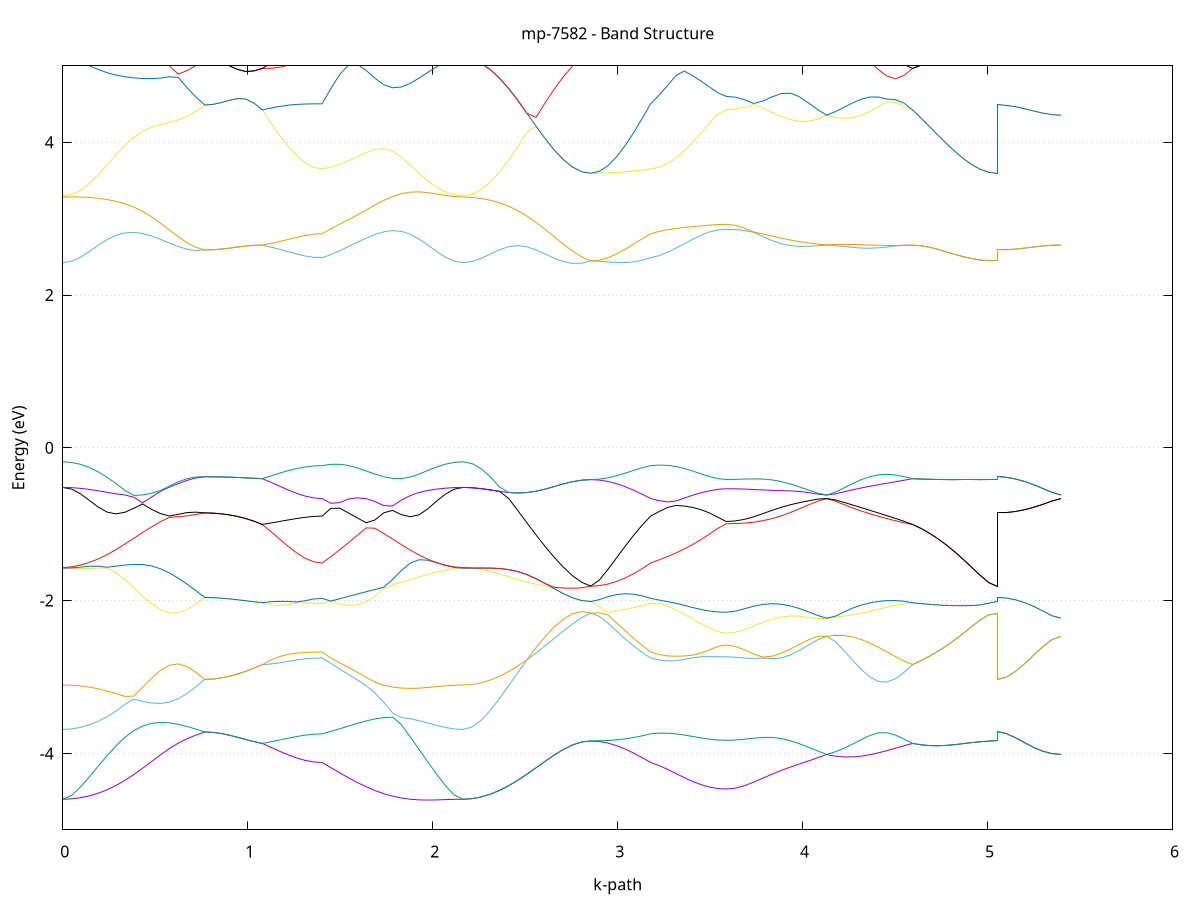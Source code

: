 set title 'mp-7582 - Band Structure'
set xlabel 'k-path'
set ylabel 'Energy (eV)'
set grid y
set yrange [-5:5]
set terminal png size 800,600
set output 'mp-7582_bands_gnuplot.png'
plot '-' using 1:2 with lines notitle, '-' using 1:2 with lines notitle, '-' using 1:2 with lines notitle, '-' using 1:2 with lines notitle, '-' using 1:2 with lines notitle, '-' using 1:2 with lines notitle, '-' using 1:2 with lines notitle, '-' using 1:2 with lines notitle, '-' using 1:2 with lines notitle, '-' using 1:2 with lines notitle, '-' using 1:2 with lines notitle, '-' using 1:2 with lines notitle, '-' using 1:2 with lines notitle, '-' using 1:2 with lines notitle, '-' using 1:2 with lines notitle, '-' using 1:2 with lines notitle, '-' using 1:2 with lines notitle, '-' using 1:2 with lines notitle, '-' using 1:2 with lines notitle, '-' using 1:2 with lines notitle, '-' using 1:2 with lines notitle, '-' using 1:2 with lines notitle, '-' using 1:2 with lines notitle, '-' using 1:2 with lines notitle, '-' using 1:2 with lines notitle, '-' using 1:2 with lines notitle, '-' using 1:2 with lines notitle, '-' using 1:2 with lines notitle, '-' using 1:2 with lines notitle, '-' using 1:2 with lines notitle, '-' using 1:2 with lines notitle, '-' using 1:2 with lines notitle, '-' using 1:2 with lines notitle, '-' using 1:2 with lines notitle, '-' using 1:2 with lines notitle, '-' using 1:2 with lines notitle, '-' using 1:2 with lines notitle, '-' using 1:2 with lines notitle, '-' using 1:2 with lines notitle, '-' using 1:2 with lines notitle, '-' using 1:2 with lines notitle, '-' using 1:2 with lines notitle, '-' using 1:2 with lines notitle, '-' using 1:2 with lines notitle, '-' using 1:2 with lines notitle, '-' using 1:2 with lines notitle, '-' using 1:2 with lines notitle, '-' using 1:2 with lines notitle, '-' using 1:2 with lines notitle, '-' using 1:2 with lines notitle, '-' using 1:2 with lines notitle, '-' using 1:2 with lines notitle, '-' using 1:2 with lines notitle, '-' using 1:2 with lines notitle, '-' using 1:2 with lines notitle, '-' using 1:2 with lines notitle, '-' using 1:2 with lines notitle, '-' using 1:2 with lines notitle, '-' using 1:2 with lines notitle, '-' using 1:2 with lines notitle, '-' using 1:2 with lines notitle, '-' using 1:2 with lines notitle, '-' using 1:2 with lines notitle, '-' using 1:2 with lines notitle, '-' using 1:2 with lines notitle, '-' using 1:2 with lines notitle, '-' using 1:2 with lines notitle, '-' using 1:2 with lines notitle, '-' using 1:2 with lines notitle, '-' using 1:2 with lines notitle, '-' using 1:2 with lines notitle, '-' using 1:2 with lines notitle, '-' using 1:2 with lines notitle, '-' using 1:2 with lines notitle, '-' using 1:2 with lines notitle, '-' using 1:2 with lines notitle, '-' using 1:2 with lines notitle, '-' using 1:2 with lines notitle, '-' using 1:2 with lines notitle, '-' using 1:2 with lines notitle, '-' using 1:2 with lines notitle, '-' using 1:2 with lines notitle, '-' using 1:2 with lines notitle, '-' using 1:2 with lines notitle, '-' using 1:2 with lines notitle, '-' using 1:2 with lines notitle, '-' using 1:2 with lines notitle, '-' using 1:2 with lines notitle, '-' using 1:2 with lines notitle, '-' using 1:2 with lines notitle, '-' using 1:2 with lines notitle, '-' using 1:2 with lines notitle, '-' using 1:2 with lines notitle, '-' using 1:2 with lines notitle, '-' using 1:2 with lines notitle, '-' using 1:2 with lines notitle
0.000000 -23.855202
0.047996 -23.855202
0.095993 -23.855102
0.143989 -23.855002
0.191985 -23.854902
0.239981 -23.854702
0.287978 -23.854502
0.335974 -23.854202
0.383970 -23.853902
0.431967 -23.853502
0.479963 -23.853102
0.527959 -23.852702
0.575955 -23.852202
0.623952 -23.851702
0.671948 -23.851102
0.719944 -23.850502
0.767941 -23.849902
0.767941 -23.849902
0.812274 -23.849902
0.856608 -23.849902
0.900942 -23.849802
0.945276 -23.849702
0.989610 -23.849502
1.033944 -23.849302
1.078278 -23.849102
1.078278 -23.849102
1.124503 -23.849402
1.170728 -23.849602
1.216953 -23.849702
1.263178 -23.849902
1.309403 -23.850002
1.355627 -23.850002
1.401852 -23.850002
1.401852 -23.850002
1.449506 -23.850702
1.497160 -23.851202
1.544813 -23.851802
1.592467 -23.852302
1.640120 -23.852802
1.687774 -23.853202
1.735428 -23.853602
1.783081 -23.853902
1.830735 -23.854202
1.878389 -23.854502
1.926042 -23.854702
1.973696 -23.854902
2.021349 -23.855002
2.069003 -23.855102
2.116657 -23.855202
2.164310 -23.855202
2.164310 -23.855202
2.213624 -23.855202
2.262938 -23.855002
2.312252 -23.854702
2.361565 -23.854302
2.410879 -23.853802
2.460193 -23.853202
2.509507 -23.852502
2.558820 -23.851702
2.608134 -23.850802
2.657448 -23.849902
2.706762 -23.848902
2.756075 -23.847902
2.805389 -23.846902
2.854703 -23.845802
2.854703 -23.845802
2.900928 -23.846102
2.947153 -23.846702
2.993378 -23.847402
3.039602 -23.848102
3.085827 -23.848802
3.132052 -23.849402
3.178277 -23.850002
3.178277 -23.850002
3.223726 -23.850402
3.269175 -23.850802
3.314624 -23.851102
3.360073 -23.851402
3.405522 -23.851702
3.450972 -23.851902
3.496421 -23.852102
3.541870 -23.852202
3.587319 -23.852202
3.587319 -23.852202
3.636684 -23.852202
3.686049 -23.852202
3.735414 -23.852102
3.784779 -23.851902
3.834144 -23.851802
3.883509 -23.851502
3.932874 -23.851302
3.982240 -23.851002
4.031605 -23.850702
4.080970 -23.850402
4.130335 -23.850002
4.130335 -23.850002
4.176754 -23.850202
4.223172 -23.850302
4.269591 -23.850402
4.316010 -23.850402
4.362429 -23.850402
4.408847 -23.850302
4.455266 -23.850102
4.501685 -23.849802
4.548104 -23.849502
4.594522 -23.849102
4.594522 -23.849102
4.640283 -23.848902
4.686043 -23.848602
4.731803 -23.848302
4.777563 -23.847902
4.823324 -23.847502
4.869084 -23.847102
4.914844 -23.846702
4.960604 -23.846302
5.006365 -23.846002
5.052125 -23.845802
5.052125 -23.849902
5.101439 -23.849902
5.150753 -23.849902
5.200066 -23.850002
5.249380 -23.850002
5.298694 -23.850002
5.348008 -23.850002
5.397321 -23.850002
e
0.000000 -23.841202
0.047996 -23.841302
0.095993 -23.841602
0.143989 -23.841902
0.191985 -23.842402
0.239981 -23.842902
0.287978 -23.843502
0.335974 -23.844102
0.383970 -23.844702
0.431967 -23.845402
0.479963 -23.846002
0.527959 -23.846702
0.575955 -23.847402
0.623952 -23.848002
0.671948 -23.848702
0.719944 -23.849302
0.767941 -23.849902
0.767941 -23.849902
0.812274 -23.849902
0.856608 -23.849902
0.900942 -23.849802
0.945276 -23.849702
0.989610 -23.849502
1.033944 -23.849302
1.078278 -23.849102
1.078278 -23.849102
1.124503 -23.848502
1.170728 -23.847902
1.216953 -23.847202
1.263178 -23.846602
1.309403 -23.845902
1.355627 -23.845302
1.401852 -23.845102
1.401852 -23.845102
1.449506 -23.844802
1.497160 -23.844602
1.544813 -23.844302
1.592467 -23.844002
1.640120 -23.843702
1.687774 -23.843402
1.735428 -23.843102
1.783081 -23.842702
1.830735 -23.842402
1.878389 -23.842202
1.926042 -23.841902
1.973696 -23.841702
2.021349 -23.841502
2.069003 -23.841402
2.116657 -23.841302
2.164310 -23.841202
2.164310 -23.841202
2.213624 -23.841302
2.262938 -23.841402
2.312252 -23.841502
2.361565 -23.841702
2.410879 -23.841902
2.460193 -23.842102
2.509507 -23.842402
2.558820 -23.842602
2.608134 -23.842802
2.657448 -23.843002
2.706762 -23.843202
2.756075 -23.843802
2.805389 -23.844802
2.854703 -23.845802
2.854703 -23.845802
2.900928 -23.845802
2.947153 -23.845802
2.993378 -23.845702
3.039602 -23.845602
3.085827 -23.845402
3.132052 -23.845302
3.178277 -23.845102
3.178277 -23.845102
3.223726 -23.845002
3.269175 -23.844902
3.314624 -23.844902
3.360073 -23.844902
3.405522 -23.844902
3.450972 -23.844902
3.496421 -23.845002
3.541870 -23.845002
3.587319 -23.845002
3.587319 -23.845002
3.636684 -23.845202
3.686049 -23.845602
3.735414 -23.846102
3.784779 -23.846602
3.834144 -23.847102
3.883509 -23.847702
3.932874 -23.848202
3.982240 -23.848702
4.031605 -23.849102
4.080970 -23.849602
4.130335 -23.850002
4.130335 -23.850002
4.176754 -23.849702
4.223172 -23.849502
4.269591 -23.849402
4.316010 -23.849302
4.362429 -23.849202
4.408847 -23.849102
4.455266 -23.849102
4.501685 -23.849002
4.548104 -23.849102
4.594522 -23.849102
4.594522 -23.849102
4.640283 -23.848902
4.686043 -23.848602
4.731803 -23.848302
4.777563 -23.847902
4.823324 -23.847502
4.869084 -23.847102
4.914844 -23.846702
4.960604 -23.846302
5.006365 -23.846002
5.052125 -23.845802
5.052125 -23.849902
5.101439 -23.849902
5.150753 -23.849902
5.200066 -23.850002
5.249380 -23.850002
5.298694 -23.850002
5.348008 -23.850002
5.397321 -23.850002
e
0.000000 -23.841202
0.047996 -23.841202
0.095993 -23.841002
0.143989 -23.840802
0.191985 -23.840402
0.239981 -23.840002
0.287978 -23.839502
0.335974 -23.838902
0.383970 -23.838202
0.431967 -23.837402
0.479963 -23.836602
0.527959 -23.835802
0.575955 -23.834902
0.623952 -23.834002
0.671948 -23.833202
0.719944 -23.832302
0.767941 -23.831502
0.767941 -23.831502
0.812274 -23.831802
0.856608 -23.832402
0.900942 -23.833202
0.945276 -23.834002
0.989610 -23.834902
1.033944 -23.835802
1.078278 -23.836602
1.078278 -23.836602
1.124503 -23.837802
1.170728 -23.838902
1.216953 -23.839902
1.263178 -23.840902
1.309403 -23.841802
1.355627 -23.842502
1.401852 -23.842802
1.401852 -23.842802
1.449506 -23.842702
1.497160 -23.842502
1.544813 -23.842302
1.592467 -23.842202
1.640120 -23.842002
1.687774 -23.841902
1.735428 -23.841802
1.783081 -23.841702
1.830735 -23.841602
1.878389 -23.841502
1.926042 -23.841402
1.973696 -23.841302
2.021349 -23.841302
2.069003 -23.841302
2.116657 -23.841202
2.164310 -23.841202
2.164310 -23.841202
2.213624 -23.841302
2.262938 -23.841402
2.312252 -23.841502
2.361565 -23.841702
2.410879 -23.841902
2.460193 -23.842102
2.509507 -23.842402
2.558820 -23.842602
2.608134 -23.842802
2.657448 -23.843002
2.706762 -23.843202
2.756075 -23.843302
2.805389 -23.843402
2.854703 -23.843402
2.854703 -23.843402
2.900928 -23.843402
2.947153 -23.843402
2.993378 -23.843302
3.039602 -23.843202
3.085827 -23.843102
3.132052 -23.843002
3.178277 -23.842802
3.178277 -23.842802
3.223726 -23.842702
3.269175 -23.842502
3.314624 -23.842302
3.360073 -23.842102
3.405522 -23.841902
3.450972 -23.841702
3.496421 -23.841602
3.541870 -23.841502
3.587319 -23.841502
3.587319 -23.841502
3.636684 -23.841302
3.686049 -23.840702
3.735414 -23.839902
3.784779 -23.839002
3.834144 -23.838002
3.883509 -23.836902
3.932874 -23.835802
3.982240 -23.834602
4.031605 -23.833402
4.080970 -23.832202
4.130335 -23.831202
4.130335 -23.831202
4.176754 -23.831802
4.223172 -23.832502
4.269591 -23.833102
4.316010 -23.833702
4.362429 -23.834302
4.408847 -23.834802
4.455266 -23.835402
4.501685 -23.835802
4.548104 -23.836302
4.594522 -23.836602
4.594522 -23.836602
4.640283 -23.837502
4.686043 -23.838402
4.731803 -23.839302
4.777563 -23.840102
4.823324 -23.840802
4.869084 -23.841602
4.914844 -23.842202
4.960604 -23.842802
5.006365 -23.843302
5.052125 -23.843402
5.052125 -23.831502
5.101439 -23.831502
5.150753 -23.831502
5.200066 -23.831402
5.249380 -23.831402
5.298694 -23.831302
5.348008 -23.831302
5.397321 -23.831202
e
0.000000 -23.836602
0.047996 -23.836502
0.095993 -23.836302
0.143989 -23.836002
0.191985 -23.835602
0.239981 -23.835102
0.287978 -23.834602
0.335974 -23.834102
0.383970 -23.833602
0.431967 -23.833002
0.479963 -23.832502
0.527959 -23.831902
0.575955 -23.831402
0.623952 -23.831002
0.671948 -23.830802
0.719944 -23.830902
0.767941 -23.831502
0.767941 -23.831502
0.812274 -23.831802
0.856608 -23.832402
0.900942 -23.833102
0.945276 -23.834002
0.989610 -23.834902
1.033944 -23.835802
1.078278 -23.836602
1.078278 -23.836602
1.124503 -23.836802
1.170728 -23.836902
1.216953 -23.837002
1.263178 -23.837002
1.309403 -23.837102
1.355627 -23.837102
1.401852 -23.837102
1.401852 -23.837102
1.449506 -23.835902
1.497160 -23.834602
1.544813 -23.833302
1.592467 -23.831902
1.640120 -23.830602
1.687774 -23.829802
1.735428 -23.831002
1.783081 -23.832002
1.830735 -23.833002
1.878389 -23.833902
1.926042 -23.834702
1.973696 -23.835402
2.021349 -23.835902
2.069003 -23.836302
2.116657 -23.836502
2.164310 -23.836602
2.164310 -23.836602
2.213624 -23.836702
2.262938 -23.836802
2.312252 -23.837102
2.361565 -23.837502
2.410879 -23.838002
2.460193 -23.838602
2.509507 -23.839302
2.558820 -23.840102
2.608134 -23.840902
2.657448 -23.841802
2.706762 -23.842802
2.756075 -23.843302
2.805389 -23.843402
2.854703 -23.843402
2.854703 -23.843402
2.900928 -23.843102
2.947153 -23.842402
2.993378 -23.841502
3.039602 -23.840502
3.085827 -23.839402
3.132052 -23.838302
3.178277 -23.837102
3.178277 -23.837102
3.223726 -23.836502
3.269175 -23.835702
3.314624 -23.834902
3.360073 -23.834002
3.405522 -23.833102
3.450972 -23.832202
3.496421 -23.831402
3.541870 -23.830502
3.587319 -23.829902
3.587319 -23.829902
3.636684 -23.829902
3.686049 -23.829902
3.735414 -23.829802
3.784779 -23.829802
3.834144 -23.829702
3.883509 -23.829502
3.932874 -23.829502
3.982240 -23.829702
4.031605 -23.830002
4.080970 -23.830502
4.130335 -23.831202
4.130335 -23.831202
4.176754 -23.830802
4.223172 -23.830702
4.269591 -23.831102
4.316010 -23.831702
4.362429 -23.832402
4.408847 -23.833202
4.455266 -23.834002
4.501685 -23.834902
4.548104 -23.835802
4.594522 -23.836602
4.594522 -23.836602
4.640283 -23.837502
4.686043 -23.838402
4.731803 -23.839302
4.777563 -23.840102
4.823324 -23.840802
4.869084 -23.841602
4.914844 -23.842202
4.960604 -23.842802
5.006365 -23.843302
5.052125 -23.843402
5.052125 -23.831502
5.101439 -23.831502
5.150753 -23.831502
5.200066 -23.831402
5.249380 -23.831402
5.298694 -23.831302
5.348008 -23.831302
5.397321 -23.831202
e
0.000000 -23.821002
0.047996 -23.821102
0.095993 -23.821202
0.143989 -23.821502
0.191985 -23.821802
0.239981 -23.822202
0.287978 -23.822702
0.335974 -23.823202
0.383970 -23.823802
0.431967 -23.824502
0.479963 -23.825202
0.527959 -23.826002
0.575955 -23.826802
0.623952 -23.827502
0.671948 -23.828002
0.719944 -23.828202
0.767941 -23.827902
0.767941 -23.827902
0.812274 -23.827702
0.856608 -23.827102
0.900942 -23.826302
0.945276 -23.825502
0.989610 -23.824702
1.033944 -23.823902
1.078278 -23.823102
1.078278 -23.823102
1.124503 -23.823002
1.170728 -23.822902
1.216953 -23.822802
1.263178 -23.822802
1.309403 -23.822702
1.355627 -23.822702
1.401852 -23.822702
1.401852 -23.822702
1.449506 -23.823802
1.497160 -23.825002
1.544813 -23.826202
1.592467 -23.827402
1.640120 -23.828602
1.687774 -23.829302
1.735428 -23.828002
1.783081 -23.826702
1.830735 -23.825502
1.878389 -23.824402
1.926042 -23.823502
1.973696 -23.822602
2.021349 -23.822002
2.069003 -23.821502
2.116657 -23.821202
2.164310 -23.821002
2.164310 -23.821002
2.213624 -23.821002
2.262938 -23.820902
2.312252 -23.820702
2.361565 -23.820502
2.410879 -23.820302
2.460193 -23.820002
2.509507 -23.819702
2.558820 -23.819502
2.608134 -23.819202
2.657448 -23.819002
2.706762 -23.818802
2.756075 -23.818702
2.805389 -23.818602
2.854703 -23.818502
2.854703 -23.818502
2.900928 -23.818602
2.947153 -23.818902
2.993378 -23.819402
3.039602 -23.820002
3.085827 -23.820802
3.132052 -23.821702
3.178277 -23.822702
3.178277 -23.822702
3.223726 -23.823302
3.269175 -23.823902
3.314624 -23.824602
3.360073 -23.825302
3.405522 -23.826102
3.450972 -23.826902
3.496421 -23.827702
3.541870 -23.828502
3.587319 -23.829002
3.587319 -23.829002
3.636684 -23.829002
3.686049 -23.829002
3.735414 -23.829102
3.784779 -23.829102
3.834144 -23.829202
3.883509 -23.829302
3.932874 -23.829402
3.982240 -23.829202
4.031605 -23.829002
4.080970 -23.828602
4.130335 -23.828202
4.130335 -23.828202
4.176754 -23.828402
4.223172 -23.828402
4.269591 -23.827902
4.316010 -23.827202
4.362429 -23.826502
4.408847 -23.825802
4.455266 -23.825002
4.501685 -23.824302
4.548104 -23.823702
4.594522 -23.823102
4.594522 -23.823102
4.640283 -23.822302
4.686043 -23.821602
4.731803 -23.820902
4.777563 -23.820302
4.823324 -23.819802
4.869084 -23.819302
4.914844 -23.819002
4.960604 -23.818702
5.006365 -23.818602
5.052125 -23.818502
5.052125 -23.827902
5.101439 -23.827902
5.150753 -23.828002
5.200066 -23.828002
5.249380 -23.828102
5.298694 -23.828102
5.348008 -23.828102
5.397321 -23.828202
e
0.000000 -23.821002
0.047996 -23.821102
0.095993 -23.821202
0.143989 -23.821402
0.191985 -23.821702
0.239981 -23.822102
0.287978 -23.822502
0.335974 -23.822902
0.383970 -23.823402
0.431967 -23.824002
0.479963 -23.824602
0.527959 -23.825102
0.575955 -23.825702
0.623952 -23.826302
0.671948 -23.826902
0.719944 -23.827502
0.767941 -23.827902
0.767941 -23.827902
0.812274 -23.827702
0.856608 -23.827102
0.900942 -23.826302
0.945276 -23.825502
0.989610 -23.824702
1.033944 -23.823902
1.078278 -23.823102
1.078278 -23.823102
1.124503 -23.822102
1.170728 -23.821202
1.216953 -23.820402
1.263178 -23.819802
1.309403 -23.819302
1.355627 -23.819002
1.401852 -23.818902
1.401852 -23.818902
1.449506 -23.819102
1.497160 -23.819202
1.544813 -23.819402
1.592467 -23.819502
1.640120 -23.819702
1.687774 -23.819902
1.735428 -23.820002
1.783081 -23.820202
1.830735 -23.820402
1.878389 -23.820502
1.926042 -23.820702
1.973696 -23.820802
2.021349 -23.820902
2.069003 -23.821002
2.116657 -23.821002
2.164310 -23.821002
2.164310 -23.821002
2.213624 -23.821002
2.262938 -23.820902
2.312252 -23.820702
2.361565 -23.820502
2.410879 -23.820302
2.460193 -23.820002
2.509507 -23.819702
2.558820 -23.819502
2.608134 -23.819202
2.657448 -23.819002
2.706762 -23.818802
2.756075 -23.818702
2.805389 -23.818602
2.854703 -23.818502
2.854703 -23.818502
2.900928 -23.818502
2.947153 -23.818602
2.993378 -23.818602
3.039602 -23.818702
3.085827 -23.818702
3.132052 -23.818802
3.178277 -23.818902
3.178277 -23.818902
3.223726 -23.819002
3.269175 -23.819102
3.314624 -23.819202
3.360073 -23.819302
3.405522 -23.819402
3.450972 -23.819502
3.496421 -23.819602
3.541870 -23.819702
3.587319 -23.819702
3.587319 -23.819702
3.636684 -23.819802
3.686049 -23.820102
3.735414 -23.820602
3.784779 -23.821302
3.834144 -23.822202
3.883509 -23.823202
3.932874 -23.824302
3.982240 -23.825402
4.031605 -23.826502
4.080970 -23.827402
4.130335 -23.828202
4.130335 -23.828202
4.176754 -23.827702
4.223172 -23.827302
4.269591 -23.826802
4.316010 -23.826202
4.362429 -23.825702
4.408847 -23.825202
4.455266 -23.824602
4.501685 -23.824102
4.548104 -23.823602
4.594522 -23.823102
4.594522 -23.823102
4.640283 -23.822302
4.686043 -23.821602
4.731803 -23.820902
4.777563 -23.820302
4.823324 -23.819802
4.869084 -23.819302
4.914844 -23.819002
4.960604 -23.818702
5.006365 -23.818602
5.052125 -23.818502
5.052125 -23.827902
5.101439 -23.827902
5.150753 -23.828002
5.200066 -23.828002
5.249380 -23.828102
5.298694 -23.828102
5.348008 -23.828102
5.397321 -23.828202
e
0.000000 -23.793002
0.047996 -23.793002
0.095993 -23.792902
0.143989 -23.792902
0.191985 -23.792802
0.239981 -23.792602
0.287978 -23.792402
0.335974 -23.792302
0.383970 -23.792002
0.431967 -23.791802
0.479963 -23.791502
0.527959 -23.791302
0.575955 -23.791002
0.623952 -23.790702
0.671948 -23.790302
0.719944 -23.790002
0.767941 -23.789702
0.767941 -23.789702
0.812274 -23.789702
0.856608 -23.789802
0.900942 -23.789802
0.945276 -23.789902
0.989610 -23.790002
1.033944 -23.790102
1.078278 -23.790202
1.078278 -23.790202
1.124503 -23.790502
1.170728 -23.790702
1.216953 -23.790802
1.263178 -23.791002
1.309403 -23.791102
1.355627 -23.791102
1.401852 -23.791102
1.401852 -23.791102
1.449506 -23.791202
1.497160 -23.791302
1.544813 -23.791402
1.592467 -23.791502
1.640120 -23.791702
1.687774 -23.791802
1.735428 -23.792002
1.783081 -23.792202
1.830735 -23.792302
1.878389 -23.792502
1.926042 -23.792602
1.973696 -23.792802
2.021349 -23.792902
2.069003 -23.792902
2.116657 -23.793002
2.164310 -23.793002
2.164310 -23.793002
2.213624 -23.793002
2.262938 -23.793102
2.312252 -23.793102
2.361565 -23.793102
2.410879 -23.793202
2.460193 -23.793102
2.509507 -23.793002
2.558820 -23.792902
2.608134 -23.792702
2.657448 -23.792502
2.706762 -23.792202
2.756075 -23.791902
2.805389 -23.791602
2.854703 -23.791202
2.854703 -23.791202
2.900928 -23.791202
2.947153 -23.791102
2.993378 -23.791102
3.039602 -23.791102
3.085827 -23.791102
3.132052 -23.791102
3.178277 -23.791102
3.178277 -23.791102
3.223726 -23.791202
3.269175 -23.791302
3.314624 -23.791402
3.360073 -23.791502
3.405522 -23.791502
3.450972 -23.791602
3.496421 -23.791602
3.541870 -23.791602
3.587319 -23.791602
3.587319 -23.791602
3.636684 -23.791602
3.686049 -23.791502
3.735414 -23.791402
3.784779 -23.791302
3.834144 -23.791102
3.883509 -23.790902
3.932874 -23.790702
3.982240 -23.790402
4.031605 -23.790202
4.080970 -23.789902
4.130335 -23.789702
4.130335 -23.789702
4.176754 -23.789802
4.223172 -23.790002
4.269591 -23.790102
4.316010 -23.790202
4.362429 -23.790202
4.408847 -23.790302
4.455266 -23.790302
4.501685 -23.790302
4.548104 -23.790302
4.594522 -23.790202
4.594522 -23.790202
4.640283 -23.790402
4.686043 -23.790502
4.731803 -23.790602
4.777563 -23.790802
4.823324 -23.790902
4.869084 -23.791002
4.914844 -23.791102
4.960604 -23.791102
5.006365 -23.791202
5.052125 -23.791202
5.052125 -23.789702
5.101439 -23.789702
5.150753 -23.789702
5.200066 -23.789702
5.249380 -23.789702
5.298694 -23.789702
5.348008 -23.789702
5.397321 -23.789702
e
0.000000 -23.791102
0.047996 -23.791002
0.095993 -23.790902
0.143989 -23.790702
0.191985 -23.790502
0.239981 -23.790202
0.287978 -23.789902
0.335974 -23.789502
0.383970 -23.789002
0.431967 -23.788602
0.479963 -23.788202
0.527959 -23.788202
0.575955 -23.788502
0.623952 -23.788802
0.671948 -23.789102
0.719944 -23.789402
0.767941 -23.789702
0.767941 -23.789702
0.812274 -23.789702
0.856608 -23.789802
0.900942 -23.789802
0.945276 -23.789902
0.989610 -23.790002
1.033944 -23.790102
1.078278 -23.790202
1.078278 -23.790202
1.124503 -23.790202
1.170728 -23.790202
1.216953 -23.790202
1.263178 -23.790202
1.309403 -23.790302
1.355627 -23.790302
1.401852 -23.790302
1.401852 -23.790302
1.449506 -23.790102
1.497160 -23.789802
1.544813 -23.789602
1.592467 -23.789402
1.640120 -23.789302
1.687774 -23.789302
1.735428 -23.789302
1.783081 -23.789502
1.830735 -23.789702
1.878389 -23.790002
1.926042 -23.790302
1.973696 -23.790502
2.021349 -23.790802
2.069003 -23.790902
2.116657 -23.791002
2.164310 -23.791102
2.164310 -23.791102
2.213624 -23.791002
2.262938 -23.790802
2.312252 -23.790502
2.361565 -23.790202
2.410879 -23.789802
2.460193 -23.789302
2.509507 -23.788902
2.558820 -23.788602
2.608134 -23.789002
2.657448 -23.789402
2.706762 -23.789902
2.756075 -23.790302
2.805389 -23.790802
2.854703 -23.791202
2.854703 -23.791202
2.900928 -23.791202
2.947153 -23.791102
2.993378 -23.791002
3.039602 -23.790902
3.085827 -23.790702
3.132052 -23.790502
3.178277 -23.790302
3.178277 -23.790302
3.223726 -23.790102
3.269175 -23.789902
3.314624 -23.789702
3.360073 -23.789602
3.405522 -23.789502
3.450972 -23.789402
3.496421 -23.789302
3.541870 -23.789302
3.587319 -23.789302
3.587319 -23.789302
3.636684 -23.789302
3.686049 -23.789202
3.735414 -23.789102
3.784779 -23.789002
3.834144 -23.789002
3.883509 -23.789002
3.932874 -23.789002
3.982240 -23.789102
4.031605 -23.789302
4.080970 -23.789502
4.130335 -23.789702
4.130335 -23.789702
4.176754 -23.789602
4.223172 -23.789502
4.269591 -23.789402
4.316010 -23.789402
4.362429 -23.789402
4.408847 -23.789502
4.455266 -23.789602
4.501685 -23.789802
4.548104 -23.790002
4.594522 -23.790202
4.594522 -23.790202
4.640283 -23.790402
4.686043 -23.790502
4.731803 -23.790602
4.777563 -23.790802
4.823324 -23.790902
4.869084 -23.791002
4.914844 -23.791102
4.960604 -23.791102
5.006365 -23.791202
5.052125 -23.791202
5.052125 -23.789702
5.101439 -23.789702
5.150753 -23.789702
5.200066 -23.789702
5.249380 -23.789702
5.298694 -23.789702
5.348008 -23.789702
5.397321 -23.789702
e
0.000000 -23.786502
0.047996 -23.786502
0.095993 -23.786602
0.143989 -23.786702
0.191985 -23.786802
0.239981 -23.786902
0.287978 -23.787102
0.335974 -23.787202
0.383970 -23.787402
0.431967 -23.787702
0.479963 -23.787902
0.527959 -23.787702
0.575955 -23.787202
0.623952 -23.786802
0.671948 -23.786302
0.719944 -23.785902
0.767941 -23.785502
0.767941 -23.785502
0.812274 -23.785402
0.856608 -23.785502
0.900942 -23.785402
0.945276 -23.785402
0.989610 -23.785402
1.033944 -23.785402
1.078278 -23.785402
1.078278 -23.785402
1.124503 -23.785602
1.170728 -23.785802
1.216953 -23.785902
1.263178 -23.786002
1.309403 -23.786102
1.355627 -23.786102
1.401852 -23.786102
1.401852 -23.786102
1.449506 -23.786302
1.497160 -23.786602
1.544813 -23.786802
1.592467 -23.787002
1.640120 -23.787202
1.687774 -23.787302
1.735428 -23.787302
1.783081 -23.787202
1.830735 -23.787102
1.878389 -23.787002
1.926042 -23.786902
1.973696 -23.786802
2.021349 -23.786702
2.069003 -23.786602
2.116657 -23.786502
2.164310 -23.786502
2.164310 -23.786502
2.213624 -23.786602
2.262938 -23.786702
2.312252 -23.786902
2.361565 -23.787102
2.410879 -23.787402
2.460193 -23.787802
2.509507 -23.788102
2.558820 -23.788402
2.608134 -23.787902
2.657448 -23.787402
2.706762 -23.786902
2.756075 -23.786402
2.805389 -23.785902
2.854703 -23.785402
2.854703 -23.785402
2.900928 -23.785402
2.947153 -23.785502
2.993378 -23.785502
3.039602 -23.785602
3.085827 -23.785802
3.132052 -23.785902
3.178277 -23.786102
3.178277 -23.786102
3.223726 -23.786302
3.269175 -23.786402
3.314624 -23.786602
3.360073 -23.786802
3.405522 -23.786902
3.450972 -23.787002
3.496421 -23.787102
3.541870 -23.787102
3.587319 -23.787102
3.587319 -23.787102
3.636684 -23.787102
3.686049 -23.787102
3.735414 -23.787102
3.784779 -23.787002
3.834144 -23.786902
3.883509 -23.786802
3.932874 -23.786602
3.982240 -23.786302
4.031605 -23.786002
4.080970 -23.785702
4.130335 -23.785502
4.130335 -23.785502
4.176754 -23.785602
4.223172 -23.785802
4.269591 -23.785902
4.316010 -23.785902
4.362429 -23.785902
4.408847 -23.785902
4.455266 -23.785802
4.501685 -23.785702
4.548104 -23.785602
4.594522 -23.785402
4.594522 -23.785402
4.640283 -23.785402
4.686043 -23.785402
4.731803 -23.785402
4.777563 -23.785402
4.823324 -23.785402
4.869084 -23.785402
4.914844 -23.785402
4.960604 -23.785402
5.006365 -23.785402
5.052125 -23.785402
5.052125 -23.785402
5.101439 -23.785402
5.150753 -23.785502
5.200066 -23.785502
5.249380 -23.785502
5.298694 -23.785502
5.348008 -23.785502
5.397321 -23.785502
e
0.000000 -23.782202
0.047996 -23.782202
0.095993 -23.782202
0.143989 -23.782302
0.191985 -23.782402
0.239981 -23.782502
0.287978 -23.782602
0.335974 -23.782802
0.383970 -23.783002
0.431967 -23.783202
0.479963 -23.783402
0.527959 -23.783702
0.575955 -23.784002
0.623952 -23.784302
0.671948 -23.784702
0.719944 -23.785102
0.767941 -23.785402
0.767941 -23.785402
0.812274 -23.785402
0.856608 -23.785502
0.900942 -23.785402
0.945276 -23.785402
0.989610 -23.785402
1.033944 -23.785402
1.078278 -23.785402
1.078278 -23.785402
1.124503 -23.785202
1.170728 -23.785002
1.216953 -23.784902
1.263178 -23.784802
1.309403 -23.784702
1.355627 -23.784702
1.401852 -23.784602
1.401852 -23.784602
1.449506 -23.784402
1.497160 -23.784202
1.544813 -23.784002
1.592467 -23.783702
1.640120 -23.783502
1.687774 -23.783302
1.735428 -23.783102
1.783081 -23.782902
1.830735 -23.782802
1.878389 -23.782602
1.926042 -23.782502
1.973696 -23.782402
2.021349 -23.782302
2.069003 -23.782202
2.116657 -23.782202
2.164310 -23.782202
2.164310 -23.782202
2.213624 -23.782202
2.262938 -23.782202
2.312252 -23.782302
2.361565 -23.782402
2.410879 -23.782502
2.460193 -23.782702
2.509507 -23.782902
2.558820 -23.783202
2.608134 -23.783502
2.657448 -23.783802
2.706762 -23.784102
2.756075 -23.784502
2.805389 -23.785002
2.854703 -23.785402
2.854703 -23.785402
2.900928 -23.785402
2.947153 -23.785302
2.993378 -23.785302
3.039602 -23.785102
3.085827 -23.785002
3.132052 -23.784802
3.178277 -23.784602
3.178277 -23.784602
3.223726 -23.784502
3.269175 -23.784302
3.314624 -23.784202
3.360073 -23.784002
3.405522 -23.783902
3.450972 -23.783802
3.496421 -23.783702
3.541870 -23.783702
3.587319 -23.783702
3.587319 -23.783702
3.636684 -23.783702
3.686049 -23.783702
3.735414 -23.783802
3.784779 -23.783902
3.834144 -23.784002
3.883509 -23.784202
3.932874 -23.784402
3.982240 -23.784602
4.031605 -23.784902
4.080970 -23.785202
4.130335 -23.785502
4.130335 -23.785502
4.176754 -23.785302
4.223172 -23.785202
4.269591 -23.785102
4.316010 -23.785002
4.362429 -23.785002
4.408847 -23.785002
4.455266 -23.785002
4.501685 -23.785102
4.548104 -23.785202
4.594522 -23.785402
4.594522 -23.785402
4.640283 -23.785402
4.686043 -23.785402
4.731803 -23.785402
4.777563 -23.785402
4.823324 -23.785402
4.869084 -23.785402
4.914844 -23.785402
4.960604 -23.785402
5.006365 -23.785402
5.052125 -23.785402
5.052125 -23.785402
5.101439 -23.785402
5.150753 -23.785502
5.200066 -23.785502
5.249380 -23.785502
5.298694 -23.785502
5.348008 -23.785502
5.397321 -23.785502
e
0.000000 -14.027902
0.047996 -14.023602
0.095993 -14.010602
0.143989 -13.989002
0.191985 -13.958902
0.239981 -13.920602
0.287978 -13.874302
0.335974 -13.820202
0.383970 -13.758902
0.431967 -13.690702
0.479963 -13.616002
0.527959 -13.535502
0.575955 -13.449602
0.623952 -13.359002
0.671948 -13.264402
0.719944 -13.166402
0.767941 -13.065702
0.767941 -13.065702
0.812274 -13.065202
0.856608 -13.064002
0.900942 -13.062102
0.945276 -13.059702
0.989610 -13.056902
1.033944 -13.054002
1.078278 -13.051302
1.078278 -13.051302
1.124503 -13.100502
1.170728 -13.143002
1.216953 -13.178302
1.263178 -13.206102
1.309403 -13.226202
1.355627 -13.238302
1.401852 -13.242302
1.401852 -13.242302
1.449506 -13.301702
1.497160 -13.366202
1.544813 -13.434302
1.592467 -13.504102
1.640120 -13.574202
1.687774 -13.642902
1.735428 -13.708902
1.783081 -13.770902
1.830735 -13.827902
1.878389 -13.878902
1.926042 -13.923302
1.973696 -13.960302
2.021349 -13.989702
2.069003 -14.010902
2.116657 -14.023702
2.164310 -14.027902
2.164310 -14.027902
2.213624 -14.022602
2.262938 -14.006702
2.312252 -13.980202
2.361565 -13.943102
2.410879 -13.895802
2.460193 -13.838202
2.509507 -13.770702
2.558820 -13.693402
2.608134 -13.606702
2.657448 -13.510902
2.706762 -13.406402
2.756075 -13.293702
2.805389 -13.173202
2.854703 -13.045602
2.854703 -13.045602
2.900928 -13.049602
2.947153 -13.061602
2.993378 -13.081802
3.039602 -13.110102
3.085827 -13.146602
3.132052 -13.190902
3.178277 -13.242302
3.178277 -13.242302
3.223726 -13.281502
3.269175 -13.330702
3.314624 -13.380202
3.360073 -13.425302
3.405522 -13.463902
3.450972 -13.494702
3.496421 -13.517002
3.541870 -13.530502
3.587319 -13.535102
3.587319 -13.535102
3.636684 -13.530602
3.686049 -13.517202
3.735414 -13.495102
3.784779 -13.464602
3.834144 -13.425902
3.883509 -13.379702
3.932874 -13.326702
3.982240 -13.267502
4.031605 -13.203202
4.080970 -13.135002
4.130335 -13.064202
4.130335 -13.064202
4.176754 -13.105102
4.223172 -13.137502
4.269591 -13.160902
4.316010 -13.174902
4.362429 -13.179202
4.408847 -13.173702
4.455266 -13.158102
4.501685 -13.132502
4.548104 -13.096802
4.594522 -13.051302
4.594522 -13.051302
4.640283 -13.048802
4.686043 -13.046802
4.731803 -13.045402
4.777563 -13.044602
4.823324 -13.044302
4.869084 -13.044402
4.914844 -13.044702
4.960604 -13.045102
5.006365 -13.045402
5.052125 -13.045602
5.052125 -13.065702
5.101439 -13.065602
5.150753 -13.065402
5.200066 -13.065102
5.249380 -13.064802
5.298694 -13.064502
5.348008 -13.064302
5.397321 -13.064202
e
0.000000 -11.785502
0.047996 -11.794602
0.095993 -11.821502
0.143989 -11.864602
0.191985 -11.921702
0.239981 -11.990602
0.287978 -12.069102
0.335974 -12.155202
0.383970 -12.247202
0.431967 -12.343702
0.479963 -12.443602
0.527959 -12.545902
0.575955 -12.649702
0.623952 -12.754302
0.671948 -12.858902
0.719944 -12.962902
0.767941 -13.065702
0.767941 -13.065702
0.812274 -13.065202
0.856608 -13.064002
0.900942 -13.062102
0.945276 -13.059702
0.989610 -13.056902
1.033944 -13.054002
1.078278 -13.051302
1.078278 -13.051302
1.124503 -12.998102
1.170728 -12.952002
1.216953 -12.913602
1.263178 -12.883502
1.309403 -12.861902
1.355627 -12.849002
1.401852 -12.844602
1.401852 -12.844602
1.449506 -12.783902
1.497160 -12.716602
1.544813 -12.643302
1.592467 -12.565002
1.640120 -12.482702
1.687774 -12.397402
1.735428 -12.310702
1.783081 -12.223902
1.830735 -12.139002
1.878389 -12.057902
1.926042 -11.983002
1.973696 -11.916702
2.021349 -11.861602
2.069003 -11.820102
2.116657 -11.794302
2.164310 -11.785502
2.164310 -11.785502
2.213624 -11.786502
2.262938 -11.789602
2.312252 -11.794402
2.361565 -11.800902
2.410879 -11.808502
2.460193 -11.885502
2.509507 -12.030102
2.558820 -12.179002
2.608134 -12.329502
2.657448 -12.479602
2.706762 -12.627502
2.756075 -12.771802
2.805389 -12.911502
2.854703 -13.045602
2.854703 -13.045602
2.900928 -13.041302
2.947153 -13.028702
2.993378 -13.007702
3.039602 -12.978502
3.085827 -12.941402
3.132052 -12.896702
3.178277 -12.844602
3.178277 -12.844602
3.223726 -12.804402
3.269175 -12.753902
3.314624 -12.704702
3.360073 -12.662102
3.405522 -12.628202
3.450972 -12.603102
3.496421 -12.586202
3.541870 -12.576602
3.587319 -12.573402
3.587319 -12.573402
3.636684 -12.577602
3.686049 -12.590202
3.735414 -12.611602
3.784779 -12.642402
3.834144 -12.682602
3.883509 -12.731802
3.932874 -12.789102
3.982240 -12.852902
4.031605 -12.921302
4.080970 -12.992402
4.130335 -13.064202
4.130335 -13.064202
4.176754 -13.022902
4.223172 -12.989702
4.269591 -12.964802
4.316010 -12.948702
4.362429 -12.941702
4.408847 -12.943902
4.455266 -12.955702
4.501685 -12.977502
4.548104 -13.009402
4.594522 -13.051302
4.594522 -13.051302
4.640283 -13.048802
4.686043 -13.046802
4.731803 -13.045402
4.777563 -13.044602
4.823324 -13.044302
4.869084 -13.044402
4.914844 -13.044702
4.960604 -13.045102
5.006365 -13.045402
5.052125 -13.045602
5.052125 -13.065702
5.101439 -13.065602
5.150753 -13.065402
5.200066 -13.065102
5.249380 -13.064802
5.298694 -13.064502
5.348008 -13.064302
5.397321 -13.064202
e
0.000000 -11.785502
0.047996 -11.786602
0.095993 -11.790002
0.143989 -11.795202
0.191985 -11.802002
0.239981 -11.809802
0.287978 -11.817902
0.335974 -11.825802
0.383970 -11.832602
0.431967 -11.837702
0.479963 -11.840502
0.527959 -11.840202
0.575955 -11.836302
0.623952 -11.828602
0.671948 -11.816602
0.719944 -11.800202
0.767941 -11.779502
0.767941 -11.779502
0.812274 -11.780802
0.856608 -11.784802
0.900942 -11.790902
0.945276 -11.798902
0.989610 -11.808102
1.033944 -11.817802
1.078278 -11.827402
1.078278 -11.827402
1.124503 -11.849902
1.170728 -11.869802
1.216953 -11.886702
1.263178 -11.900302
1.309403 -11.910202
1.355627 -11.916202
1.401852 -11.918202
1.401852 -11.918202
1.449506 -11.921402
1.497160 -11.920802
1.544813 -11.916502
1.592467 -11.908902
1.640120 -11.898602
1.687774 -11.886202
1.735428 -11.872402
1.783081 -11.858002
1.830735 -11.843602
1.878389 -11.829902
1.926042 -11.817302
1.973696 -11.806402
2.021349 -11.797502
2.069003 -11.790902
2.116657 -11.786902
2.164310 -11.785502
2.164310 -11.785502
2.213624 -11.786502
2.262938 -11.789602
2.312252 -11.794402
2.361565 -11.800902
2.410879 -11.808502
2.460193 -11.817102
2.509507 -11.826002
2.558820 -11.834802
2.608134 -11.843202
2.657448 -11.850602
2.706762 -11.856802
2.756075 -11.861502
2.805389 -11.864302
2.854703 -11.865302
2.854703 -11.865302
2.900928 -11.867402
2.947153 -11.873302
2.993378 -11.882102
3.039602 -11.892502
3.085827 -11.902802
3.132052 -11.911802
3.178277 -11.918202
3.178277 -11.918202
3.223726 -11.918402
3.269175 -11.913802
3.314624 -11.904602
3.360073 -11.892102
3.405522 -11.878202
3.450972 -11.865102
3.496421 -11.854502
3.541870 -11.847802
3.587319 -11.845402
3.587319 -11.845402
3.636684 -11.846802
3.686049 -11.850302
3.735414 -11.854702
3.784779 -11.858402
3.834144 -11.859702
3.883509 -11.857202
3.932874 -11.850302
3.982240 -11.838902
4.031605 -11.823502
4.080970 -11.804802
4.130335 -11.783602
4.130335 -11.783602
4.176754 -11.796502
4.223172 -11.807602
4.269591 -11.816802
4.316010 -11.823902
4.362429 -11.829202
4.408847 -11.832402
4.455266 -11.833802
4.501685 -11.833302
4.548104 -11.831102
4.594522 -11.827402
4.594522 -11.827402
4.640283 -11.836702
4.686043 -11.844902
4.731803 -11.851602
4.777563 -11.856802
4.823324 -11.860402
4.869084 -11.862802
4.914844 -11.864202
4.960604 -11.864902
5.006365 -11.865202
5.052125 -11.865302
5.052125 -11.779502
5.101439 -11.779702
5.150753 -11.780302
5.200066 -11.781102
5.249380 -11.782002
5.298694 -11.782802
5.348008 -11.783402
5.397321 -11.783602
e
0.000000 -11.361202
0.047996 -11.363502
0.095993 -11.370602
0.143989 -11.382602
0.191985 -11.399702
0.239981 -11.421702
0.287978 -11.448202
0.335974 -11.478802
0.383970 -11.512502
0.431967 -11.548402
0.479963 -11.585502
0.527959 -11.622802
0.575955 -11.659202
0.623952 -11.693802
0.671948 -11.725902
0.719944 -11.754602
0.767941 -11.779502
0.767941 -11.779502
0.812274 -11.780802
0.856608 -11.784802
0.900942 -11.790902
0.945276 -11.798902
0.989610 -11.808102
1.033944 -11.817802
1.078278 -11.827402
1.078278 -11.827402
1.124503 -11.816702
1.170728 -11.804602
1.216953 -11.792002
1.263178 -11.780202
1.309403 -11.770502
1.355627 -11.764202
1.401852 -11.762002
1.401852 -11.762002
1.449506 -11.732302
1.497160 -11.700302
1.544813 -11.666602
1.592467 -11.631902
1.640120 -11.596802
1.687774 -11.562102
1.735428 -11.528402
1.783081 -11.496402
1.830735 -11.466802
1.878389 -11.440102
1.926042 -11.416702
1.973696 -11.397102
2.021349 -11.381502
2.069003 -11.370302
2.116657 -11.363402
2.164310 -11.361202
2.164310 -11.361202
2.213624 -11.379602
2.262938 -11.433102
2.312252 -11.516602
2.361565 -11.623802
2.410879 -11.748602
2.460193 -11.817102
2.509507 -11.826002
2.558820 -11.834802
2.608134 -11.843202
2.657448 -11.850602
2.706762 -11.856802
2.756075 -11.861502
2.805389 -11.864302
2.854703 -11.865302
2.854703 -11.865302
2.900928 -11.863102
2.947153 -11.856302
2.993378 -11.845202
3.039602 -11.830002
3.085827 -11.810802
3.132052 -11.788002
3.178277 -11.762002
3.178277 -11.762002
3.223726 -11.746302
3.269175 -11.728402
3.314624 -11.708302
3.360073 -11.686702
3.405522 -11.664402
3.450972 -11.643102
3.496421 -11.625302
3.541870 -11.613402
3.587319 -11.609102
3.587319 -11.609102
3.636684 -11.611002
3.686049 -11.616502
3.735414 -11.625702
3.784779 -11.638102
3.834144 -11.653702
3.883509 -11.671902
3.932874 -11.692402
3.982240 -11.714502
4.031605 -11.737602
4.080970 -11.760902
4.130335 -11.783602
4.130335 -11.783602
4.176754 -11.770102
4.223172 -11.758402
4.269591 -11.750302
4.316010 -11.747202
4.362429 -11.749902
4.408847 -11.758602
4.455266 -11.772502
4.501685 -11.789902
4.548104 -11.808902
4.594522 -11.827402
4.594522 -11.827402
4.640283 -11.836702
4.686043 -11.844902
4.731803 -11.851602
4.777563 -11.856802
4.823324 -11.860402
4.869084 -11.862802
4.914844 -11.864202
4.960604 -11.864902
5.006365 -11.865202
5.052125 -11.865302
5.052125 -11.779502
5.101439 -11.779702
5.150753 -11.780302
5.200066 -11.781102
5.249380 -11.782002
5.298694 -11.782802
5.348008 -11.783402
5.397321 -11.783602
e
0.000000 -8.983602
0.047996 -8.973102
0.095993 -8.942002
0.143989 -8.891702
0.191985 -8.823802
0.239981 -8.740402
0.287978 -8.643802
0.335974 -8.536002
0.383970 -8.418702
0.431967 -8.293502
0.479963 -8.161802
0.527959 -8.024702
0.575955 -7.883102
0.623952 -7.738002
0.671948 -7.589902
0.719944 -7.439702
0.767941 -7.288002
0.767941 -7.288002
0.812274 -7.284302
0.856608 -7.273402
0.900942 -7.256202
0.945276 -7.233902
0.989610 -7.208302
1.033944 -7.181302
1.078278 -7.154802
1.078278 -7.154802
1.124503 -7.228502
1.170728 -7.295902
1.216953 -7.355002
1.263178 -7.403702
1.309403 -7.440102
1.355627 -7.462602
1.401852 -7.470302
1.401852 -7.470302
1.449506 -7.579602
1.497160 -7.696002
1.544813 -7.817602
1.592467 -7.942302
1.640120 -8.068102
1.687774 -8.193402
1.735428 -8.316102
1.783081 -8.434602
1.830735 -8.547002
1.878389 -8.651202
1.926042 -8.745102
1.973696 -8.826602
2.021349 -8.893202
2.069003 -8.942702
2.116657 -8.973202
2.164310 -8.983602
2.164310 -8.983602
2.213624 -8.964302
2.262938 -8.908302
2.312252 -8.820502
2.361565 -8.707002
2.410879 -8.574202
2.460193 -8.427102
2.509507 -8.270002
2.558820 -8.106002
2.608134 -7.937602
2.657448 -7.766402
2.706762 -7.593702
2.756075 -7.420502
2.805389 -7.247302
2.854703 -7.074502
2.854703 -7.074502
2.900928 -7.083502
2.947153 -7.110102
2.993378 -7.153602
3.039602 -7.213002
3.085827 -7.286802
3.132052 -7.373202
3.178277 -7.470302
3.178277 -7.470302
3.223726 -7.539602
3.269175 -7.628702
3.314624 -7.724402
3.360073 -7.817902
3.405522 -7.903002
3.450972 -7.974702
3.496421 -8.029002
3.541870 -8.062902
3.587319 -8.074502
3.587319 -8.074502
3.636684 -8.066202
3.686049 -8.041702
3.735414 -8.001602
3.784779 -7.946802
3.834144 -7.878602
3.883509 -7.798302
3.932874 -7.707302
3.982240 -7.606802
4.031605 -7.498002
4.080970 -7.382102
4.130335 -7.260202
4.130335 -7.260202
4.176754 -7.332802
4.223172 -7.391702
4.269591 -7.433702
4.316010 -7.456202
4.362429 -7.457302
4.408847 -7.436302
4.455266 -7.393502
4.501685 -7.330602
4.548104 -7.250002
4.594522 -7.154802
4.594522 -7.154802
4.640283 -7.129802
4.686043 -7.108802
4.731803 -7.092602
4.777563 -7.081502
4.823324 -7.075102
4.869084 -7.072302
4.914844 -7.072102
4.960604 -7.073002
5.006365 -7.074102
5.052125 -7.074502
5.052125 -7.288002
5.101439 -7.286602
5.150753 -7.282802
5.200066 -7.277302
5.249380 -7.271102
5.298694 -7.265502
5.348008 -7.261602
5.397321 -7.260202
e
0.000000 -5.028802
0.047996 -5.078802
0.095993 -5.190902
0.143989 -5.325502
0.191985 -5.468802
0.239981 -5.616002
0.287978 -5.765102
0.335974 -5.915302
0.383970 -6.066302
0.431967 -6.217802
0.479963 -6.369802
0.527959 -6.522302
0.575955 -6.675302
0.623952 -6.828602
0.671948 -6.982002
0.719944 -7.135302
0.767941 -7.288002
0.767941 -7.288002
0.812274 -7.284302
0.856608 -7.273402
0.900942 -7.256202
0.945276 -7.233902
0.989610 -7.208302
1.033944 -7.181302
1.078278 -7.154802
1.078278 -7.154802
1.124503 -7.043802
1.170728 -6.941402
1.216953 -6.850602
1.263178 -6.774902
1.309403 -6.717702
1.355627 -6.682002
1.401852 -6.669802
1.401852 -6.669802
1.449506 -6.569002
1.497160 -6.466402
1.544813 -6.363802
1.592467 -6.262602
1.640120 -6.162802
1.687774 -6.064102
1.735428 -5.965302
1.783081 -5.865102
1.830735 -5.761902
1.878389 -5.654502
1.926042 -5.542002
1.973696 -5.424502
2.021349 -5.303302
2.069003 -5.182802
2.116657 -5.077502
2.164310 -5.028802
2.164310 -5.028802
2.213624 -5.058902
2.262938 -5.141602
2.312252 -5.260902
2.361565 -5.402402
2.410879 -5.556802
2.460193 -5.718302
2.509507 -5.883802
2.558820 -6.051402
2.608134 -6.220202
2.657448 -6.389802
2.706762 -6.560002
2.756075 -6.730902
2.805389 -6.902402
2.854703 -7.074502
2.854703 -7.074502
2.900928 -7.064702
2.947153 -7.035502
2.993378 -6.988502
3.039602 -6.925602
3.085827 -6.849502
3.132052 -6.763302
3.178277 -6.669802
3.178277 -6.669802
3.223726 -6.604402
3.269175 -6.520502
3.314624 -6.430802
3.360073 -6.343502
3.405522 -6.264202
3.450972 -6.197402
3.496421 -6.146702
3.541870 -6.115102
3.587319 -6.104302
3.587319 -6.104302
3.636684 -6.123002
3.686049 -6.176402
3.735414 -6.258402
3.784779 -6.361502
3.834144 -6.479102
3.883509 -6.605602
3.932874 -6.737002
3.982240 -6.870202
4.031605 -7.002902
4.080970 -7.133402
4.130335 -7.260202
4.130335 -7.260202
4.176754 -7.186802
4.223172 -7.124402
4.269591 -7.074602
4.316010 -7.038902
4.362429 -7.018202
4.408847 -7.013502
4.455266 -7.025002
4.501685 -7.052802
4.548104 -7.096302
4.594522 -7.154802
4.594522 -7.154802
4.640283 -7.129802
4.686043 -7.108802
4.731803 -7.092602
4.777563 -7.081502
4.823324 -7.075102
4.869084 -7.072302
4.914844 -7.072102
4.960604 -7.073002
5.006365 -7.074102
5.052125 -7.074502
5.052125 -7.288002
5.101439 -7.286602
5.150753 -7.282802
5.200066 -7.277302
5.249380 -7.271102
5.298694 -7.265502
5.348008 -7.261602
5.397321 -7.260202
e
0.000000 -4.600002
0.047996 -4.595202
0.095993 -4.580702
0.143989 -4.556102
0.191985 -4.521302
0.239981 -4.475802
0.287978 -4.419602
0.335974 -4.353202
0.383970 -4.277502
0.431967 -4.194402
0.479963 -4.106802
0.527959 -4.019202
0.575955 -3.937302
0.623952 -3.866402
0.671948 -3.808402
0.719944 -3.761002
0.767941 -3.719902
0.767941 -3.719902
0.812274 -3.725102
0.856608 -3.740002
0.900942 -3.762502
0.945276 -3.789702
0.989610 -3.818602
1.033944 -3.846102
1.078278 -3.869502
1.078278 -3.869502
1.124503 -3.920202
1.170728 -3.970402
1.216953 -4.017602
1.263178 -4.058802
1.309403 -4.091102
1.355627 -4.111702
1.401852 -4.118802
1.401852 -4.118802
1.449506 -4.186702
1.497160 -4.254402
1.544813 -4.319802
1.592467 -4.381202
1.640120 -4.437002
1.687774 -4.485902
1.735428 -4.527102
1.783081 -4.559902
1.830735 -4.584202
1.878389 -4.600202
1.926042 -4.608702
1.973696 -4.611102
2.021349 -4.609102
2.069003 -4.605102
2.116657 -4.601502
2.164310 -4.600002
2.164310 -4.600002
2.213624 -4.592602
2.262938 -4.570402
2.312252 -4.534002
2.361565 -4.484402
2.410879 -4.423002
2.460193 -4.351602
2.509507 -4.272402
2.558820 -4.188502
2.608134 -4.103302
2.657448 -4.021302
2.706762 -3.947902
2.756075 -3.888902
2.805389 -3.850502
2.854703 -3.837002
2.854703 -3.837002
2.900928 -3.844102
2.947153 -3.864802
2.993378 -3.898202
3.039602 -3.942402
3.085827 -3.995402
3.132052 -4.055002
3.178277 -4.118802
3.178277 -4.118802
3.223726 -4.159002
3.269175 -4.208502
3.314624 -4.262802
3.360073 -4.317202
3.405522 -4.367202
3.450972 -4.409102
3.496421 -4.440602
3.541870 -4.460002
3.587319 -4.466502
3.587319 -4.466502
3.636684 -4.454802
3.686049 -4.422602
3.735414 -4.376602
3.784779 -4.324502
3.834144 -4.272602
3.883509 -4.224402
3.932874 -4.180502
3.982240 -4.139502
4.031605 -4.099302
4.080970 -4.057902
4.130335 -4.014002
4.130335 -4.014002
4.176754 -4.036402
4.223172 -4.046702
4.269591 -4.046102
4.316010 -4.035902
4.362429 -4.017802
4.408847 -3.993502
4.455266 -3.964702
4.501685 -3.932902
4.548104 -3.900302
4.594522 -3.869502
4.594522 -3.869502
4.640283 -3.887502
4.686043 -3.897702
4.731803 -3.900002
4.777563 -3.895302
4.823324 -3.885202
4.869084 -3.872202
4.914844 -3.858802
4.960604 -3.847402
5.006365 -3.839702
5.052125 -3.837002
5.052125 -3.719902
5.101439 -3.741302
5.150753 -3.794402
5.200066 -3.859602
5.249380 -3.921702
5.298694 -3.971302
5.348008 -4.003102
5.397321 -4.014002
e
0.000000 -4.600002
0.047996 -4.550102
0.095993 -4.438502
0.143989 -4.305302
0.191985 -4.166202
0.239981 -4.028902
0.287978 -3.900602
0.335974 -3.789602
0.383970 -3.702702
0.431967 -3.642402
0.479963 -3.607502
0.527959 -3.594602
0.575955 -3.600202
0.623952 -3.619702
0.671948 -3.648402
0.719944 -3.682502
0.767941 -3.719902
0.767941 -3.719902
0.812274 -3.725102
0.856608 -3.740002
0.900942 -3.762502
0.945276 -3.789702
0.989610 -3.818602
1.033944 -3.846102
1.078278 -3.869502
1.078278 -3.869502
1.124503 -3.848802
1.170728 -3.826002
1.216953 -3.802402
1.263178 -3.779802
1.309403 -3.761102
1.355627 -3.748502
1.401852 -3.744102
1.401852 -3.744102
1.449506 -3.712602
1.497160 -3.678102
1.544813 -3.642202
1.592467 -3.607102
1.640120 -3.575202
1.687774 -3.549302
1.735428 -3.532002
1.783081 -3.525202
1.830735 -3.623902
1.878389 -3.783902
1.926042 -3.947602
1.973696 -4.111702
2.021349 -4.272002
2.069003 -4.421702
2.116657 -4.545202
2.164310 -4.600002
2.164310 -4.600002
2.213624 -4.592602
2.262938 -4.570402
2.312252 -4.534002
2.361565 -4.484402
2.410879 -4.423002
2.460193 -4.351602
2.509507 -4.272402
2.558820 -4.188502
2.608134 -4.103302
2.657448 -4.021302
2.706762 -3.947902
2.756075 -3.888902
2.805389 -3.850502
2.854703 -3.837002
2.854703 -3.837002
2.900928 -3.835502
2.947153 -3.830702
2.993378 -3.822202
3.039602 -3.809602
3.085827 -3.792502
3.132052 -3.770602
3.178277 -3.744102
3.178277 -3.744102
3.223726 -3.734602
3.269175 -3.735402
3.314624 -3.744502
3.360073 -3.759702
3.405522 -3.778202
3.450972 -3.797102
3.496421 -3.813502
3.541870 -3.824702
3.587319 -3.828702
3.587319 -3.828702
3.636684 -3.824802
3.686049 -3.814402
3.735414 -3.801302
3.784779 -3.791302
3.834144 -3.790902
3.883509 -3.804902
3.932874 -3.833602
3.982240 -3.873502
4.031605 -3.919602
4.080970 -3.967402
4.130335 -4.014002
4.130335 -4.014002
4.176754 -3.979802
4.223172 -3.934602
4.269591 -3.880502
4.316010 -3.821902
4.362429 -3.767502
4.408847 -3.731502
4.455266 -3.728702
4.501685 -3.760002
4.548104 -3.811702
4.594522 -3.869502
4.594522 -3.869502
4.640283 -3.887502
4.686043 -3.897702
4.731803 -3.900002
4.777563 -3.895302
4.823324 -3.885202
4.869084 -3.872202
4.914844 -3.858802
4.960604 -3.847402
5.006365 -3.839702
5.052125 -3.837002
5.052125 -3.719902
5.101439 -3.741302
5.150753 -3.794402
5.200066 -3.859602
5.249380 -3.921702
5.298694 -3.971302
5.348008 -4.003102
5.397321 -4.014002
e
0.000000 -3.686602
0.047996 -3.679702
0.095993 -3.659302
0.143989 -3.625702
0.191985 -3.579502
0.239981 -3.520302
0.287978 -3.446902
0.335974 -3.357002
0.383970 -3.289702
0.431967 -3.320202
0.479963 -3.340602
0.527959 -3.345202
0.575955 -3.328202
0.623952 -3.285102
0.671948 -3.216402
0.719944 -3.128502
0.767941 -3.031802
0.767941 -3.031802
0.812274 -3.026902
0.856608 -3.012702
0.900942 -2.990102
0.945276 -2.960502
0.989610 -2.925002
1.033944 -2.884202
1.078278 -2.838402
1.078278 -2.838402
1.124503 -2.829502
1.170728 -2.814702
1.216953 -2.796402
1.263178 -2.777902
1.309403 -2.762802
1.355627 -2.753602
1.401852 -2.750702
1.401852 -2.750702
1.449506 -2.822402
1.497160 -2.894602
1.544813 -2.966302
1.592467 -3.037102
1.640120 -3.113502
1.687774 -3.209902
1.735428 -3.331302
1.783081 -3.471502
1.830735 -3.530002
1.878389 -3.546002
1.926042 -3.571202
1.973696 -3.601802
2.021349 -3.633502
2.069003 -3.661102
2.116657 -3.679902
2.164310 -3.686602
2.164310 -3.686602
2.213624 -3.654102
2.262938 -3.564702
2.312252 -3.435102
2.361565 -3.281302
2.410879 -3.114802
2.460193 -2.944002
2.509507 -2.775702
2.558820 -2.685602
2.608134 -2.591602
2.657448 -2.494902
2.706762 -2.398502
2.756075 -2.305902
2.805389 -2.223402
2.854703 -2.163602
2.854703 -2.163602
2.900928 -2.205502
2.947153 -2.294002
2.993378 -2.397102
3.039602 -2.499402
3.085827 -2.593402
3.132052 -2.676702
3.178277 -2.750702
3.178277 -2.750702
3.223726 -2.779102
3.269175 -2.790702
3.314624 -2.786802
3.360073 -2.770102
3.405522 -2.747402
3.450972 -2.735302
3.496421 -2.733702
3.541870 -2.734802
3.587319 -2.735502
3.587319 -2.735502
3.636684 -2.740802
3.686049 -2.751302
3.735414 -2.757002
3.784779 -2.750402
3.834144 -2.759902
3.883509 -2.750702
3.932874 -2.712902
3.982240 -2.653102
4.031605 -2.581902
4.080970 -2.513102
4.130335 -2.467102
4.130335 -2.467102
4.176754 -2.535102
4.223172 -2.652702
4.269591 -2.778902
4.316010 -2.898102
4.362429 -2.996702
4.408847 -3.058402
4.455266 -3.067502
4.501685 -3.023402
4.548104 -2.941402
4.594522 -2.838402
4.594522 -2.838402
4.640283 -2.786002
4.686043 -2.727902
4.731803 -2.663402
4.777563 -2.592102
4.823324 -2.513602
4.869084 -2.428402
4.914844 -2.339002
4.960604 -2.252502
5.006365 -2.186702
5.052125 -2.163602
5.052125 -3.031802
5.101439 -3.003002
5.150753 -2.927702
5.200066 -2.826002
5.249380 -2.714202
5.298694 -2.604302
5.348008 -2.510602
5.397321 -2.467102
e
0.000000 -3.104902
0.047996 -3.107902
0.095993 -3.116802
0.143989 -3.132302
0.191985 -3.154702
0.239981 -3.183502
0.287978 -3.217402
0.335974 -3.254002
0.383970 -3.250702
0.431967 -3.133502
0.479963 -3.016402
0.527959 -2.914402
0.575955 -2.845902
0.623952 -2.828702
0.671948 -2.864902
0.719944 -2.938902
0.767941 -3.031802
0.767941 -3.031802
0.812274 -3.026902
0.856608 -3.012702
0.900942 -2.990102
0.945276 -2.960502
0.989610 -2.925002
1.033944 -2.884202
1.078278 -2.838402
1.078278 -2.838402
1.124503 -2.779002
1.170728 -2.734002
1.216953 -2.704602
1.263178 -2.688102
1.309403 -2.679402
1.355627 -2.674702
1.401852 -2.673002
1.401852 -2.673002
1.449506 -2.750102
1.497160 -2.814302
1.544813 -2.874102
1.592467 -2.938602
1.640120 -3.007002
1.687774 -3.065502
1.735428 -3.106202
1.783081 -3.131702
1.830735 -3.145302
1.878389 -3.149302
1.926042 -3.145802
1.973696 -3.137202
2.021349 -3.126102
2.069003 -3.115402
2.116657 -3.107702
2.164310 -3.104902
2.164310 -3.104902
2.213624 -3.097602
2.262938 -3.075802
2.312252 -3.039802
2.361565 -2.990502
2.410879 -2.928902
2.460193 -2.856402
2.509507 -2.774602
2.558820 -2.615602
2.608134 -2.469502
2.657448 -2.343002
2.706762 -2.241902
2.756075 -2.172702
2.805389 -2.144302
2.854703 -2.163602
2.854703 -2.163602
2.900928 -2.160302
2.947153 -2.186802
2.993378 -2.291802
3.039602 -2.393402
3.085827 -2.492102
3.132052 -2.586302
3.178277 -2.673002
3.178277 -2.673002
3.223726 -2.706902
3.269175 -2.724002
3.314624 -2.728302
3.360073 -2.724802
3.405522 -2.714002
3.450972 -2.685402
3.496421 -2.643302
3.541870 -2.601402
3.587319 -2.580602
3.587319 -2.580602
3.636684 -2.599502
3.686049 -2.645402
3.735414 -2.698002
3.784779 -2.740202
3.834144 -2.727502
3.883509 -2.688102
3.932874 -2.635102
3.982240 -2.573902
4.031605 -2.513102
4.080970 -2.468702
4.130335 -2.467102
4.130335 -2.467102
4.176754 -2.456102
4.223172 -2.457802
4.269591 -2.475102
4.316010 -2.508202
4.362429 -2.554602
4.408847 -2.610202
4.455266 -2.670902
4.501685 -2.732402
4.548104 -2.790102
4.594522 -2.838402
4.594522 -2.838402
4.640283 -2.786002
4.686043 -2.727902
4.731803 -2.663402
4.777563 -2.592102
4.823324 -2.513602
4.869084 -2.428402
4.914844 -2.339002
4.960604 -2.252502
5.006365 -2.186702
5.052125 -2.163602
5.052125 -3.031802
5.101439 -3.003002
5.150753 -2.927702
5.200066 -2.826002
5.249380 -2.714202
5.298694 -2.604302
5.348008 -2.510602
5.397321 -2.467102
e
0.000000 -1.575202
0.047996 -1.578602
0.095993 -1.580602
0.143989 -1.579302
0.191985 -1.573602
0.239981 -1.573302
0.287978 -1.633902
0.335974 -1.726502
0.383970 -1.835102
0.431967 -1.943802
0.479963 -2.041002
0.527959 -2.117102
0.575955 -2.160602
0.623952 -2.159802
0.671948 -2.115902
0.719944 -2.043902
0.767941 -1.959002
0.767941 -1.959002
0.812274 -1.961102
0.856608 -1.967402
0.900942 -1.977002
0.945276 -1.988902
0.989610 -2.002102
1.033944 -2.015502
1.078278 -2.028102
1.078278 -2.028102
1.124503 -2.054602
1.170728 -2.063002
1.216953 -2.053502
1.263178 -2.031102
1.309403 -2.027002
1.355627 -2.034302
1.401852 -2.037202
1.401852 -2.037202
1.449506 -2.008902
1.497160 -2.044102
1.544813 -2.063602
1.592467 -2.056202
1.640120 -2.015302
1.687774 -1.941402
1.735428 -1.840802
1.783081 -1.794002
1.830735 -1.761302
1.878389 -1.726702
1.926042 -1.691202
1.973696 -1.656602
2.021349 -1.625602
2.069003 -1.600502
2.116657 -1.583402
2.164310 -1.575202
2.164310 -1.575202
2.213624 -1.574802
2.262938 -1.590602
2.312252 -1.617002
2.361565 -1.650002
2.410879 -1.686502
2.460193 -1.723402
2.509507 -1.757602
2.558820 -1.787002
2.608134 -1.810002
2.657448 -1.844302
2.706762 -1.909102
2.756075 -1.963102
2.805389 -1.999202
2.854703 -2.011902
2.854703 -2.011902
2.900928 -2.079502
2.947153 -2.150602
2.993378 -2.135202
3.039602 -2.115302
3.085827 -2.091802
3.132052 -2.065502
3.178277 -2.037202
3.178277 -2.037202
3.223726 -2.035902
3.269175 -2.067802
3.314624 -2.120602
3.360073 -2.180402
3.405522 -2.241102
3.450972 -2.300202
3.496421 -2.356302
3.541870 -2.404702
3.587319 -2.427302
3.587319 -2.427302
3.636684 -2.413902
3.686049 -2.379002
3.735414 -2.333402
3.784779 -2.286402
3.834144 -2.245202
3.883509 -2.215302
3.932874 -2.200502
3.982240 -2.202502
4.031605 -2.218602
4.080970 -2.236502
4.130335 -2.230702
4.130335 -2.230702
4.176754 -2.216802
4.223172 -2.202902
4.269591 -2.186202
4.316010 -2.165002
4.362429 -2.140102
4.408847 -2.113102
4.455266 -2.086002
4.501685 -2.061102
4.548104 -2.040902
4.594522 -2.028102
4.594522 -2.028102
4.640283 -2.039802
4.686043 -2.049502
4.731803 -2.057202
4.777563 -2.062702
4.823324 -2.066102
4.869084 -2.067102
4.914844 -2.064802
4.960604 -2.056102
5.006365 -2.033602
5.052125 -2.011902
5.052125 -1.959002
5.101439 -1.966402
5.150753 -1.988802
5.200066 -2.025502
5.249380 -2.075502
5.298694 -2.136002
5.348008 -2.198002
5.397321 -2.230702
e
0.000000 -1.575202
0.047996 -1.571302
0.095993 -1.561202
0.143989 -1.550402
0.191985 -1.549302
0.239981 -1.563102
0.287978 -1.549002
0.335974 -1.534702
0.383970 -1.525602
0.431967 -1.527802
0.479963 -1.546402
0.527959 -1.583202
0.575955 -1.637402
0.623952 -1.705802
0.671948 -1.784902
0.719944 -1.870702
0.767941 -1.959002
0.767941 -1.959002
0.812274 -1.961102
0.856608 -1.967402
0.900942 -1.977002
0.945276 -1.988902
0.989610 -2.002102
1.033944 -2.015502
1.078278 -2.028102
1.078278 -2.028102
1.124503 -2.015002
1.170728 -2.009602
1.216953 -2.010902
1.263178 -2.017002
1.309403 -2.002002
1.355627 -1.979002
1.401852 -1.969902
1.401852 -1.969902
1.449506 -2.006602
1.497160 -1.975402
1.544813 -1.944302
1.592467 -1.913802
1.640120 -1.884002
1.687774 -1.854602
1.735428 -1.824902
1.783081 -1.723802
1.830735 -1.605802
1.878389 -1.510502
1.926042 -1.464802
1.973696 -1.471002
2.021349 -1.503902
2.069003 -1.540002
2.116657 -1.565902
2.164310 -1.575202
2.164310 -1.575202
2.213624 -1.574802
2.262938 -1.573902
2.312252 -1.574702
2.361565 -1.580102
2.410879 -1.593902
2.460193 -1.619802
2.509507 -1.659702
2.558820 -1.713202
2.608134 -1.776602
2.657448 -1.844302
2.706762 -1.909102
2.756075 -1.963102
2.805389 -1.999202
2.854703 -2.011902
2.854703 -2.011902
2.900928 -1.987402
2.947153 -1.949002
2.993378 -1.921502
3.039602 -1.910302
3.085827 -1.916102
3.132052 -1.937302
3.178277 -1.969902
3.178277 -1.969902
3.223726 -1.992502
3.269175 -2.012802
3.314624 -2.034402
3.360073 -2.061202
3.405522 -2.090002
3.450972 -2.116202
3.496421 -2.136202
3.541870 -2.148202
3.587319 -2.152102
3.587319 -2.152102
3.636684 -2.138302
3.686049 -2.106602
3.735414 -2.073502
3.784779 -2.049902
3.834144 -2.040802
3.883509 -2.047302
3.932874 -2.068802
3.982240 -2.103202
4.031605 -2.147102
4.080970 -2.194102
4.130335 -2.230702
4.130335 -2.230702
4.176754 -2.204902
4.223172 -2.149602
4.269591 -2.099102
4.316010 -2.059402
4.362429 -2.030402
4.408847 -2.011002
4.455266 -2.000602
4.501685 -1.999602
4.548104 -2.008602
4.594522 -2.028102
4.594522 -2.028102
4.640283 -2.039802
4.686043 -2.049502
4.731803 -2.057202
4.777563 -2.062702
4.823324 -2.066102
4.869084 -2.067102
4.914844 -2.064802
4.960604 -2.056102
5.006365 -2.033602
5.052125 -2.011902
5.052125 -1.959002
5.101439 -1.966402
5.150753 -1.988802
5.200066 -2.025502
5.249380 -2.075502
5.298694 -2.136002
5.348008 -2.198002
5.397321 -2.230702
e
0.000000 -1.567602
0.047996 -1.557402
0.095993 -1.534502
0.143989 -1.499902
0.191985 -1.453702
0.239981 -1.397102
0.287978 -1.331702
0.335974 -1.259902
0.383970 -1.184202
0.431967 -1.107902
0.479963 -1.034402
0.527959 -0.967602
0.575955 -0.911802
0.623952 -0.901402
0.671948 -0.891502
0.719944 -0.871702
0.767941 -0.852102
0.767941 -0.852102
0.812274 -0.854902
0.856608 -0.863502
0.900942 -0.878002
0.945276 -0.898702
0.989610 -0.926002
1.033944 -0.960502
1.078278 -1.003002
1.078278 -1.003002
1.124503 -1.094102
1.170728 -1.191202
1.216953 -1.286602
1.263178 -1.373202
1.309403 -1.444102
1.355627 -1.491702
1.401852 -1.508702
1.401852 -1.508702
1.449506 -1.425202
1.497160 -1.335702
1.544813 -1.241802
1.592467 -1.145002
1.640120 -1.048302
1.687774 -1.052602
1.735428 -1.121602
1.783081 -1.193902
1.830735 -1.266902
1.878389 -1.337502
1.926042 -1.402202
1.973696 -1.458302
2.021349 -1.503602
2.069003 -1.537002
2.116657 -1.558302
2.164310 -1.567602
2.164310 -1.567602
2.213624 -1.573502
2.262938 -1.573902
2.312252 -1.574702
2.361565 -1.580102
2.410879 -1.593902
2.460193 -1.619802
2.509507 -1.659702
2.558820 -1.713202
2.608134 -1.776602
2.657448 -1.825902
2.706762 -1.835102
2.756075 -1.837802
2.805389 -1.832402
2.854703 -1.810902
2.854703 -1.810902
2.900928 -1.804102
2.947153 -1.783802
2.993378 -1.750602
3.039602 -1.705302
3.085827 -1.648902
3.132052 -1.582902
3.178277 -1.508702
3.178277 -1.508702
3.223726 -1.467202
3.269175 -1.423802
3.314624 -1.376902
3.360073 -1.324802
3.405522 -1.266102
3.450972 -1.200502
3.496421 -1.129102
3.541870 -1.054602
3.587319 -0.993102
3.587319 -0.993102
3.636684 -0.991102
3.686049 -0.984702
3.735414 -0.972902
3.784779 -0.954102
3.834144 -0.927102
3.883509 -0.891502
3.932874 -0.848102
3.982240 -0.799002
4.031605 -0.747702
4.080970 -0.699102
4.130335 -0.664202
4.130335 -0.664202
4.176754 -0.697702
4.223172 -0.742702
4.269591 -0.786002
4.316010 -0.825702
4.362429 -0.861902
4.408847 -0.895102
4.455266 -0.925802
4.501685 -0.954302
4.548104 -0.980302
4.594522 -1.003002
4.594522 -1.003002
4.640283 -1.055802
4.686043 -1.118202
4.731803 -1.190302
4.777563 -1.272202
4.823324 -1.363002
4.869084 -1.461502
4.914844 -1.565402
4.960604 -1.670102
5.006365 -1.764202
5.052125 -1.810902
5.052125 -0.852102
5.101439 -0.847402
5.150753 -0.833402
5.200066 -0.810402
5.249380 -0.779002
5.298694 -0.740302
5.348008 -0.696702
5.397321 -0.664202
e
0.000000 -0.518302
0.047996 -0.540802
0.095993 -0.602502
0.143989 -0.688402
0.191985 -0.776602
0.239981 -0.841702
0.287978 -0.864402
0.335974 -0.843302
0.383970 -0.791102
0.431967 -0.734402
0.479963 -0.805802
0.527959 -0.860702
0.575955 -0.892702
0.623952 -0.870702
0.671948 -0.847202
0.719944 -0.841902
0.767941 -0.852102
0.767941 -0.852102
0.812274 -0.854902
0.856608 -0.863502
0.900942 -0.878002
0.945276 -0.898702
0.989610 -0.926002
1.033944 -0.960502
1.078278 -1.003002
1.078278 -1.003002
1.124503 -0.984802
1.170728 -0.964802
1.216953 -0.944802
1.263178 -0.926002
1.309403 -0.909802
1.355627 -0.898202
1.401852 -0.893902
1.401852 -0.893902
1.449506 -0.792402
1.497160 -0.789402
1.544813 -0.853402
1.592467 -0.917502
1.640120 -0.980702
1.687774 -0.945102
1.735428 -0.850602
1.783081 -0.819202
1.830735 -0.875202
1.878389 -0.902602
1.926042 -0.876602
1.973696 -0.798102
2.021349 -0.697602
2.069003 -0.605102
2.116657 -0.541102
2.164310 -0.518302
2.164310 -0.518302
2.213624 -0.522602
2.262938 -0.534502
2.312252 -0.551602
2.361565 -0.569902
2.410879 -0.663102
2.460193 -0.821302
2.509507 -0.982002
2.558820 -1.140102
2.608134 -1.291902
2.657448 -1.434002
2.706762 -1.563102
2.756075 -1.674402
2.805389 -1.759602
2.854703 -1.810902
2.854703 -1.810902
2.900928 -1.732102
2.947153 -1.592802
2.993378 -1.442602
3.039602 -1.292102
3.085827 -1.147102
3.132052 -1.012702
3.178277 -0.893902
3.178277 -0.893902
3.223726 -0.835202
3.269175 -0.781102
3.314624 -0.754502
3.360073 -0.761602
3.405522 -0.780302
3.450972 -0.809702
3.496421 -0.852702
3.541870 -0.909202
3.587319 -0.964702
3.587319 -0.964702
3.636684 -0.957302
3.686049 -0.935802
3.735414 -0.902602
3.784779 -0.861902
3.834144 -0.819002
3.883509 -0.779202
3.932874 -0.745702
3.982240 -0.718202
4.031605 -0.694102
4.080970 -0.671202
4.130335 -0.664202
4.130335 -0.664202
4.176754 -0.681502
4.223172 -0.713902
4.269591 -0.747502
4.316010 -0.781602
4.362429 -0.816502
4.408847 -0.852002
4.455266 -0.887802
4.501685 -0.923902
4.548104 -0.961502
4.594522 -1.003002
4.594522 -1.003002
4.640283 -1.055802
4.686043 -1.118202
4.731803 -1.190302
4.777563 -1.272202
4.823324 -1.363002
4.869084 -1.461502
4.914844 -1.565402
4.960604 -1.670102
5.006365 -1.764202
5.052125 -1.810902
5.052125 -0.852102
5.101439 -0.847402
5.150753 -0.833402
5.200066 -0.810402
5.249380 -0.779002
5.298694 -0.740302
5.348008 -0.696702
5.397321 -0.664202
e
0.000000 -0.518302
0.047996 -0.521402
0.095993 -0.530402
0.143989 -0.544602
0.191985 -0.562702
0.239981 -0.582802
0.287978 -0.602102
0.335974 -0.617002
0.383970 -0.647002
0.431967 -0.719202
0.479963 -0.644602
0.527959 -0.569202
0.575955 -0.515102
0.623952 -0.468402
0.671948 -0.426202
0.719944 -0.394802
0.767941 -0.379002
0.767941 -0.379002
0.812274 -0.379502
0.856608 -0.381202
0.900942 -0.384102
0.945276 -0.388202
0.989610 -0.393202
1.033944 -0.398602
1.078278 -0.403802
1.078278 -0.403802
1.124503 -0.450102
1.170728 -0.500502
1.216953 -0.550202
1.263178 -0.594902
1.309403 -0.631102
1.355627 -0.655302
1.401852 -0.663902
1.401852 -0.663902
1.449506 -0.725902
1.497160 -0.716902
1.544813 -0.670302
1.592467 -0.653702
1.640120 -0.665802
1.687774 -0.702402
1.735428 -0.756802
1.783081 -0.761902
1.830735 -0.684902
1.878389 -0.625502
1.926042 -0.585102
1.973696 -0.558602
2.021349 -0.540602
2.069003 -0.528202
2.116657 -0.520802
2.164310 -0.518302
2.164310 -0.518302
2.213624 -0.522602
2.262938 -0.534502
2.312252 -0.551602
2.361565 -0.569902
2.410879 -0.584702
2.460193 -0.591102
2.509507 -0.585802
2.558820 -0.568202
2.608134 -0.540302
2.657448 -0.506602
2.706762 -0.472302
2.756075 -0.443002
2.805389 -0.423202
2.854703 -0.416202
2.854703 -0.416202
2.900928 -0.422202
2.947153 -0.440102
2.993378 -0.468902
3.039602 -0.507402
3.085827 -0.553902
3.132052 -0.606702
3.178277 -0.663902
3.178277 -0.663902
3.223726 -0.691102
3.269175 -0.707402
3.314624 -0.696102
3.360073 -0.657902
3.405522 -0.620302
3.450972 -0.588402
3.496421 -0.562302
3.541870 -0.543202
3.587319 -0.535602
3.587319 -0.535602
3.636684 -0.536802
3.686049 -0.540302
3.735414 -0.545402
3.784779 -0.551002
3.834144 -0.556102
3.883509 -0.560202
3.932874 -0.564202
3.982240 -0.571102
4.031605 -0.584602
4.080970 -0.605802
4.130335 -0.617802
4.130335 -0.617802
4.176754 -0.602502
4.223172 -0.575902
4.269591 -0.550002
4.316010 -0.526002
4.362429 -0.504002
4.408847 -0.483602
4.455266 -0.464002
4.501685 -0.444602
4.548104 -0.424502
4.594522 -0.403802
4.594522 -0.403802
4.640283 -0.408402
4.686043 -0.412002
4.731803 -0.414402
4.777563 -0.415802
4.823324 -0.416402
4.869084 -0.416502
4.914844 -0.416502
4.960604 -0.416302
5.006365 -0.416202
5.052125 -0.416202
5.052125 -0.379002
5.101439 -0.386202
5.150753 -0.407202
5.200066 -0.440402
5.249380 -0.483102
5.298694 -0.532002
5.348008 -0.582802
5.397321 -0.617802
e
0.000000 -0.182802
0.047996 -0.191002
0.095993 -0.215902
0.143989 -0.257602
0.191985 -0.315102
0.239981 -0.386402
0.287978 -0.468402
0.335974 -0.557102
0.383970 -0.623002
0.431967 -0.616202
0.479963 -0.594502
0.527959 -0.559302
0.575955 -0.500802
0.623952 -0.444502
0.671948 -0.403902
0.719944 -0.381702
0.767941 -0.379002
0.767941 -0.379002
0.812274 -0.379502
0.856608 -0.381202
0.900942 -0.384102
0.945276 -0.388202
0.989610 -0.393202
1.033944 -0.398602
1.078278 -0.403802
1.078278 -0.403802
1.124503 -0.367802
1.170728 -0.332202
1.216953 -0.299502
1.263178 -0.271802
1.309403 -0.250702
1.355627 -0.237402
1.401852 -0.232902
1.401852 -0.232902
1.449506 -0.216202
1.497160 -0.215302
1.544813 -0.231402
1.592467 -0.262102
1.640120 -0.302102
1.687774 -0.343802
1.735428 -0.378802
1.783081 -0.400302
1.830735 -0.402602
1.878389 -0.382702
1.926042 -0.343902
1.973696 -0.296302
2.021349 -0.250702
2.069003 -0.214102
2.116657 -0.190802
2.164310 -0.182802
2.164310 -0.182802
2.213624 -0.206802
2.262938 -0.275702
2.312252 -0.381402
2.361565 -0.513702
2.410879 -0.584702
2.460193 -0.591102
2.509507 -0.585802
2.558820 -0.568202
2.608134 -0.540302
2.657448 -0.506602
2.706762 -0.472302
2.756075 -0.443002
2.805389 -0.423202
2.854703 -0.416202
2.854703 -0.416202
2.900928 -0.410202
2.947153 -0.393002
2.993378 -0.366102
3.039602 -0.332402
3.085827 -0.295802
3.132052 -0.260902
3.178277 -0.232902
3.178277 -0.232902
3.223726 -0.225902
3.269175 -0.229602
3.314624 -0.244602
3.360073 -0.270202
3.405522 -0.303802
3.450972 -0.341202
3.496421 -0.376602
3.541870 -0.403302
3.587319 -0.413702
3.587319 -0.413702
3.636684 -0.412202
3.686049 -0.408702
3.735414 -0.406302
3.784779 -0.408702
3.834144 -0.419602
3.883509 -0.440902
3.932874 -0.472402
3.982240 -0.511202
4.031605 -0.552602
4.080970 -0.591402
4.130335 -0.617802
4.130335 -0.617802
4.176754 -0.580602
4.223172 -0.525102
4.269591 -0.468902
4.316010 -0.418302
4.362429 -0.378602
4.408847 -0.354102
4.455266 -0.346802
4.501685 -0.355502
4.548104 -0.376602
4.594522 -0.403802
4.594522 -0.403802
4.640283 -0.408402
4.686043 -0.412002
4.731803 -0.414402
4.777563 -0.415802
4.823324 -0.416402
4.869084 -0.416502
4.914844 -0.416502
4.960604 -0.416302
5.006365 -0.416202
5.052125 -0.416202
5.052125 -0.379002
5.101439 -0.386202
5.150753 -0.407202
5.200066 -0.440402
5.249380 -0.483102
5.298694 -0.532002
5.348008 -0.582802
5.397321 -0.617802
e
0.000000 2.423798
0.047996 2.442898
0.095993 2.495598
0.143989 2.570098
0.191985 2.651398
0.239981 2.725398
0.287978 2.781198
0.335974 2.813198
0.383970 2.820398
0.431967 2.805398
0.479963 2.772998
0.527959 2.729098
0.575955 2.680498
0.623952 2.634598
0.671948 2.599598
0.719944 2.582798
0.767941 2.590298
0.767941 2.590298
0.812274 2.593198
0.856608 2.601498
0.900942 2.613898
0.945276 2.628298
0.989610 2.641898
1.033944 2.651198
1.078278 2.653098
1.078278 2.653098
1.124503 2.627998
1.170728 2.599498
1.216953 2.568498
1.263178 2.537898
1.309403 2.511698
1.355627 2.494098
1.401852 2.487798
1.401852 2.487798
1.449506 2.530898
1.497160 2.580898
1.544813 2.635098
1.592467 2.690898
1.640120 2.744898
1.687774 2.792698
1.735428 2.827898
1.783081 2.843598
1.830735 2.833998
1.878389 2.796698
1.926042 2.734398
1.973696 2.655098
2.021349 2.570598
2.069003 2.495098
2.116657 2.442598
2.164310 2.423798
2.164310 2.423798
2.213624 2.439198
2.262938 2.480898
2.312252 2.537298
2.361565 2.592998
2.410879 2.633098
2.460193 2.646998
2.509507 2.631298
2.558820 2.590998
2.608134 2.536998
2.657448 2.482098
2.706762 2.438298
2.756075 2.414698
2.805389 2.416798
2.854703 2.446198
2.854703 2.446198
2.900928 2.442398
2.947153 2.433698
2.993378 2.425798
3.039602 2.424698
3.085827 2.434098
3.132052 2.455398
3.178277 2.487798
3.178277 2.487798
3.223726 2.516198
3.269175 2.559198
3.314624 2.612598
3.360073 2.671398
3.405522 2.730398
3.450972 2.783898
3.496421 2.826198
3.541870 2.852898
3.587319 2.861798
3.587319 2.861798
3.636684 2.857398
3.686049 2.844598
3.735414 2.822698
3.784779 2.765498
3.834144 2.713498
3.883509 2.673398
3.932874 2.648498
3.982240 2.637798
4.031605 2.637898
4.080970 2.644698
4.130335 2.655098
4.130335 2.655098
4.176754 2.646498
4.223172 2.635398
4.269591 2.623698
4.316010 2.615098
4.362429 2.612598
4.408847 2.617598
4.455266 2.628898
4.501685 2.642398
4.548104 2.651998
4.594522 2.653098
4.594522 2.653098
4.640283 2.644998
4.686043 2.626198
4.731803 2.598598
4.777563 2.565798
4.823324 2.532198
4.869084 2.501798
4.914844 2.477198
4.960604 2.459698
5.006365 2.449498
5.052125 2.446198
5.052125 2.590298
5.101439 2.593298
5.150753 2.601898
5.200066 2.614498
5.249380 2.628898
5.298694 2.642198
5.348008 2.651698
5.397321 2.655098
e
0.000000 3.283898
0.047996 3.285798
0.095993 3.283498
0.143989 3.277098
0.191985 3.266398
0.239981 3.250098
0.287978 3.226598
0.335974 3.193998
0.383970 3.150498
0.431967 3.094198
0.479963 3.024398
0.527959 2.942398
0.575955 2.852798
0.623952 2.763598
0.671948 2.684598
0.719944 2.624798
0.767941 2.590298
0.767941 2.590298
0.812274 2.593198
0.856608 2.601498
0.900942 2.613898
0.945276 2.628298
0.989610 2.641898
1.033944 2.651198
1.078278 2.653098
1.078278 2.653098
1.124503 2.674998
1.170728 2.699998
1.216953 2.726798
1.263178 2.753798
1.309403 2.778398
1.355627 2.796198
1.401852 2.802798
1.401852 2.802798
1.449506 2.867098
1.497160 2.927598
1.544813 2.987398
1.592467 3.049198
1.640120 3.113498
1.687774 3.178098
1.735428 3.238598
1.783081 3.289898
1.830735 3.327098
1.878389 3.347398
1.926042 3.350898
1.973696 3.340698
2.021349 3.322598
2.069003 3.303398
2.116657 3.289098
2.164310 3.283898
2.164310 3.283898
2.213624 3.277198
2.262938 3.263098
2.312252 3.240398
2.361565 3.207198
2.410879 3.162298
2.460193 3.104598
2.509507 3.033998
2.558820 2.951398
2.608134 2.859398
2.657448 2.762198
2.706762 2.665498
2.756075 2.576098
2.805389 2.500798
2.854703 2.446198
2.854703 2.446198
2.900928 2.456798
2.947153 2.487798
2.993378 2.536098
3.039602 2.597298
3.085827 2.665698
3.132052 2.735698
3.178277 2.802798
3.178277 2.802798
3.223726 2.832898
3.269175 2.854998
3.314624 2.871098
3.360073 2.883798
3.405522 2.895198
3.450972 2.905898
3.496421 2.915498
3.541870 2.922798
3.587319 2.925798
3.587319 2.925798
3.636684 2.912298
3.686049 2.875198
3.735414 2.824898
3.784779 2.800198
3.834144 2.773098
3.883509 2.746098
3.932874 2.721198
3.982240 2.699798
4.031605 2.682098
4.080970 2.667498
4.130335 2.655098
4.130335 2.655098
4.176754 2.660598
4.223172 2.662598
4.269591 2.661598
4.316010 2.658798
4.362429 2.655398
4.408847 2.652598
4.455266 2.650998
4.501685 2.650998
4.548104 2.652198
4.594522 2.653098
4.594522 2.653098
4.640283 2.644998
4.686043 2.626198
4.731803 2.598598
4.777563 2.565798
4.823324 2.532198
4.869084 2.501798
4.914844 2.477198
4.960604 2.459698
5.006365 2.449498
5.052125 2.446198
5.052125 2.590298
5.101439 2.593298
5.150753 2.601898
5.200066 2.614498
5.249380 2.628898
5.298694 2.642198
5.348008 2.651698
5.397321 2.655098
e
0.000000 3.299098
0.047996 3.315598
0.095993 3.371398
0.143989 3.460598
0.191985 3.574698
0.239981 3.703598
0.287978 3.835698
0.335974 3.959098
0.383970 4.063498
0.431967 4.142198
0.479963 4.195498
0.527959 4.230398
0.575955 4.258698
0.623952 4.291998
0.671948 4.338698
0.719944 4.403398
0.767941 4.487898
0.767941 4.487898
0.812274 4.496198
0.856608 4.519098
0.900942 4.549498
0.945276 4.572798
0.989610 4.565298
1.033944 4.511698
1.078278 4.424098
1.078278 4.424098
1.124503 4.257298
1.170728 4.097998
1.216953 3.953298
1.263178 3.829798
1.309403 3.733698
1.355627 3.671998
1.401852 3.650598
1.401852 3.650598
1.449506 3.675098
1.497160 3.710198
1.544813 3.756398
1.592467 3.810598
1.640120 3.865298
1.687774 3.906998
1.735428 3.917798
1.783081 3.883098
1.830735 3.805298
1.878389 3.703098
1.926042 3.595598
1.973696 3.496098
2.021349 3.412698
2.069003 3.350398
2.116657 3.311998
2.164310 3.299098
2.164310 3.299098
2.213624 3.321898
2.262938 3.382998
2.312252 3.480098
2.361565 3.609398
2.410879 3.765498
2.460193 3.941698
2.509507 4.130798
2.558820 4.210998
2.608134 4.047298
2.657448 3.898098
2.706762 3.771698
2.756075 3.675198
2.805389 3.614698
2.854703 3.594098
2.854703 3.594098
2.900928 3.595598
2.947153 3.599698
2.993378 3.605898
3.039602 3.613598
3.085827 3.622798
3.132052 3.634398
3.178277 3.650598
3.178277 3.650598
3.223726 3.672898
3.269175 3.720198
3.314624 3.792398
3.360073 3.887398
3.405522 4.000598
3.450972 4.125298
3.496421 4.252298
3.541870 4.367598
3.587319 4.428898
3.587319 4.428898
3.636684 4.436098
3.686049 4.457698
3.735414 4.493198
3.784779 4.450898
3.834144 4.391998
3.883509 4.338598
3.932874 4.297498
3.982240 4.274698
4.031605 4.275198
4.080970 4.301698
4.130335 4.354198
4.130335 4.354198
4.176754 4.323498
4.223172 4.313198
4.269591 4.323598
4.316010 4.354098
4.362429 4.402498
4.408847 4.464198
4.455266 4.527498
4.501685 4.520498
4.548104 4.469198
4.594522 4.424098
4.594522 4.424098
4.640283 4.317398
4.686043 4.205198
4.731803 4.092898
4.777563 3.983798
4.823324 3.880598
4.869084 3.786998
4.914844 3.707398
4.960604 3.646098
5.006365 3.607398
5.052125 3.594098
5.052125 4.487898
5.101439 4.482098
5.150753 4.465398
5.200066 4.439698
5.249380 4.409598
5.298694 4.381398
5.348008 4.361398
5.397321 4.354198
e
0.000000 5.097198
0.047996 5.083698
0.095993 5.047998
0.143989 5.000598
0.191985 4.952398
0.239981 4.910698
0.287978 4.878998
0.335974 4.857098
0.383970 4.842898
0.431967 4.834898
0.479963 4.833198
0.527959 4.839598
0.575955 4.857098
0.623952 4.849298
0.671948 4.713898
0.719944 4.591898
0.767941 4.487898
0.767941 4.487898
0.812274 4.496198
0.856608 4.519098
0.900942 4.549498
0.945276 4.572798
0.989610 4.565298
1.033944 4.511698
1.078278 4.424098
1.078278 4.424098
1.124503 4.447198
1.170728 4.468298
1.216953 4.484698
1.263178 4.495298
1.309403 4.500698
1.355627 4.502898
1.401852 4.503298
1.401852 4.503298
1.449506 4.703898
1.497160 4.886898
1.544813 5.010698
1.592467 5.019198
1.640120 4.940798
1.687774 4.837898
1.735428 4.753098
1.783081 4.713298
1.830735 4.723798
1.878389 4.771398
1.926042 4.839698
1.973696 4.915098
2.021349 4.986798
2.069003 5.045498
2.116657 5.083898
2.164310 5.097198
2.164310 5.097198
2.213624 5.080498
2.262938 5.030898
2.312252 4.949298
2.361565 4.838398
2.410879 4.702298
2.460193 4.547198
2.509507 4.380598
2.558820 4.210998
2.608134 4.047298
2.657448 3.898098
2.706762 3.771698
2.756075 3.675198
2.805389 3.614698
2.854703 3.594098
2.854703 3.594098
2.900928 3.619598
2.947153 3.693098
2.993378 3.807098
3.039602 3.952998
3.085827 4.122598
3.132052 4.308498
3.178277 4.503298
3.178277 4.503298
3.223726 4.615198
3.269175 4.740098
3.314624 4.871598
3.360073 4.932498
3.405522 4.871098
3.450972 4.800398
3.496421 4.725098
3.541870 4.647998
3.587319 4.600898
3.587319 4.600898
3.636684 4.589398
3.686049 4.556698
3.735414 4.508298
3.784779 4.540298
3.834144 4.592998
3.883509 4.636398
3.932874 4.643498
3.982240 4.596898
4.031605 4.515598
4.080970 4.428598
4.130335 4.354198
4.130335 4.354198
4.176754 4.400798
4.223172 4.456598
4.269591 4.514198
4.316010 4.562998
4.362429 4.591798
4.408847 4.592598
4.455266 4.565898
4.501685 4.557098
4.548104 4.512898
4.594522 4.424098
4.594522 4.424098
4.640283 4.317398
4.686043 4.205198
4.731803 4.092898
4.777563 3.983798
4.823324 3.880598
4.869084 3.786998
4.914844 3.707398
4.960604 3.646098
5.006365 3.607398
5.052125 3.594098
5.052125 4.487898
5.101439 4.482098
5.150753 4.465398
5.200066 4.439698
5.249380 4.409598
5.298694 4.381398
5.348008 4.361398
5.397321 4.354198
e
0.000000 5.097198
0.047996 5.102098
0.095993 5.117098
0.143989 5.143298
0.191985 5.182398
0.239981 5.235798
0.287978 5.303898
0.335974 5.385498
0.383970 5.476798
0.431967 5.457798
0.479963 5.309598
0.527959 5.154898
0.575955 5.000598
0.623952 4.891798
0.671948 4.938398
0.719944 5.003698
0.767941 5.085698
0.767941 5.085698
0.812274 5.075298
0.856608 5.045198
0.900942 5.000298
0.945276 4.953198
0.989610 4.926098
1.033944 4.934398
1.078278 4.966498
1.078278 4.966498
1.124503 4.968398
1.170728 4.982198
1.216953 5.004698
1.263178 5.031898
1.309403 5.057998
1.355627 5.076898
1.401852 5.083798
1.401852 5.083798
1.449506 5.131298
1.497160 5.211398
1.544813 5.318598
1.592467 5.442998
1.640120 5.572598
1.687774 5.694598
1.735428 5.712898
1.783081 5.573298
1.830735 5.446698
1.878389 5.338798
1.926042 5.252698
1.973696 5.188598
2.021349 5.144398
2.069003 5.116698
2.116657 5.101798
2.164310 5.097198
2.164310 5.097198
2.213624 5.080498
2.262938 5.030898
2.312252 4.949298
2.361565 4.838398
2.410879 4.702298
2.460193 4.547198
2.509507 4.380598
2.558820 4.325098
2.608134 4.516398
2.657448 4.696698
2.706762 4.858798
2.756075 4.996898
2.805389 5.107298
2.854703 5.188298
2.854703 5.188298
2.900928 5.181498
2.947153 5.162198
2.993378 5.133898
3.039602 5.102898
3.085827 5.077798
3.132052 5.068498
3.178277 5.083798
3.178277 5.083798
3.223726 5.083298
3.269175 5.053598
3.314624 5.006998
3.360073 5.025898
3.405522 5.164198
3.450972 5.307798
3.496421 5.448498
3.541870 5.579998
3.587319 5.669598
3.587319 5.669598
3.636684 5.680498
3.686049 5.709598
3.735414 5.645198
3.784779 5.534698
3.834144 5.413898
3.883509 5.312798
3.932874 5.268298
3.982240 5.304698
4.031605 5.406398
4.080970 5.541098
4.130335 5.666698
4.130335 5.666698
4.176754 5.584998
4.223172 5.446898
4.269591 5.304498
4.316010 5.174598
4.362429 5.057398
4.408847 4.953098
4.455266 4.867698
4.501685 4.830098
4.548104 4.874298
4.594522 4.966498
4.594522 4.966498
4.640283 5.007098
4.686043 5.046098
4.731803 5.080898
4.777563 5.110998
4.823324 5.136398
4.869084 5.156598
4.914844 5.171498
4.960604 5.181298
5.006365 5.186598
5.052125 5.188298
5.052125 5.085698
5.101439 5.099498
5.150753 5.141298
5.200066 5.211898
5.249380 5.310298
5.298694 5.432998
5.348008 5.570798
5.397321 5.666698
e
0.000000 5.857198
0.047996 5.863898
0.095993 5.879098
0.143989 5.891498
0.191985 5.887998
0.239981 5.858498
0.287978 5.798298
0.335974 5.708298
0.383970 5.592898
0.431967 5.568798
0.479963 5.634798
0.527959 5.615198
0.575955 5.520698
0.623952 5.405998
0.671948 5.290698
0.719944 5.182498
0.767941 5.085698
0.767941 5.085698
0.812274 5.075298
0.856608 5.045198
0.900942 5.000298
0.945276 4.953198
0.989610 4.926098
1.033944 4.934398
1.078278 4.966498
1.078278 4.966498
1.124503 5.032698
1.170728 5.105698
1.216953 5.179898
1.263178 5.248398
1.309403 5.303898
1.355627 5.339998
1.401852 5.352598
1.401852 5.352598
1.449506 5.379598
1.497160 5.394598
1.544813 5.424398
1.592467 5.523198
1.640120 5.674098
1.687774 5.835198
1.735428 5.801098
1.783081 5.879198
1.830735 5.929598
1.878389 5.952398
1.926042 5.951898
1.973696 5.934698
2.021349 5.908998
2.069003 5.882998
2.116657 5.864098
2.164310 5.857198
2.164310 5.857198
2.213624 5.816798
2.262938 5.712698
2.312252 5.578898
2.361565 5.446298
2.410879 5.336398
2.460193 5.261598
2.509507 5.224698
2.558820 5.219598
2.608134 5.233998
2.657448 5.254298
2.706762 5.268098
2.756075 5.265598
2.805389 5.240398
2.854703 5.188298
2.854703 5.188298
2.900928 5.191898
2.947153 5.202698
2.993378 5.220998
3.039602 5.247198
3.085827 5.280198
3.132052 5.317198
3.178277 5.352598
3.178277 5.352598
3.223726 5.386598
3.269175 5.451998
3.314624 5.535998
3.360073 5.625098
3.405522 5.708498
3.450972 5.778998
3.496421 5.830498
3.541870 5.831698
3.587319 5.759198
3.587319 5.759198
3.636684 5.750698
3.686049 5.718798
3.735414 5.747198
3.784779 5.760998
3.834144 5.744298
3.883509 5.734598
3.932874 5.732498
3.982240 5.738898
4.031605 5.755398
4.080970 5.739498
4.130335 5.666698
4.130335 5.666698
4.176754 5.595598
4.223172 5.491098
4.269591 5.398898
4.316010 5.314698
4.362429 5.241998
4.408847 5.180698
4.455266 5.125998
4.501685 5.072198
4.548104 5.018198
4.594522 4.966498
4.594522 4.966498
4.640283 5.007098
4.686043 5.046098
4.731803 5.080898
4.777563 5.110998
4.823324 5.136398
4.869084 5.156598
4.914844 5.171498
4.960604 5.181298
5.006365 5.186598
5.052125 5.188298
5.052125 5.085698
5.101439 5.099498
5.150753 5.141298
5.200066 5.211898
5.249380 5.310298
5.298694 5.432998
5.348008 5.570798
5.397321 5.666698
e
0.000000 7.194798
0.047996 7.104798
0.095993 6.992398
0.143989 6.903198
0.191985 6.844798
0.239981 6.821298
0.287978 6.633998
0.335974 6.439798
0.383970 6.254698
0.431967 6.094198
0.479963 5.986898
0.527959 5.990898
0.575955 6.092998
0.623952 6.236498
0.671948 6.400098
0.719944 6.574498
0.767941 6.751598
0.767941 6.751598
0.812274 6.743898
0.856608 6.725298
0.900942 6.706198
0.945276 6.696298
0.989610 6.700798
1.033944 6.720898
1.078278 6.755098
1.078278 6.755098
1.124503 6.707998
1.170728 6.680898
1.216953 6.671498
1.263178 6.675298
1.309403 6.685598
1.355627 6.695498
1.401852 6.699498
1.401852 6.699498
1.449506 6.571998
1.497160 6.440298
1.544813 6.303398
1.592467 6.160698
1.640120 6.012998
1.687774 5.863098
1.735428 5.990098
1.783081 6.135098
1.830735 6.271898
1.878389 6.404598
1.926042 6.537198
1.973696 6.672698
2.021349 6.812398
2.069003 6.955798
2.116657 7.098198
2.164310 7.194798
2.164310 7.194798
2.213624 7.223798
2.262938 7.295398
2.312252 7.269598
2.361565 7.239598
2.410879 7.216298
2.460193 7.204298
2.509507 7.205598
2.558820 7.220098
2.608134 7.212498
2.657448 7.206198
2.706762 7.231398
2.756075 7.282398
2.805389 7.350198
2.854703 7.374998
2.854703 7.374998
2.900928 7.312298
2.947153 7.234598
2.993378 7.149098
3.039602 7.048998
3.085827 6.937598
3.132052 6.820298
3.178277 6.699498
3.178277 6.699498
3.223726 6.627398
3.269175 6.540798
3.314624 6.441798
3.360073 6.332398
3.405522 6.215198
3.450972 6.093898
3.496421 5.974298
3.541870 5.888798
3.587319 5.888398
3.587319 5.888398
3.636684 5.870398
3.686049 5.826898
3.735414 5.786698
3.784779 5.782898
3.834144 5.808598
3.883509 5.820698
3.932874 5.818598
3.982240 5.804098
4.031605 5.778698
4.080970 5.788098
4.130335 5.860398
4.130335 5.860398
4.176754 5.939598
4.223172 6.066198
4.269591 6.186098
4.316010 6.298498
4.362429 6.394098
4.408847 6.471598
4.455266 6.538698
4.501685 6.606598
4.548104 6.680198
4.594522 6.755098
4.594522 6.755098
4.640283 6.802898
4.686043 6.860698
4.731803 6.925698
4.777563 6.994698
4.823324 7.064798
4.869084 7.134198
4.914844 7.201998
4.960604 7.267698
5.006365 7.330698
5.052125 7.374998
5.052125 6.751598
5.101439 6.718498
5.150753 6.625198
5.200066 6.486998
5.249380 6.320798
5.298694 6.142498
5.348008 5.968698
5.397321 5.860398
e
0.000000 7.329398
0.047996 7.307398
0.095993 7.242298
0.143989 7.136498
0.191985 6.994298
0.239981 6.823298
0.287978 6.833098
0.335974 6.875798
0.383970 6.942298
0.431967 7.022798
0.479963 7.104998
0.527959 7.171598
0.575955 7.199098
0.623952 7.164998
0.671948 7.065998
0.719944 6.920798
0.767941 6.751598
0.767941 6.751598
0.812274 6.743898
0.856608 6.725298
0.900942 6.706198
0.945276 6.696298
0.989610 6.700798
1.033944 6.720898
1.078278 6.755098
1.078278 6.755098
1.124503 6.866698
1.170728 6.966398
1.216953 7.052498
1.263178 7.124098
1.309403 7.179498
1.355627 7.215998
1.401852 7.228998
1.401852 7.228998
1.449506 7.247998
1.497160 7.273698
1.544813 7.304098
1.592467 7.337598
1.640120 7.373898
1.687774 7.412198
1.735428 7.450098
1.783081 7.481198
1.830735 7.494998
1.878389 7.484498
1.926042 7.453798
1.973696 7.415098
2.021349 7.379198
2.069003 7.351698
2.116657 7.334998
2.164310 7.329398
2.164310 7.329398
2.213624 7.321298
2.262938 7.299298
2.312252 7.269598
2.361565 7.239598
2.410879 7.216298
2.460193 7.204298
2.509507 7.205598
2.558820 7.220098
2.608134 7.245598
2.657448 7.278298
2.706762 7.313398
2.756075 7.344998
2.805389 7.367098
2.854703 7.374998
2.854703 7.374998
2.900928 7.358898
2.947153 7.318098
2.993378 7.272398
3.039602 7.238998
3.085827 7.222098
3.132052 7.219698
3.178277 7.228998
3.178277 7.228998
3.223726 7.227098
3.269175 7.193998
3.314624 7.120198
3.360073 7.019398
3.405522 6.908198
3.450972 6.799098
3.496421 6.704198
3.541870 6.637398
3.587319 6.612998
3.587319 6.612998
3.636684 6.622698
3.686049 6.648298
3.735414 6.679498
3.784779 6.699498
3.834144 6.687698
3.883509 6.627398
3.932874 6.514298
3.982240 6.358998
4.031605 6.180598
4.080970 6.002198
4.130335 5.860398
4.130335 5.860398
4.176754 5.951598
4.223172 6.112298
4.269591 6.283098
4.316010 6.434398
4.362429 6.557798
4.408847 6.650998
4.455266 6.715598
4.501685 6.752998
4.548104 6.764298
4.594522 6.755098
4.594522 6.755098
4.640283 6.802898
4.686043 6.860698
4.731803 6.925698
4.777563 6.994698
4.823324 7.064798
4.869084 7.134198
4.914844 7.201998
4.960604 7.267698
5.006365 7.330698
5.052125 7.374998
5.052125 6.751598
5.101439 6.718498
5.150753 6.625198
5.200066 6.486998
5.249380 6.320798
5.298694 6.142498
5.348008 5.968698
5.397321 5.860398
e
0.000000 7.329398
0.047996 7.440598
0.095993 7.616298
0.143989 7.809798
0.191985 8.011198
0.239981 8.006398
0.287978 7.885298
0.335974 7.776098
0.383970 7.692198
0.431967 7.644098
0.479963 7.637198
0.527959 7.668798
0.575955 7.728498
0.623952 7.801798
0.671948 7.874898
0.719944 7.937498
0.767941 7.984498
0.767941 7.984498
0.812274 7.980398
0.856608 7.963198
0.900942 7.926998
0.945276 7.876198
0.989610 7.824998
1.033944 7.787898
1.078278 7.773298
1.078278 7.773298
1.124503 7.734898
1.170728 7.706698
1.216953 7.681498
1.263178 7.649798
1.309403 7.611098
1.355627 7.577798
1.401852 7.564498
1.401852 7.564498
1.449506 7.471798
1.497160 7.401298
1.544813 7.397398
1.592467 7.466598
1.640120 7.595198
1.687774 7.751198
1.735428 7.839198
1.783081 7.820698
1.830735 7.794498
1.878389 7.775798
1.926042 7.752998
1.973696 7.711098
2.021349 7.640198
2.069003 7.539698
2.116657 7.419398
2.164310 7.329398
2.164310 7.329398
2.213624 7.321298
2.262938 7.299298
2.312252 7.379898
2.361565 7.455998
2.410879 7.515198
2.460193 7.436198
2.509507 7.328498
2.558820 7.253198
2.608134 7.245598
2.657448 7.278298
2.706762 7.313398
2.756075 7.344998
2.805389 7.367098
2.854703 7.423798
2.854703 7.423798
2.900928 7.430098
2.947153 7.448598
2.993378 7.478298
3.039602 7.516898
3.085827 7.559398
3.132052 7.590498
3.178277 7.564498
3.178277 7.564498
3.223726 7.530198
3.269175 7.520698
3.314624 7.562398
3.360073 7.653198
3.405522 7.779298
3.450972 7.924598
3.496421 8.067898
3.541870 8.110798
3.587319 8.111098
3.587319 8.111098
3.636684 8.115398
3.686049 8.130998
3.735414 8.164098
3.784779 8.217198
3.834144 8.265098
3.883509 8.248998
3.932874 8.220898
3.982240 8.230698
4.031605 8.279298
4.080970 8.356698
4.130335 8.452398
4.130335 8.452398
4.176754 8.384398
4.223172 8.321498
4.269591 8.275898
4.316010 8.246698
4.362429 8.118698
4.408847 7.985498
4.455266 7.880898
4.501685 7.812298
4.548104 7.777898
4.594522 7.773298
4.594522 7.773298
4.640283 7.781498
4.686043 7.801398
4.731803 7.810998
4.777563 7.790198
4.823324 7.738598
4.869084 7.671198
4.914844 7.600498
4.960604 7.532398
5.006365 7.468398
5.052125 7.423798
5.052125 7.984498
5.101439 7.998698
5.150753 8.041098
5.200066 8.110898
5.249380 8.204398
5.298694 8.311898
5.348008 8.409498
5.397321 8.452398
e
0.000000 8.335298
0.047996 8.326098
0.095993 8.292398
0.143989 8.224398
0.191985 8.124598
0.239981 8.210298
0.287978 8.393298
0.335974 8.539798
0.383970 8.565198
0.431967 8.466398
0.479963 8.351998
0.527959 8.236698
0.575955 8.137798
0.623952 8.072498
0.671948 8.038798
0.719944 8.015698
0.767941 7.984498
0.767941 7.984498
0.812274 7.980398
0.856608 7.963198
0.900942 7.926998
0.945276 7.876198
0.989610 7.824998
1.033944 7.787898
1.078278 7.773298
1.078278 7.773298
1.124503 7.814798
1.170728 7.844398
1.216953 7.853998
1.263178 7.855198
1.309403 7.860998
1.355627 7.869698
1.401852 7.873798
1.401852 7.873798
1.449506 7.888298
1.497160 7.953798
1.544813 8.034098
1.592467 8.111498
1.640120 8.134898
1.687774 8.075998
1.735428 8.110398
1.783081 8.223598
1.830735 8.177398
1.878389 8.167398
1.926042 8.187998
1.973696 8.225798
2.021349 8.267398
2.069003 8.303198
2.116657 8.326998
2.164310 8.335298
2.164310 8.335298
2.213624 8.256298
2.262938 8.091698
2.312252 7.909198
2.361565 7.732698
2.410879 7.572698
2.460193 7.557398
2.509507 7.585498
2.558820 7.602298
2.608134 7.608798
2.657448 7.603798
2.706762 7.584198
2.756075 7.547098
2.805389 7.492298
2.854703 7.423798
2.854703 7.423798
2.900928 7.497098
2.947153 7.602198
2.993378 7.720998
3.039602 7.851898
3.085827 7.993398
3.132052 7.979798
3.178277 7.873798
3.178277 7.873798
3.223726 7.874198
3.269175 7.918998
3.314624 7.997498
3.360073 8.092698
3.405522 8.171898
3.450972 8.154798
3.496421 8.122998
3.541870 8.177398
3.587319 8.212098
3.587319 8.212098
3.636684 8.224598
3.686049 8.264098
3.735414 8.334298
3.784779 8.432798
3.834144 8.547798
3.883509 8.598298
3.932874 8.730498
3.982240 8.726198
4.031605 8.655498
4.080970 8.556298
4.130335 8.452398
4.130335 8.452398
4.176754 8.480598
4.223172 8.446098
4.269591 8.369298
4.316010 8.256698
4.362429 8.214598
4.408847 8.145198
4.455266 8.029598
4.501685 7.904898
4.548104 7.812798
4.594522 7.773298
4.594522 7.773298
4.640283 7.781498
4.686043 7.801398
4.731803 7.810998
4.777563 7.790198
4.823324 7.738598
4.869084 7.671198
4.914844 7.600498
4.960604 7.532398
5.006365 7.468398
5.052125 7.423798
5.052125 7.984498
5.101439 7.998698
5.150753 8.041098
5.200066 8.110898
5.249380 8.204398
5.298694 8.311898
5.348008 8.409498
5.397321 8.452398
e
0.000000 8.898398
0.047996 8.887998
0.095993 8.869598
0.143989 8.864498
0.191985 8.876298
0.239981 8.868398
0.287978 8.783798
0.335974 8.695798
0.383970 8.673098
0.431967 8.709698
0.479963 8.707698
0.527959 8.685098
0.575955 8.666298
0.623952 8.669398
0.671948 8.705498
0.719944 8.778198
0.767941 8.880698
0.767941 8.880698
0.812274 8.868898
0.856608 8.848198
0.900942 8.838698
0.945276 8.841398
0.989610 8.842998
1.033944 8.827198
1.078278 8.782798
1.078278 8.782798
1.124503 8.715298
1.170728 8.631598
1.216953 8.535098
1.263178 8.441498
1.309403 8.364598
1.355627 8.314498
1.401852 8.297198
1.401852 8.297198
1.449506 8.454698
1.497160 8.595998
1.544813 8.592798
1.592467 8.425898
1.640120 8.342798
1.687774 8.394198
1.735428 8.301298
1.783081 8.294698
1.830735 8.513598
1.878389 8.677398
1.926042 8.740898
1.973696 8.782198
2.021349 8.820698
2.069003 8.858098
2.116657 8.887198
2.164310 8.898398
2.164310 8.898398
2.213624 8.981498
2.262938 9.158298
2.312252 9.317398
2.361565 9.494598
2.410879 9.707098
2.460193 9.884898
2.509507 9.865798
2.558820 9.746798
2.608134 9.620698
2.657448 9.497398
2.706762 9.386998
2.756075 9.299198
2.805389 9.242298
2.854703 9.222698
2.854703 9.222698
2.900928 9.140898
2.947153 8.941198
2.993378 8.691198
3.039602 8.430998
3.085827 8.184598
3.132052 8.142898
3.178277 8.297198
3.178277 8.297198
3.223726 8.371298
3.269175 8.399298
3.314624 8.368198
3.360073 8.305698
3.405522 8.256098
3.450972 8.292298
3.496421 8.309398
3.541870 8.281698
3.587319 8.269098
3.587319 8.269098
3.636684 8.285498
3.686049 8.335898
3.735414 8.420998
3.784779 8.538898
3.834144 8.552998
3.883509 8.658398
3.932874 8.742898
3.982240 8.914898
4.031605 9.078698
4.080970 9.210198
4.130335 9.296598
4.130335 9.296598
4.176754 9.258698
4.223172 9.148598
4.269591 8.978998
4.316010 8.845198
4.362429 8.789598
4.408847 8.795198
4.455266 8.818098
4.501685 8.812898
4.548104 8.805198
4.594522 8.782798
4.594522 8.782798
4.640283 8.710298
4.686043 8.634298
4.731803 8.589898
4.777563 8.605698
4.823324 8.683698
4.869084 8.804498
4.914844 8.944498
4.960604 9.080098
5.006365 9.183098
5.052125 9.222698
5.052125 8.880698
5.101439 8.905298
5.150753 8.975498
5.200066 9.081398
5.249380 9.206798
5.298694 9.320298
5.348008 9.333898
5.397321 9.296598
e
0.000000 9.079298
0.047996 9.070798
0.095993 9.045198
0.143989 9.002198
0.191985 8.942498
0.239981 8.892598
0.287978 8.905198
0.335974 8.917298
0.383970 8.933898
0.431967 8.955998
0.479963 8.982498
0.527959 9.012598
0.575955 9.046498
0.623952 9.079298
0.671948 9.077398
0.719944 8.994898
0.767941 8.880698
0.767941 8.880698
0.812274 8.868898
0.856608 8.848198
0.900942 8.838698
0.945276 8.841398
0.989610 8.842998
1.033944 8.827198
1.078278 8.782798
1.078278 8.782798
1.124503 8.754798
1.170728 8.753098
1.216953 8.803998
1.263178 8.895698
1.309403 8.997298
1.355627 9.074498
1.401852 9.102798
1.401852 9.102798
1.449506 8.956698
1.497160 8.778798
1.544813 8.678798
1.592467 8.638898
1.640120 8.523698
1.687774 8.403798
1.735428 8.485698
1.783081 8.579398
1.830735 8.668598
1.878389 8.802698
1.926042 8.978498
1.973696 8.992598
2.021349 9.019898
2.069003 9.049198
2.116657 9.071198
2.164310 9.079298
2.164310 9.079298
2.213624 9.105998
2.262938 9.185998
2.312252 9.360698
2.361565 9.562598
2.410879 9.743498
2.460193 9.941398
2.509507 9.865798
2.558820 9.746798
2.608134 9.620698
2.657448 9.497398
2.706762 9.386998
2.756075 9.299198
2.805389 9.242298
2.854703 9.222698
2.854703 9.222698
2.900928 9.225998
2.947153 9.234798
2.993378 9.245698
3.039602 9.251598
3.085827 9.240798
3.132052 9.196098
3.178277 9.102798
3.178277 9.102798
3.223726 9.056398
3.269175 9.064598
3.314624 9.133698
3.360073 9.172598
3.405522 9.002898
3.450972 8.863998
3.496421 8.798898
3.541870 8.807898
3.587319 8.827098
3.587319 8.827098
3.636684 8.855998
3.686049 8.932098
3.735414 8.825198
3.784779 8.657598
3.834144 8.687198
3.883509 8.858898
3.932874 9.034398
3.982240 9.172698
4.031605 9.269898
4.080970 9.321198
4.130335 9.296598
4.130335 9.296598
4.176754 9.341098
4.223172 9.365998
4.269591 9.275698
4.316010 9.117498
4.362429 8.960498
4.408847 8.855798
4.455266 8.822598
4.501685 8.837798
4.548104 8.824598
4.594522 8.782798
4.594522 8.782798
4.640283 8.710298
4.686043 8.634298
4.731803 8.589898
4.777563 8.605698
4.823324 8.683698
4.869084 8.804498
4.914844 8.944498
4.960604 9.080098
5.006365 9.183098
5.052125 9.222698
5.052125 8.880698
5.101439 8.905298
5.150753 8.975498
5.200066 9.081398
5.249380 9.206798
5.298694 9.320298
5.348008 9.333898
5.397321 9.296598
e
0.000000 9.663098
0.047996 9.635498
0.095993 9.564798
0.143989 9.478798
0.191985 9.408498
0.239981 9.377598
0.287978 9.391398
0.335974 9.436098
0.383970 9.491498
0.431967 9.539398
0.479963 9.562298
0.527959 9.543098
0.575955 9.476098
0.623952 9.380598
0.671948 9.312498
0.719944 9.335398
0.767941 9.410798
0.767941 9.410798
0.812274 9.444098
0.856608 9.530498
0.900942 9.645498
0.945276 9.761598
0.989610 9.838498
1.033944 9.853898
1.078278 9.848498
1.078278 9.848498
1.124503 9.817798
1.170728 9.804498
1.216953 9.803598
1.263178 9.806698
1.309403 9.807598
1.355627 9.808398
1.401852 9.809798
1.401852 9.809798
1.449506 9.550998
1.497160 9.326998
1.544813 9.185598
1.592467 9.192698
1.640120 9.297098
1.687774 9.381298
1.735428 9.266298
1.783081 9.129798
1.830735 9.037098
1.878389 8.989498
1.926042 9.016498
1.973696 9.228498
2.021349 9.411698
2.069003 9.550198
2.116657 9.634798
2.164310 9.663098
2.164310 9.663098
2.213624 9.671898
2.262938 9.698498
2.312252 9.743998
2.361565 9.811298
2.410879 9.910598
2.460193 9.968598
2.509507 10.002898
2.558820 10.117498
2.608134 10.231298
2.657448 10.337198
2.706762 10.421298
2.756075 10.469798
2.805389 10.483898
2.854703 10.483098
2.854703 10.483098
2.900928 10.493298
2.947153 10.515698
2.993378 10.481298
3.039602 10.359898
3.085827 10.217298
3.132052 10.070698
3.178277 9.809798
3.178277 9.809798
3.223726 9.662598
3.269175 9.506098
3.314624 9.343498
3.360073 9.225598
3.405522 9.249698
3.450972 9.176198
3.496421 9.091898
3.541870 9.022498
3.587319 8.990198
3.587319 8.990198
3.636684 8.992598
3.686049 8.961098
3.735414 9.029998
3.784779 9.121098
3.834144 9.181598
3.883509 9.206698
3.932874 9.233998
3.982240 9.336898
4.031605 9.493398
4.080970 9.580198
4.130335 9.583498
4.130335 9.583498
4.176754 9.555898
4.223172 9.507998
4.269591 9.528598
4.316010 9.575298
4.362429 9.611098
4.408847 9.637498
4.455266 9.666298
4.501685 9.709398
4.548104 9.771698
4.594522 9.848498
4.594522 9.848498
4.640283 9.872898
4.686043 9.946498
4.731803 10.065698
4.777563 10.217298
4.823324 10.378898
4.869084 10.513598
4.914844 10.576398
4.960604 10.558398
5.006365 10.508098
5.052125 10.483098
5.052125 9.410798
5.101439 9.436998
5.150753 9.506498
5.200066 9.594098
5.249380 9.653798
5.298694 9.599298
5.348008 9.558098
5.397321 9.583498
e
0.000000 10.165198
0.047996 10.151298
0.095993 10.112198
0.143989 10.055398
0.191985 9.991898
0.239981 9.934598
0.287978 9.896798
0.335974 9.887698
0.383970 9.886998
0.431967 9.833998
0.479963 9.789198
0.527959 9.758598
0.575955 9.721498
0.623952 9.665498
0.671948 9.589698
0.719944 9.501098
0.767941 9.410798
0.767941 9.410798
0.812274 9.444098
0.856608 9.530498
0.900942 9.645498
0.945276 9.761598
0.989610 9.838498
1.033944 9.853898
1.078278 9.848498
1.078278 9.848498
1.124503 9.888898
1.170728 9.923298
1.216953 9.950198
1.263178 9.966498
1.309403 9.975498
1.355627 9.983598
1.401852 9.987998
1.401852 9.987998
1.449506 9.926898
1.497160 9.896098
1.544813 9.887698
1.592467 9.900098
1.640120 9.742598
1.687774 9.565898
1.735428 9.633198
1.783081 9.763998
1.830735 9.888298
1.878389 9.993998
1.926042 10.074398
1.973696 10.127098
2.021349 10.154898
2.069003 10.164798
2.116657 10.165798
2.164310 10.165198
2.164310 10.165198
2.213624 10.163298
2.262938 10.156098
2.312252 10.138698
2.361565 10.104998
2.410879 10.049098
2.460193 9.968698
2.509507 10.182798
2.558820 10.370198
2.608134 10.507298
2.657448 10.625298
2.706762 10.595698
2.756075 10.527398
2.805389 10.491798
2.854703 10.483098
2.854703 10.483098
2.900928 10.518098
2.947153 10.542598
2.993378 10.527998
3.039602 10.482698
3.085827 10.314398
3.132052 10.085798
3.178277 9.987998
3.178277 9.987998
3.223726 9.931098
3.269175 9.822198
3.314624 9.672898
3.360073 9.531398
3.405522 9.480998
3.450972 9.513198
3.496421 9.483798
3.541870 9.410798
3.587319 9.375498
3.587319 9.375498
3.636684 9.316998
3.686049 9.225698
3.735414 9.231798
3.784779 9.299398
3.834144 9.381098
3.883509 9.455698
3.932874 9.511498
3.982240 9.546298
4.031605 9.567098
4.080970 9.582698
4.130335 9.583498
4.130335 9.583498
4.176754 9.572798
4.223172 9.561098
4.269591 9.570898
4.316010 9.588998
4.362429 9.620998
4.408847 9.678098
4.455266 9.766698
4.501685 9.863098
4.548104 9.898598
4.594522 9.848498
4.594522 9.848498
4.640283 9.872898
4.686043 9.946498
4.731803 10.065698
4.777563 10.217298
4.823324 10.378898
4.869084 10.513598
4.914844 10.576398
4.960604 10.558398
5.006365 10.508098
5.052125 10.483098
5.052125 9.410798
5.101439 9.436998
5.150753 9.506498
5.200066 9.594098
5.249380 9.653798
5.298694 9.599298
5.348008 9.558098
5.397321 9.583498
e
0.000000 10.165198
0.047996 10.198498
0.095993 10.285498
0.143989 10.397298
0.191985 10.503798
0.239981 10.493798
0.287978 10.287498
0.335974 10.111398
0.383970 10.008998
0.431967 10.051098
0.479963 10.161898
0.527959 10.299198
0.575955 10.445498
0.623952 10.585298
0.671948 10.700498
0.719944 10.784898
0.767941 10.826998
0.767941 10.826998
0.812274 10.799398
0.856608 10.734598
0.900942 10.652398
0.945276 10.582398
0.989610 10.578298
1.033944 10.680698
1.078278 10.863598
1.078278 10.863598
1.124503 10.950498
1.170728 10.975198
1.216953 10.892898
1.263178 10.805598
1.309403 10.755798
1.355627 10.720698
1.401852 10.691698
1.401852 10.691698
1.449506 10.655498
1.497160 10.515498
1.544813 10.270598
1.592467 9.998398
1.640120 9.933798
1.687774 9.988398
1.735428 10.062198
1.783081 10.151098
1.830735 10.245398
1.878389 10.323898
1.926042 10.359998
1.973696 10.344798
2.021349 10.294098
2.069003 10.232798
2.116657 10.183898
2.164310 10.165198
2.164310 10.165198
2.213624 10.163298
2.262938 10.156098
2.312252 10.138698
2.361565 10.104998
2.410879 10.049098
2.460193 10.052898
2.509507 10.215198
2.558820 10.415898
2.608134 10.617598
2.657448 10.677998
2.706762 10.729898
2.756075 10.830598
2.805389 10.928898
2.854703 11.012198
2.854703 11.012198
2.900928 11.005898
2.947153 10.972098
2.993378 10.881898
3.039602 10.762898
3.085827 10.706598
3.132052 10.696598
3.178277 10.691698
3.178277 10.691698
3.223726 10.618598
3.269175 10.500598
3.314624 10.364398
3.360073 10.215698
3.405522 10.072698
3.450972 9.978798
3.496421 9.993298
3.541870 10.076998
3.587319 10.126198
3.587319 10.126198
3.636684 10.180598
3.686049 10.296898
3.735414 10.334098
3.784779 10.210598
3.834144 10.082198
3.883509 9.962298
3.932874 9.852998
3.982240 9.752598
4.031605 9.670898
4.080970 9.684498
4.130335 9.808598
4.130335 9.808598
4.176754 9.750498
4.223172 9.802098
4.269591 9.948198
4.316010 10.129798
4.362429 10.300698
4.408847 10.427098
4.455266 10.494798
4.501685 10.538898
4.548104 10.650198
4.594522 10.863598
4.594522 10.863598
4.640283 11.081098
4.686043 11.245998
4.731803 11.265998
4.777563 11.229098
4.823324 11.178598
4.869084 11.125598
4.914844 11.079298
4.960604 11.043998
5.006365 11.020598
5.052125 11.012198
5.052125 10.826998
5.101439 10.657998
5.150753 10.409698
5.200066 10.153998
5.249380 9.931298
5.298694 9.835398
5.348008 9.819698
5.397321 9.808598
e
0.000000 11.334198
0.047996 11.274098
0.095993 11.124198
0.143989 10.928198
0.191985 10.712298
0.239981 10.579298
0.287978 10.611198
0.335974 10.607398
0.383970 10.586898
0.431967 10.561998
0.479963 10.536198
0.527959 10.524998
0.575955 10.551198
0.623952 10.615398
0.671948 10.704498
0.719944 10.790798
0.767941 10.826998
0.767941 10.826998
0.812274 10.799398
0.856608 10.734598
0.900942 10.652398
0.945276 10.582398
0.989610 10.578298
1.033944 10.680698
1.078278 10.863598
1.078278 10.863598
1.124503 11.071798
1.170728 11.189898
1.216953 11.184998
1.263178 11.094198
1.309403 10.935798
1.355627 10.819398
1.401852 10.792298
1.401852 10.792298
1.449506 10.720998
1.497160 10.702698
1.544813 10.729398
1.592467 10.787598
1.640120 10.863298
1.687774 10.942898
1.735428 11.008598
1.783081 11.032298
1.830735 11.010298
1.878389 10.985298
1.926042 10.981598
1.973696 11.005198
2.021349 11.065398
2.069003 11.165198
2.116657 11.278298
2.164310 11.334198
2.164310 11.334198
2.213624 11.334398
2.262938 11.333798
2.312252 11.328098
2.361565 11.310798
2.410879 11.273398
2.460193 11.208098
2.509507 11.112298
2.558820 10.993398
2.608134 10.874398
2.657448 10.869098
2.706762 10.980998
2.756075 11.051898
2.805389 11.059898
2.854703 11.012198
2.854703 11.012198
2.900928 11.038598
2.947153 11.147098
2.993378 11.288998
3.039602 11.227398
3.085827 11.063998
3.132052 10.909898
3.178277 10.792298
3.178277 10.792298
3.223726 10.810898
3.269175 10.868398
3.314624 10.908398
3.360073 10.883598
3.405522 10.811798
3.450972 10.728198
3.496421 10.642798
3.541870 10.562298
3.587319 10.521598
3.587319 10.521598
3.636684 10.499598
3.686049 10.434898
3.735414 10.409798
3.784779 10.475398
3.834144 10.467598
3.883509 10.394998
3.932874 10.288898
3.982240 10.172098
4.031605 10.052998
4.080970 9.932398
4.130335 9.808598
4.130335 9.808598
4.176754 9.897898
4.223172 9.988998
4.269591 10.080598
4.316010 10.187998
4.362429 10.320998
4.408847 10.473198
4.455266 10.622798
4.501685 10.740098
4.548104 10.813998
4.594522 10.863598
4.594522 10.863598
4.640283 11.081098
4.686043 11.245998
4.731803 11.265998
4.777563 11.229098
4.823324 11.178598
4.869084 11.125598
4.914844 11.079298
4.960604 11.043998
5.006365 11.020598
5.052125 11.012198
5.052125 10.826998
5.101439 10.657998
5.150753 10.409698
5.200066 10.153998
5.249380 9.931298
5.298694 9.835398
5.348008 9.819698
5.397321 9.808598
e
0.000000 11.985698
0.047996 11.942098
0.095993 11.833598
0.143989 11.694198
0.191985 11.548898
0.239981 11.412598
0.287978 11.286398
0.335974 11.161098
0.383970 11.035698
0.431967 10.928998
0.479963 10.867998
0.527959 10.858598
0.575955 10.880098
0.623952 10.909298
0.671948 10.931198
0.719944 10.942598
0.767941 10.971598
0.767941 10.971598
0.812274 11.007098
0.856608 11.093998
0.900942 11.209598
0.945276 11.328698
0.989610 11.417398
1.033944 11.452398
1.078278 11.446298
1.078278 11.446298
1.124503 11.313698
1.170728 11.289998
1.216953 11.382198
1.263178 11.392898
1.309403 11.420598
1.355627 11.437098
1.401852 11.441098
1.401852 11.441098
1.449506 11.195498
1.497160 11.065598
1.544813 11.070298
1.592467 11.144798
1.640120 11.258398
1.687774 11.399098
1.735428 11.332298
1.783081 11.289698
1.830735 11.308598
1.878389 11.360198
1.926042 11.447898
1.973696 11.583598
2.021349 11.745998
2.069003 11.890598
2.116657 11.970998
2.164310 11.985698
2.164310 11.985698
2.213624 12.014298
2.262938 12.097498
2.312252 12.227498
2.361565 12.341498
2.410879 12.293698
2.460193 12.265998
2.509507 12.265398
2.558820 12.296398
2.608134 12.351898
2.657448 12.218098
2.706762 12.081398
2.756075 11.974698
2.805389 11.916198
2.854703 11.899998
2.854703 11.899998
2.900928 11.854398
2.947153 11.737798
2.993378 11.642898
3.039602 11.778198
3.085827 11.847598
3.132052 11.690898
3.178277 11.441098
3.178277 11.441098
3.223726 11.314998
3.269175 11.226098
3.314624 11.189598
3.360073 11.235398
3.405522 11.332998
3.450972 11.426998
3.496421 11.470098
3.541870 11.451198
3.587319 11.433398
3.587319 11.433398
3.636684 11.393998
3.686049 11.313598
3.735414 11.234698
3.784779 11.179398
3.834144 11.161398
3.883509 11.180398
3.932874 11.232498
3.982240 11.318798
4.031605 11.434398
4.080970 11.531498
4.130335 11.560498
4.130335 11.560498
4.176754 11.529398
4.223172 11.476798
4.269591 11.414098
4.316010 11.344098
4.362429 11.275798
4.408847 11.226498
4.455266 11.216698
4.501685 11.264698
4.548104 11.359098
4.594522 11.446298
4.594522 11.446298
4.640283 11.428698
4.686043 11.455798
4.731803 11.584798
4.777563 11.682798
4.823324 11.693598
4.869084 11.672498
4.914844 11.692998
4.960604 11.772698
5.006365 11.861998
5.052125 11.899998
5.052125 10.971598
5.101439 11.099598
5.150753 11.233198
5.200066 11.326898
5.249380 11.394798
5.298694 11.457998
5.348008 11.524398
5.397321 11.560498
e
0.000000 11.985698
0.047996 12.014598
0.095993 12.072998
0.143989 12.122898
0.191985 12.147998
0.239981 12.141998
0.287978 12.096698
0.335974 12.005298
0.383970 11.880298
0.431967 11.744398
0.479963 11.611198
0.527959 11.484898
0.575955 11.365698
0.623952 11.252898
0.671948 11.146698
0.719944 11.048898
0.767941 10.971598
0.767941 10.971598
0.812274 11.007098
0.856608 11.093998
0.900942 11.209598
0.945276 11.328698
0.989610 11.417398
1.033944 11.452398
1.078278 11.446298
1.078278 11.446298
1.124503 11.538098
1.170728 11.565598
1.216953 11.559998
1.263178 11.651198
1.309403 11.748298
1.355627 11.839798
1.401852 11.895098
1.401852 11.895098
1.449506 11.834398
1.497160 11.790798
1.544813 11.765798
1.592467 11.696298
1.640120 11.557898
1.687774 11.430898
1.735428 11.556098
1.783081 11.705298
1.830735 11.805098
1.878389 11.858498
1.926042 11.891598
1.973696 11.917698
2.021349 11.942098
2.069003 11.964098
2.116657 11.979898
2.164310 11.985698
2.164310 11.985698
2.213624 12.014298
2.262938 12.097498
2.312252 12.227498
2.361565 12.392998
2.410879 12.576498
2.460193 12.736798
2.509507 12.718198
2.558820 12.536598
2.608134 12.369898
2.657448 12.234498
2.706762 12.086598
2.756075 11.985098
2.805389 11.922398
2.854703 11.899998
2.854703 11.899998
2.900928 11.868998
2.947153 11.813598
2.993378 11.802998
3.039602 11.845698
3.085827 11.989798
3.132052 11.967698
3.178277 11.895098
3.178277 11.895098
3.223726 11.831798
3.269175 11.771698
3.314624 11.757498
3.360073 11.773798
3.405522 11.780498
3.450972 11.756198
3.496421 11.730598
3.541870 11.738198
3.587319 11.747598
3.587319 11.747598
3.636684 11.762298
3.686049 11.764498
3.735414 11.731398
3.784779 11.697798
3.834144 11.685398
3.883509 11.610798
3.932874 11.561898
3.982240 11.533298
4.031605 11.521198
4.080970 11.542398
4.130335 11.560498
4.130335 11.560498
4.176754 11.554298
4.223172 11.554198
4.269591 11.576398
4.316010 11.610498
4.362429 11.646398
4.408847 11.678398
4.455266 11.691098
4.501685 11.643098
4.548104 11.545598
4.594522 11.446298
4.594522 11.446298
4.640283 11.428698
4.686043 11.455798
4.731803 11.584798
4.777563 11.682798
4.823324 11.693598
4.869084 11.672498
4.914844 11.692998
4.960604 11.772698
5.006365 11.861998
5.052125 11.899998
5.052125 10.971598
5.101439 11.099598
5.150753 11.233198
5.200066 11.326898
5.249380 11.394798
5.298694 11.457998
5.348008 11.524398
5.397321 11.560498
e
0.000000 12.514898
0.047996 12.562598
0.095993 12.675698
0.143989 12.777598
0.191985 12.738598
0.239981 12.590098
0.287978 12.451498
0.335974 12.333498
0.383970 12.238298
0.431967 12.165498
0.479963 12.121898
0.527959 12.117198
0.575955 12.156798
0.623952 12.236898
0.671948 12.343198
0.719944 12.450198
0.767941 12.522698
0.767941 12.522698
0.812274 12.468598
0.856608 12.346298
0.900942 12.213898
0.945276 12.111598
0.989610 12.067698
1.033944 12.087498
1.078278 12.138398
1.078278 12.138398
1.124503 12.086498
1.170728 12.091798
1.216953 12.173298
1.263178 12.241298
1.309403 12.229998
1.355627 12.153598
1.401852 12.096098
1.401852 12.096098
1.449506 12.040898
1.497160 11.950798
1.544813 11.832098
1.592467 11.759398
1.640120 11.771098
1.687774 11.800398
1.735428 11.849498
1.783081 11.933498
1.830735 12.084998
1.878389 12.295398
1.926042 12.532698
1.973696 12.684398
2.021349 12.840898
2.069003 12.703498
2.116657 12.565598
2.164310 12.514898
2.164310 12.514898
2.213624 12.499098
2.262938 12.456798
2.312252 12.399798
2.361565 12.392998
2.410879 12.576498
2.460193 12.736798
2.509507 12.801498
2.558820 12.662998
2.608134 12.453898
2.657448 12.479798
2.706762 12.617598
2.756075 12.792198
2.805389 12.901798
2.854703 12.908198
2.854703 12.908198
2.900928 12.780198
2.947153 12.583898
2.993378 12.397698
3.039602 12.225898
3.085827 12.070398
3.132052 12.097198
3.178277 12.096098
3.178277 12.096098
3.223726 12.104998
3.269175 12.121898
3.314624 12.124598
3.360073 12.120498
3.405522 12.118698
3.450972 12.123298
3.496421 12.131598
3.541870 12.139398
3.587319 12.142698
3.587319 12.142698
3.636684 12.102298
3.686049 12.006398
3.735414 11.892998
3.784779 11.782498
3.834144 11.703598
3.883509 11.759398
3.932874 11.839798
3.982240 11.897098
4.031605 11.893898
4.080970 11.872698
4.130335 11.961598
4.130335 11.961598
4.176754 11.876898
4.223172 11.819898
4.269591 11.800498
4.316010 11.826698
4.362429 11.889398
4.408847 11.969298
4.455266 12.020498
4.501685 12.005298
4.548104 12.065698
4.594522 12.138398
4.594522 12.138398
4.640283 12.182198
4.686043 12.199298
4.731803 12.197698
4.777563 12.210898
4.823324 12.271198
4.869084 12.368598
4.914844 12.491898
4.960604 12.644398
5.006365 12.818798
5.052125 12.908198
5.052125 12.522698
5.101439 12.502998
5.150753 12.445898
5.200066 12.359498
5.249380 12.252298
5.298694 12.131198
5.348008 12.016298
5.397321 11.961598
e
0.000000 13.383498
0.047996 13.285398
0.095993 13.100098
0.143989 12.912998
0.191985 12.743398
0.239981 12.600998
0.287978 12.480098
0.335974 12.402598
0.383970 12.354898
0.431967 12.317498
0.479963 12.289098
0.527959 12.280998
0.575955 12.304598
0.623952 12.364398
0.671948 12.449798
0.719944 12.521498
0.767941 12.522698
0.767941 12.522698
0.812274 12.468598
0.856608 12.346298
0.900942 12.213898
0.945276 12.111598
0.989610 12.067698
1.033944 12.087498
1.078278 12.138398
1.078278 12.138398
1.124503 12.277598
1.170728 12.408498
1.216953 12.516298
1.263178 12.568298
1.309403 12.576398
1.355627 12.584898
1.401852 12.589898
1.401852 12.589898
1.449506 12.513598
1.497160 12.415498
1.544813 12.334998
1.592467 12.281598
1.640120 12.254498
1.687774 12.251298
1.735428 12.269998
1.783081 12.306498
1.830735 12.356498
1.878389 12.425998
1.926042 12.536598
1.973696 12.794498
2.021349 12.891398
2.069003 13.087998
2.116657 13.284798
2.164310 13.383498
2.164310 13.383498
2.213624 13.353698
2.262938 13.274598
2.312252 13.170798
2.361565 13.070098
2.410879 12.996898
2.460193 12.918398
2.509507 12.801498
2.558820 12.815698
2.608134 12.828198
2.657448 12.845298
2.706762 12.865398
2.756075 12.885598
2.805389 12.901798
2.854703 12.908198
2.854703 12.908198
2.900928 12.918198
2.947153 12.734098
2.993378 12.602098
3.039602 12.524598
3.085827 12.512498
3.132052 12.573498
3.178277 12.589898
3.178277 12.589898
3.223726 12.569198
3.269175 12.569698
3.314624 12.578598
3.360073 12.572598
3.405522 12.546898
3.450972 12.511898
3.496421 12.480998
3.541870 12.463698
3.587319 12.459498
3.587319 12.459498
3.636684 12.484098
3.686049 12.539198
3.735414 12.471998
3.784779 12.413498
3.834144 12.385398
3.883509 12.388498
3.932874 12.404698
3.982240 12.395598
4.031605 12.308398
4.080970 12.140498
4.130335 11.961598
4.130335 11.961598
4.176754 12.121098
4.223172 12.325998
4.269591 12.474898
4.316010 12.455198
4.362429 12.303598
4.408847 12.137098
4.455266 12.046998
4.501685 12.105098
4.548104 12.132098
4.594522 12.138398
4.594522 12.138398
4.640283 12.182198
4.686043 12.199298
4.731803 12.197698
4.777563 12.210898
4.823324 12.271198
4.869084 12.368598
4.914844 12.491898
4.960604 12.644398
5.006365 12.818798
5.052125 12.908198
5.052125 12.522698
5.101439 12.502998
5.150753 12.445898
5.200066 12.359498
5.249380 12.252298
5.298694 12.131198
5.348008 12.016298
5.397321 11.961598
e
0.000000 13.383498
0.047996 13.366798
0.095993 13.306198
0.143989 13.163898
0.191985 13.060098
0.239981 12.972998
0.287978 12.880898
0.335974 12.804098
0.383970 12.760298
0.431967 12.755298
0.479963 12.777498
0.527959 12.810398
0.575955 12.842498
0.623952 12.867598
0.671948 12.885798
0.719944 12.913398
0.767941 12.979198
0.767941 12.979198
0.812274 13.006598
0.856608 13.059298
0.900942 13.104398
0.945276 13.131598
0.989610 13.142798
1.033944 13.140298
1.078278 13.119998
1.078278 13.119998
1.124503 13.017998
1.170728 12.924498
1.216953 12.841698
1.263178 12.843898
1.309403 12.931098
1.355627 13.027698
1.401852 13.075398
1.401852 13.075398
1.449506 13.344698
1.497160 13.506198
1.544813 13.529498
1.592467 13.473698
1.640120 13.361798
1.687774 13.208298
1.735428 13.038998
1.783081 12.894598
1.830735 12.816098
1.878389 12.819798
1.926042 12.877898
1.973696 12.920598
2.021349 13.053998
2.069003 13.274198
2.116657 13.365198
2.164310 13.383498
2.164310 13.383498
2.213624 13.353698
2.262938 13.274598
2.312252 13.170798
2.361565 13.070098
2.410879 12.996898
2.460193 12.986098
2.509507 12.892398
2.558820 12.815698
2.608134 12.828198
2.657448 12.845298
2.706762 12.865398
2.756075 12.885598
2.805389 12.999598
2.854703 13.129898
2.854703 13.129898
2.900928 12.924798
2.947153 12.919998
2.993378 12.868798
3.039602 12.777098
3.085827 12.743798
3.132052 12.855498
3.178277 13.075398
3.178277 13.075398
3.223726 13.175298
3.269175 13.221598
3.314624 13.205998
3.360073 13.072398
3.405522 12.920198
3.450972 12.788898
3.496421 12.689498
3.541870 12.623698
3.587319 12.599198
3.587319 12.599198
3.636684 12.585398
3.686049 12.568998
3.735414 12.715398
3.784779 12.897898
3.834144 13.079898
3.883509 13.038098
3.932874 13.030798
3.982240 13.070998
4.031605 13.159498
4.080970 13.295498
4.130335 13.467598
4.130335 13.467598
4.176754 13.336698
4.223172 13.175298
4.269591 13.039698
4.316010 13.025898
4.362429 13.104198
4.408847 13.181798
4.455266 13.141898
4.501685 13.102198
4.548104 13.087498
4.594522 13.119998
4.594522 13.119998
4.640283 13.077798
4.686043 13.030998
4.731803 13.011398
4.777563 13.041098
4.823324 13.104698
4.869084 13.147698
4.914844 13.134898
4.960604 13.089798
5.006365 13.062598
5.052125 13.129898
5.052125 12.979198
5.101439 12.997598
5.150753 13.055198
5.200066 13.144598
5.249380 13.245498
5.298694 13.337998
5.348008 13.412898
5.397321 13.467598
e
0.000000 13.618798
0.047996 13.545198
0.095993 13.393098
0.143989 13.319098
0.191985 13.233998
0.239981 13.046598
0.287978 12.926098
0.335974 12.879298
0.383970 12.895498
0.431967 12.955798
0.479963 13.041398
0.527959 13.132898
0.575955 13.200398
0.623952 13.206498
0.671948 13.153698
0.719944 13.070198
0.767941 12.979198
0.767941 12.979198
0.812274 13.006598
0.856608 13.059298
0.900942 13.104398
0.945276 13.131598
0.989610 13.142798
1.033944 13.140298
1.078278 13.119998
1.078278 13.119998
1.124503 13.156798
1.170728 13.171998
1.216953 13.216598
1.263178 13.234198
1.309403 13.228098
1.355627 13.216998
1.401852 13.204498
1.401852 13.204498
1.449506 13.382598
1.497160 13.603898
1.544813 13.787698
1.592467 13.792498
1.640120 13.650998
1.687774 13.479198
1.735428 13.324098
1.783081 13.206698
1.830735 13.139898
1.878389 13.128698
1.926042 13.166598
1.973696 13.235698
2.021349 13.314898
2.069003 13.404498
2.116657 13.545998
2.164310 13.618798
2.164310 13.618798
2.213624 13.616198
2.262938 13.600398
2.312252 13.552998
2.361565 13.368098
2.410879 13.137798
2.460193 12.986098
2.509507 13.084398
2.558820 13.198398
2.608134 13.244398
2.657448 13.234898
2.706762 13.202698
2.756075 13.167398
2.805389 13.140198
2.854703 13.129898
2.854703 13.129898
2.900928 13.137998
2.947153 13.154298
2.993378 13.161498
3.039602 13.146098
3.085827 13.111598
3.132052 13.102298
3.178277 13.204498
3.178277 13.204498
3.223726 13.302398
3.269175 13.330098
3.314624 13.281098
3.360073 13.276498
3.405522 13.269398
3.450972 13.254698
3.496421 13.239698
3.541870 13.229598
3.587319 13.226198
3.587319 13.226198
3.636684 13.225398
3.686049 13.215898
3.735414 13.185798
3.784779 13.135798
3.834144 13.088898
3.883509 13.266298
3.932874 13.395298
3.982240 13.358298
4.031605 13.337898
4.080970 13.380398
4.130335 13.467598
4.130335 13.467598
4.176754 13.417698
4.223172 13.408598
4.269591 13.339798
4.316010 13.275098
4.362429 13.226098
4.408847 13.184398
4.455266 13.227198
4.501685 13.232298
4.548104 13.198398
4.594522 13.119998
4.594522 13.119998
4.640283 13.077798
4.686043 13.030998
4.731803 13.011398
4.777563 13.041098
4.823324 13.104698
4.869084 13.147698
4.914844 13.134898
4.960604 13.089798
5.006365 13.062598
5.052125 13.129898
5.052125 12.979198
5.101439 12.997598
5.150753 13.055198
5.200066 13.144598
5.249380 13.245498
5.298694 13.337998
5.348008 13.412898
5.397321 13.467598
e
0.000000 13.823998
0.047996 13.848298
0.095993 13.710198
0.143989 13.467198
0.191985 13.359098
0.239981 13.512898
0.287978 13.708498
0.335974 13.914098
0.383970 14.003598
0.431967 13.874098
0.479963 13.758998
0.527959 13.666398
0.575955 13.612698
0.623952 13.616098
0.671948 13.652398
0.719944 13.674298
0.767941 13.673498
0.767941 13.673498
0.812274 13.652098
0.856608 13.617498
0.900942 13.602598
0.945276 13.612098
0.989610 13.635398
1.033944 13.664898
1.078278 13.706998
1.078278 13.706998
1.124503 13.640698
1.170728 13.609598
1.216953 13.593798
1.263178 13.682598
1.309403 13.885798
1.355627 14.132498
1.401852 14.279198
1.401852 14.279198
1.449506 14.251898
1.497160 14.272398
1.544813 14.333798
1.592467 14.358698
1.640120 14.362498
1.687774 14.204198
1.735428 14.063298
1.783081 13.949698
1.830735 13.846398
1.878389 13.740098
1.926042 13.632398
1.973696 13.562898
2.021349 13.607998
2.069003 13.753198
2.116657 13.851798
2.164310 13.823998
2.164310 13.823998
2.213624 13.812198
2.262938 13.747198
2.312252 13.586698
2.361565 13.457198
2.410879 13.307798
2.460193 13.113798
2.509507 13.084398
2.558820 13.198398
2.608134 13.244398
2.657448 13.234898
2.706762 13.202698
2.756075 13.167398
2.805389 13.140198
2.854703 13.234298
2.854703 13.234298
2.900928 13.382198
2.947153 13.634198
2.993378 13.899398
3.039602 14.152598
3.085827 14.318998
3.132052 14.324998
3.178277 14.279198
3.178277 14.279198
3.223726 14.254398
3.269175 14.233498
3.314624 14.172498
3.360073 14.109198
3.405522 14.061898
3.450972 14.052498
3.496421 14.095198
3.541870 14.174198
3.587319 14.223698
3.587319 14.223698
3.636684 14.257498
3.686049 14.349298
3.735414 14.455498
3.784779 14.471298
3.834144 14.205598
3.883509 13.877698
3.932874 13.617298
3.982240 13.449298
4.031605 13.345798
4.080970 13.446598
4.130335 13.476298
4.130335 13.476298
4.176754 13.507698
4.223172 13.432998
4.269591 13.454998
4.316010 13.505398
4.362429 13.540998
4.408847 13.550598
4.455266 13.551398
4.501685 13.570298
4.548104 13.621898
4.594522 13.706998
4.594522 13.706998
4.640283 13.769498
4.686043 13.820298
4.731803 13.822698
4.777563 13.792098
4.823324 13.765098
4.869084 13.768398
4.914844 13.762198
4.960604 13.647398
5.006365 13.428098
5.052125 13.234298
5.052125 13.673498
5.101439 13.699898
5.150753 13.754798
5.200066 13.748998
5.249380 13.636598
5.298694 13.554998
5.348008 13.512698
5.397321 13.476298
e
0.000000 14.210498
0.047996 14.141498
0.095993 14.161198
0.143989 14.242698
0.191985 14.304298
0.239981 14.326098
0.287978 14.265598
0.335974 14.140298
0.383970 14.123798
0.431967 14.329098
0.479963 14.289798
0.527959 14.167498
0.575955 14.015598
0.623952 13.841598
0.671948 13.725598
0.719944 13.677598
0.767941 13.673498
0.767941 13.673498
0.812274 13.652098
0.856608 13.617498
0.900942 13.602598
0.945276 13.612098
0.989610 13.635398
1.033944 13.664898
1.078278 13.706998
1.078278 13.706998
1.124503 13.837198
1.170728 13.896798
1.216953 13.984898
1.263178 14.111098
1.309403 14.253798
1.355627 14.396898
1.401852 14.483098
1.401852 14.483098
1.449506 14.552598
1.497160 14.506898
1.544813 14.368998
1.592467 14.400298
1.640120 14.450298
1.687774 14.536098
1.735428 14.575998
1.783081 14.565898
1.830735 14.523798
1.878389 14.473498
1.926042 14.435298
1.973696 14.426498
2.021349 14.419898
2.069003 14.224298
2.116657 14.151498
2.164310 14.210498
2.164310 14.210498
2.213624 14.168298
2.262938 14.095098
2.312252 14.072098
2.361565 14.081298
2.410879 14.040098
2.460193 13.967798
2.509507 13.945798
2.558820 13.925898
2.608134 13.914098
2.657448 13.909098
2.706762 13.858398
2.756075 13.709298
2.805389 13.482298
2.854703 13.234298
2.854703 13.234298
2.900928 13.478798
2.947153 13.774198
2.993378 14.035798
3.039602 14.222898
3.085827 14.372398
3.132052 14.466198
3.178277 14.483098
3.178277 14.483098
3.223726 14.460398
3.269175 14.463498
3.314624 14.602198
3.360073 14.754298
3.405522 14.801998
3.450972 14.880998
3.496421 14.856898
3.541870 14.729998
3.587319 14.658798
3.587319 14.658798
3.636684 14.645798
3.686049 14.627098
3.735414 14.611898
3.784779 14.505298
3.834144 14.295098
3.883509 13.998198
3.932874 13.690298
3.982240 13.576398
4.031605 13.600398
4.080970 13.565798
4.130335 13.476298
4.130335 13.476298
4.176754 13.557298
4.223172 13.632198
4.269591 13.725698
4.316010 13.808398
4.362429 13.860698
4.408847 13.831298
4.455266 13.788798
4.501685 13.763498
4.548104 13.739198
4.594522 13.706998
4.594522 13.706998
4.640283 13.769498
4.686043 13.820298
4.731803 13.822698
4.777563 13.792098
4.823324 13.765098
4.869084 13.768398
4.914844 13.762198
4.960604 13.647398
5.006365 13.428098
5.052125 13.234298
5.052125 13.673498
5.101439 13.699898
5.150753 13.754798
5.200066 13.748998
5.249380 13.636598
5.298694 13.554998
5.348008 13.512698
5.397321 13.476298
e
0.000000 14.693798
0.047996 14.718798
0.095993 14.771198
0.143989 14.779498
0.191985 14.672098
0.239981 14.557798
0.287978 14.499898
0.335974 14.488898
0.383970 14.466198
0.431967 14.400298
0.479963 14.422498
0.527959 14.230898
0.575955 14.070498
0.623952 14.024198
0.671948 14.034498
0.719944 14.092398
0.767941 14.212898
0.767941 14.212898
0.812274 14.251098
0.856608 14.309498
0.900942 14.319798
0.945276 14.283198
0.989610 14.230198
1.033944 14.185598
1.078278 14.162098
1.078278 14.162098
1.124503 14.135598
1.170728 14.246998
1.216953 14.407398
1.263178 14.552698
1.309403 14.659298
1.355627 14.700398
1.401852 14.672598
1.401852 14.672598
1.449506 14.664798
1.497160 14.684498
1.544813 14.841198
1.592467 14.759198
1.640120 14.660298
1.687774 14.736698
1.735428 14.850598
1.783081 14.954498
1.830735 15.013298
1.878389 14.989498
1.926042 14.858798
1.973696 14.647698
2.021349 14.461498
2.069003 14.543998
2.116657 14.648498
2.164310 14.693798
2.164310 14.693798
2.213624 14.568698
2.262938 14.403898
2.312252 14.261398
2.361565 14.140398
2.410879 14.040098
2.460193 13.967798
2.509507 13.945798
2.558820 14.015598
2.608134 14.204198
2.657448 14.483698
2.706762 14.811798
2.756075 14.874098
2.805389 14.920898
2.854703 15.028298
2.854703 15.028298
2.900928 14.887398
2.947153 14.693598
2.993378 14.595598
3.039602 14.615698
3.085827 14.525598
3.132052 14.544098
3.178277 14.672598
3.178277 14.672598
3.223726 14.752498
3.269175 14.792498
3.314624 14.778498
3.360073 14.780298
3.405522 14.890198
3.450972 14.929298
3.496421 14.964298
3.541870 15.016198
3.587319 15.035898
3.587319 15.035898
3.636684 15.056798
3.686049 15.062498
3.735414 14.946298
3.784779 14.775198
3.834144 14.720298
3.883509 14.635598
3.932874 14.464398
3.982240 14.233798
4.031605 13.981598
4.080970 13.740398
4.130335 13.717998
4.130335 13.717998
4.176754 13.632798
4.223172 13.683898
4.269591 13.750798
4.316010 13.821198
4.362429 13.862698
4.408847 13.921898
4.455266 13.984298
4.501685 14.044698
4.548104 14.102098
4.594522 14.162098
4.594522 14.162098
4.640283 14.168798
4.686043 14.230398
4.731803 14.361198
4.777563 14.523498
4.823324 14.661498
4.869084 14.721398
4.914844 14.725398
4.960604 14.795098
5.006365 14.939898
5.052125 15.028298
5.052125 14.212898
5.101439 14.140598
5.150753 13.984798
5.200066 13.868698
5.249380 13.848398
5.298694 13.803898
5.348008 13.745598
5.397321 13.717998
e
0.000000 14.693798
0.047996 14.744198
0.095993 14.822098
0.143989 14.836098
0.191985 14.904998
0.239981 14.961698
0.287978 14.992898
0.335974 14.995498
0.383970 14.955898
0.431967 14.814098
0.479963 14.687698
0.527959 14.830998
0.575955 14.972498
0.623952 14.850098
0.671948 14.635898
0.719944 14.405098
0.767941 14.212898
0.767941 14.212898
0.812274 14.251098
0.856608 14.309498
0.900942 14.319798
0.945276 14.283198
0.989610 14.230198
1.033944 14.185598
1.078278 14.162098
1.078278 14.162098
1.124503 14.277998
1.170728 14.465198
1.216953 14.690198
1.263178 14.903698
1.309403 15.002898
1.355627 14.903498
1.401852 14.800898
1.401852 14.800898
1.449506 14.805298
1.497160 14.926298
1.544813 15.072298
1.592467 15.221798
1.640120 15.300798
1.687774 15.318398
1.735428 15.346198
1.783081 15.408098
1.830735 15.485498
1.878389 15.524598
1.926042 15.453098
1.973696 15.308298
2.021349 15.154898
2.069003 14.984098
2.116657 14.792898
2.164310 14.693798
2.164310 14.693798
2.213624 14.568698
2.262938 14.403898
2.312252 14.261398
2.361565 14.140398
2.410879 14.072398
2.460193 14.024698
2.509507 13.965298
2.558820 14.015598
2.608134 14.204198
2.657448 14.483698
2.706762 14.811798
2.756075 15.152898
2.805389 15.149598
2.854703 15.028298
2.854703 15.028298
2.900928 15.003698
2.947153 14.926198
2.993378 14.798898
3.039602 14.651798
3.085827 14.718398
3.132052 14.819398
3.178277 14.800898
3.178277 14.800898
3.223726 14.824298
3.269175 14.972698
3.314624 15.172298
3.360073 15.384198
3.405522 15.472598
3.450972 15.503098
3.496421 15.540498
3.541870 15.653898
3.587319 15.725198
3.587319 15.725198
3.636684 15.715398
3.686049 15.653298
3.735414 15.480298
3.784779 15.291998
3.834144 15.199498
3.883509 15.101498
3.932874 14.900798
3.982240 14.616998
4.031605 14.300098
4.080970 13.987698
4.130335 13.717998
4.130335 13.717998
4.176754 13.913098
4.223172 14.141498
4.269591 14.326498
4.316010 14.451098
4.362429 14.593998
4.408847 14.772498
4.455266 14.681298
4.501685 14.464198
4.548104 14.276898
4.594522 14.162098
4.594522 14.162098
4.640283 14.168798
4.686043 14.230398
4.731803 14.361198
4.777563 14.523498
4.823324 14.661498
4.869084 14.721398
4.914844 14.725398
4.960604 14.795098
5.006365 14.939898
5.052125 15.028298
5.052125 14.212898
5.101439 14.140598
5.150753 13.984798
5.200066 13.868698
5.249380 13.848398
5.298694 13.803898
5.348008 13.745598
5.397321 13.717998
e
0.000000 14.912098
0.047996 14.897798
0.095993 14.939598
0.143989 15.128198
0.191985 15.389998
0.239981 15.584798
0.287978 15.799998
0.335974 15.600698
0.383970 15.337898
0.431967 15.161298
0.479963 15.105098
0.527959 15.070698
0.575955 15.017698
0.623952 15.088098
0.671948 15.012898
0.719944 14.950098
0.767941 14.981598
0.767941 14.981598
0.812274 15.004798
0.856608 15.090398
0.900942 15.248798
0.945276 15.442598
0.989610 15.622998
1.033944 15.762298
1.078278 15.854398
1.078278 15.854398
1.124503 15.832898
1.170728 15.795798
1.216953 15.710598
1.263178 15.564498
1.309403 15.397098
1.355627 15.275098
1.401852 15.226798
1.401852 15.226798
1.449506 15.365098
1.497160 15.458798
1.544813 15.202298
1.592467 15.223098
1.640120 15.406998
1.687774 15.551398
1.735428 15.641898
1.783081 15.703198
1.830735 15.765998
1.878389 15.748798
1.926042 15.542598
1.973696 15.403398
2.021349 15.212498
2.069003 15.012398
2.116657 14.910398
2.164310 14.912098
2.164310 14.912098
2.213624 14.985798
2.262938 14.924898
2.312252 14.820998
2.361565 14.710698
2.410879 14.647698
2.460193 14.664398
2.509507 14.743498
2.558820 14.855598
2.608134 14.982898
2.657448 15.104098
2.706762 14.954498
2.756075 15.152898
2.805389 15.453298
2.854703 15.590698
2.854703 15.590698
2.900928 15.524498
2.947153 15.409398
2.993378 15.297298
3.039602 15.201498
3.085827 15.131298
3.132052 15.121498
3.178277 15.226798
3.178277 15.226798
3.223726 15.298398
3.269175 15.346698
3.314624 15.373498
3.360073 15.417598
3.405522 15.616598
3.450972 15.766598
3.496421 15.910698
3.541870 16.042598
3.587319 16.098698
3.587319 16.098698
3.636684 16.007998
3.686049 15.763398
3.735414 15.540098
3.784779 15.404198
3.834144 15.298098
3.883509 15.222198
3.932874 15.193498
3.982240 15.204398
4.031605 15.258098
4.080970 15.364198
4.130335 15.514398
4.130335 15.514398
4.176754 15.403798
4.223172 15.299098
4.269591 15.228598
4.316010 15.191298
4.362429 15.121498
4.408847 15.016498
4.455266 15.168398
4.501685 15.427998
4.548104 15.658798
4.594522 15.854398
4.594522 15.854398
4.640283 15.901898
4.686043 15.898298
4.731803 15.836698
4.777563 15.721898
4.823324 15.590798
4.869084 15.517198
4.914844 15.544198
4.960604 15.615898
5.006365 15.635798
5.052125 15.590698
5.052125 14.981598
5.101439 15.033598
5.150753 15.140498
5.200066 15.251798
5.249380 15.357098
5.298694 15.444598
5.348008 15.497698
5.397321 15.514398
e
0.000000 14.912098
0.047996 14.979498
0.095993 15.141798
0.143989 15.302398
0.191985 15.431098
0.239981 15.689798
0.287978 15.836998
0.335974 15.637598
0.383970 15.392598
0.431967 15.262798
0.479963 15.219498
0.527959 15.222898
0.575955 15.209898
0.623952 15.130598
0.671948 15.104098
0.719944 15.055898
0.767941 14.981598
0.767941 14.981598
0.812274 15.004798
0.856608 15.090398
0.900942 15.248798
0.945276 15.442598
0.989610 15.622998
1.033944 15.762298
1.078278 15.854398
1.078278 15.854398
1.124503 15.964198
1.170728 16.040198
1.216953 16.078698
1.263178 16.090398
1.309403 16.114398
1.355627 16.174398
1.401852 16.157898
1.401852 16.157898
1.449506 15.844398
1.497160 15.498198
1.544813 15.507198
1.592467 15.557098
1.640120 15.699298
1.687774 15.926798
1.735428 16.114598
1.783081 16.100398
1.830735 15.978398
1.878389 15.839698
1.926042 15.746098
1.973696 15.544298
2.021349 15.368998
2.069003 15.206898
2.116657 15.006598
2.164310 14.912098
2.164310 14.912098
2.213624 15.051698
2.262938 15.236298
2.312252 15.386798
2.361565 15.531898
2.410879 15.525498
2.460193 15.512998
2.509507 15.506898
2.558820 15.495198
2.608134 15.468798
2.657448 15.220498
2.706762 15.278498
2.756075 15.261398
2.805389 15.453298
2.854703 15.590698
2.854703 15.590698
2.900928 15.776598
2.947153 15.682298
2.993378 15.661298
3.039602 15.754898
3.085827 15.944898
3.132052 16.165898
3.178277 16.157898
3.178277 16.157898
3.223726 15.990498
3.269175 15.882898
3.314624 15.906498
3.360073 15.943698
3.405522 15.825898
3.450972 15.893198
3.496421 16.108298
3.541870 16.303898
3.587319 16.306698
3.587319 16.306698
3.636684 16.252398
3.686049 16.123098
3.735414 16.070498
3.784779 16.122198
3.834144 16.205198
3.883509 16.157098
3.932874 16.058498
3.982240 15.963598
4.031605 15.840398
4.080970 15.683298
4.130335 15.514398
4.130335 15.514398
4.176754 15.618998
4.223172 15.714198
4.269591 15.789098
4.316010 15.844498
4.362429 15.890598
4.408847 15.933098
4.455266 15.963898
4.501685 15.965698
4.548104 15.927898
4.594522 15.854398
4.594522 15.854398
4.640283 15.901898
4.686043 15.898298
4.731803 15.836698
4.777563 15.721898
4.823324 15.590798
4.869084 15.517198
4.914844 15.544198
4.960604 15.615898
5.006365 15.635798
5.052125 15.590698
5.052125 14.981598
5.101439 15.033598
5.150753 15.140498
5.200066 15.251798
5.249380 15.357098
5.298694 15.444598
5.348008 15.497698
5.397321 15.514398
e
0.000000 15.002398
0.047996 15.142198
0.095993 15.369398
0.143989 15.565898
0.191985 15.782898
0.239981 15.995198
0.287978 15.970898
0.335974 16.085398
0.383970 16.412398
0.431967 16.746198
0.479963 16.974298
0.527959 16.723798
0.575955 16.531098
0.623952 16.499198
0.671948 16.469598
0.719944 16.453498
0.767941 16.444398
0.767941 16.444398
0.812274 16.466998
0.856608 16.529498
0.900942 16.619598
0.945276 16.725898
0.989610 16.845098
1.033944 16.974698
1.078278 17.095298
1.078278 17.095298
1.124503 17.004998
1.170728 16.879198
1.216953 16.664898
1.263178 16.428698
1.309403 16.258398
1.355627 16.234198
1.401852 16.337298
1.401852 16.337298
1.449506 16.359498
1.497160 16.431598
1.544813 16.474298
1.592467 16.468098
1.640120 16.436498
1.687774 16.396498
1.735428 16.401098
1.783081 16.363198
1.830735 16.044598
1.878389 15.848898
1.926042 15.814998
1.973696 15.645298
2.021349 15.483298
2.069003 15.294598
2.116657 15.116498
2.164310 15.002398
2.164310 15.002398
2.213624 15.051698
2.262938 15.236298
2.312252 15.386798
2.361565 15.531898
2.410879 15.699998
2.460193 15.903598
2.509507 16.146598
2.558820 15.917598
2.608134 15.544198
2.657448 15.422498
2.706762 15.353398
2.756075 15.437398
2.805389 15.620798
2.854703 15.836598
2.854703 15.836598
2.900928 15.777298
2.947153 16.023898
2.993378 16.150398
3.039602 16.261198
3.085827 16.344198
3.132052 16.364598
3.178277 16.337298
3.178277 16.337298
3.223726 16.364798
3.269175 16.394098
3.314624 16.253098
3.360073 16.193298
3.405522 16.394398
3.450972 16.657198
3.496421 16.676898
3.541870 16.504198
3.587319 16.570798
3.587319 16.570798
3.636684 16.502398
3.686049 16.520798
3.735414 16.648598
3.784779 16.638898
3.834144 16.500098
3.883509 16.576198
3.932874 16.786898
3.982240 16.800598
4.031605 16.788898
4.080970 16.815198
4.130335 16.866398
4.130335 16.866398
4.176754 16.747298
4.223172 16.564298
4.269591 16.422698
4.316010 16.377998
4.362429 16.459498
4.408847 16.604698
4.455266 16.693498
4.501685 16.773398
4.548104 16.919298
4.594522 17.095298
4.594522 17.095298
4.640283 17.153398
4.686043 17.100898
4.731803 16.983698
4.777563 16.830698
4.823324 16.645498
4.869084 16.436798
4.914844 16.218098
4.960604 16.006698
5.006365 15.860798
5.052125 15.836598
5.052125 16.444398
5.101439 16.430698
5.150753 16.405298
5.200066 16.400598
5.249380 16.446898
5.298694 16.566898
5.348008 16.748398
5.397321 16.866398
e
0.000000 15.565798
0.047996 15.548898
0.095993 15.577898
0.143989 15.723998
0.191985 15.989198
0.239981 16.172098
0.287978 16.041498
0.335974 16.393798
0.383970 16.772198
0.431967 17.138698
0.479963 17.079498
0.527959 16.970898
0.575955 16.692498
0.623952 16.525798
0.671948 16.524298
0.719944 16.465898
0.767941 16.444398
0.767941 16.444398
0.812274 16.466998
0.856608 16.529498
0.900942 16.619598
0.945276 16.725898
0.989610 16.845098
1.033944 16.974698
1.078278 17.095298
1.078278 17.095298
1.124503 17.258098
1.170728 17.054098
1.216953 16.911098
1.263178 16.724998
1.309403 16.540398
1.355627 16.426798
1.401852 16.418498
1.401852 16.418498
1.449506 16.542098
1.497160 16.611498
1.544813 16.653998
1.592467 16.705198
1.640120 16.781198
1.687774 16.815798
1.735428 16.652898
1.783081 16.485198
1.830735 16.329198
1.878389 16.122598
1.926042 15.909398
1.973696 15.790698
2.021349 15.655398
2.069003 15.574098
2.116657 15.551598
2.164310 15.565798
2.164310 15.565798
2.213624 15.613198
2.262938 15.673698
2.312252 15.608898
2.361565 15.556098
2.410879 15.699998
2.460193 15.903598
2.509507 16.146598
2.558820 16.428098
2.608134 16.743398
2.657448 17.073798
2.706762 16.716898
2.756075 16.386498
2.805389 16.091498
2.854703 15.836598
2.854703 15.836598
2.900928 15.906498
2.947153 16.117398
2.993378 16.432098
3.039602 16.609898
3.085827 16.603098
3.132052 16.465298
3.178277 16.418498
3.178277 16.418498
3.223726 16.471998
3.269175 16.453398
3.314624 16.595198
3.360073 16.776998
3.405522 16.925598
3.450972 16.874498
3.496421 16.903298
3.541870 16.908398
3.587319 16.740898
3.587319 16.740898
3.636684 16.719598
3.686049 16.739298
3.735414 16.746598
3.784779 16.810798
3.834144 16.923698
3.883509 16.922898
3.932874 16.853798
3.982240 16.949898
4.031605 16.973298
4.080970 16.926298
4.130335 16.866398
4.130335 16.866398
4.176754 16.860898
4.223172 16.818198
4.269591 16.792398
4.316010 16.800298
4.362429 16.832798
4.408847 16.874498
4.455266 16.920898
4.501685 16.979598
4.548104 17.050198
4.594522 17.095298
4.594522 17.095298
4.640283 17.153398
4.686043 17.100898
4.731803 16.983698
4.777563 16.830698
4.823324 16.645498
4.869084 16.436798
4.914844 16.218098
4.960604 16.006698
5.006365 15.860798
5.052125 15.836598
5.052125 16.444398
5.101439 16.430698
5.150753 16.405298
5.200066 16.400598
5.249380 16.446898
5.298694 16.566898
5.348008 16.748398
5.397321 16.866398
e
0.000000 15.565798
0.047996 15.580298
0.095993 15.686398
0.143989 15.937498
0.191985 16.169498
0.239981 16.235998
0.287978 16.374698
0.335974 16.681898
0.383970 17.001498
0.431967 17.304398
0.479963 17.236398
0.527959 17.104498
0.575955 16.988198
0.623952 16.811798
0.671948 16.766398
0.719944 16.974598
0.767941 17.250998
0.767941 17.250998
0.812274 17.258798
0.856608 17.287798
0.900942 17.350498
0.945276 17.448698
0.989610 17.542098
1.033944 17.567098
1.078278 17.536498
1.078278 17.536498
1.124503 17.287598
1.170728 17.214798
1.216953 17.031498
1.263178 16.929098
1.309403 16.858298
1.355627 16.724598
1.401852 16.589498
1.401852 16.589498
1.449506 16.638798
1.497160 16.715298
1.544813 16.862398
1.592467 17.048698
1.640120 17.167598
1.687774 17.078598
1.735428 16.852398
1.783081 16.694198
1.830735 16.434498
1.878389 16.146798
1.926042 15.966898
1.973696 15.877598
2.021349 15.744698
2.069003 15.618998
2.116657 15.573298
2.164310 15.565798
2.164310 15.565798
2.213624 15.613198
2.262938 15.772498
2.312252 16.046498
2.361565 16.392998
2.410879 16.634098
2.460193 16.521398
2.509507 16.265798
2.558820 16.428098
2.608134 16.743398
2.657448 17.082098
2.706762 17.398098
2.756075 17.330498
2.805389 17.027398
2.854703 16.882398
2.854703 16.882398
2.900928 16.874498
2.947153 16.850598
2.993378 16.809498
3.039602 16.743398
3.085827 16.634598
3.132052 16.563498
3.178277 16.589498
3.178277 16.589498
3.223726 16.641898
3.269175 16.789298
3.314624 16.953498
3.360073 17.088098
3.405522 17.187498
3.450972 17.352298
3.496421 17.204598
3.541870 17.121498
3.587319 17.132398
3.587319 17.132398
3.636684 17.307898
3.686049 17.410498
3.735414 17.452998
3.784779 17.445598
3.834144 17.341198
3.883509 17.335998
3.932874 17.436898
3.982240 17.372798
4.031605 17.387098
4.080970 17.430898
4.130335 17.498598
4.130335 17.498598
4.176754 17.543198
4.223172 17.616198
4.269591 17.504398
4.316010 17.306498
4.362429 17.146698
4.408847 17.108598
4.455266 17.267298
4.501685 17.505298
4.548104 17.561998
4.594522 17.536498
4.594522 17.536498
4.640283 17.520598
4.686043 17.560298
4.731803 17.592998
4.777563 17.579698
4.823324 17.522098
4.869084 17.412198
4.914844 17.248298
4.960604 17.071198
5.006365 16.934498
5.052125 16.882398
5.052125 17.250998
5.101439 17.265998
5.150753 17.326098
5.200066 17.446098
5.249380 17.607498
5.298694 17.722898
5.348008 17.622298
5.397321 17.498598
e
0.000000 15.749298
0.047996 15.848898
0.095993 16.069798
0.143989 16.336398
0.191985 16.477998
0.239981 16.383398
0.287978 16.704898
0.335974 17.079398
0.383970 17.446698
0.431967 17.383998
0.479963 17.598198
0.527959 17.808198
0.575955 17.789298
0.623952 17.666998
0.671948 17.566798
0.719944 17.475098
0.767941 17.250998
0.767941 17.250998
0.812274 17.258798
0.856608 17.287798
0.900942 17.350498
0.945276 17.448698
0.989610 17.542098
1.033944 17.567098
1.078278 17.536498
1.078278 17.536498
1.124503 17.709698
1.170728 17.881498
1.216953 18.027298
1.263178 18.133098
1.309403 17.999398
1.355627 17.876598
1.401852 17.833998
1.401852 17.833998
1.449506 17.802598
1.497160 17.724398
1.544813 17.610398
1.592467 17.474598
1.640120 17.327298
1.687774 17.212298
1.735428 17.047498
1.783081 16.748598
1.830735 16.746598
1.878389 16.603798
1.926042 16.470398
1.973696 16.384898
2.021349 16.249298
2.069003 16.043798
2.116657 15.845798
2.164310 15.749298
2.164310 15.749298
2.213624 15.727998
2.262938 15.772498
2.312252 16.046498
2.361565 16.392998
2.410879 16.776998
2.460193 17.180498
2.509507 17.592898
2.558820 17.816098
2.608134 17.445598
2.657448 17.082098
2.706762 17.398098
2.756075 17.330498
2.805389 17.027398
2.854703 16.882398
2.854703 16.882398
2.900928 16.990598
2.947153 17.239798
2.993378 17.525198
3.039602 17.775098
3.085827 17.940798
3.132052 17.888698
3.178277 17.833998
3.178277 17.833998
3.223726 17.777198
3.269175 17.685398
3.314624 17.628798
3.360073 17.630998
3.405522 17.651898
3.450972 17.502498
3.496421 17.423598
3.541870 17.267998
3.587319 17.250598
3.587319 17.250598
3.636684 17.319398
3.686049 17.548998
3.735414 17.558998
3.784779 17.512898
3.834144 17.567398
3.883509 17.539398
3.932874 17.439098
3.982240 17.558498
4.031605 17.613098
4.080970 17.575098
4.130335 17.498598
4.130335 17.498598
4.176754 17.594598
4.223172 17.732098
4.269591 17.837598
4.316010 17.876198
4.362429 17.850898
4.408847 17.783998
4.455266 17.705098
4.501685 17.628198
4.548104 17.603798
4.594522 17.536498
4.594522 17.536498
4.640283 17.520598
4.686043 17.560298
4.731803 17.592998
4.777563 17.579698
4.823324 17.522098
4.869084 17.412198
4.914844 17.248298
4.960604 17.071198
5.006365 16.934498
5.052125 16.882398
5.052125 17.250998
5.101439 17.265998
5.150753 17.326098
5.200066 17.446098
5.249380 17.607498
5.298694 17.722898
5.348008 17.622298
5.397321 17.498598
e
0.000000 16.352098
0.047996 16.400798
0.095993 16.536598
0.143989 16.742998
0.191985 16.780298
0.239981 16.919598
0.287978 17.239998
0.335974 17.598798
0.383970 17.731398
0.431967 17.840598
0.479963 17.862898
0.527959 18.165398
0.575955 18.456498
0.623952 18.297298
0.671948 18.056198
0.719944 17.872598
0.767941 17.934298
0.767941 17.934298
0.812274 17.939698
0.856608 17.953498
0.900942 17.972498
0.945276 18.005298
0.989610 18.094098
1.033944 18.291998
1.078278 18.551998
1.078278 18.551998
1.124503 18.550798
1.170728 18.511598
1.216953 18.357398
1.263178 18.171298
1.309403 18.174698
1.355627 18.107398
1.401852 18.072698
1.401852 18.072698
1.449506 18.187098
1.497160 18.287398
1.544813 18.119998
1.592467 17.912398
1.640120 17.714498
1.687774 17.481298
1.735428 17.417498
1.783081 17.189698
1.830735 17.064998
1.878389 17.172998
1.926042 17.115198
1.973696 16.916698
2.021349 16.719498
2.069003 16.532698
2.116657 16.400198
2.164310 16.352098
2.164310 16.352098
2.213624 16.372598
2.262938 16.436998
2.312252 16.532498
2.361565 16.617898
2.410879 16.776998
2.460193 17.180498
2.509507 17.592898
2.558820 17.850998
2.608134 17.940798
2.657448 18.068998
2.706762 17.897598
2.756075 17.956898
2.805389 18.317898
2.854703 18.618398
2.854703 18.618398
2.900928 18.366298
2.947153 18.067698
2.993378 17.852498
3.039602 17.829198
3.085827 18.040198
3.132052 18.029298
3.178277 18.072698
3.178277 18.072698
3.223726 18.127698
3.269175 18.196998
3.314624 18.222298
3.360073 18.092698
3.405522 17.910398
3.450972 17.668698
3.496421 17.686198
3.541870 17.962198
3.587319 18.115898
3.587319 18.115898
3.636684 18.058898
3.686049 17.986998
3.735414 17.977798
3.784779 17.948098
3.834144 17.995398
3.883509 17.853798
3.932874 17.780598
3.982240 17.784698
4.031605 17.910598
4.080970 18.117998
4.130335 18.303298
4.130335 18.303298
4.176754 18.175498
4.223172 18.050698
4.269591 18.075398
4.316010 18.152298
4.362429 18.199798
4.408847 18.210898
4.455266 18.208698
4.501685 18.204998
4.548104 18.316498
4.594522 18.551998
4.594522 18.551998
4.640283 18.635998
4.686043 18.547998
4.731803 18.376798
4.777563 18.237798
4.823324 18.156598
4.869084 18.126798
4.914844 18.172698
4.960604 18.295198
5.006365 18.471998
5.052125 18.618398
5.052125 17.934298
5.101439 17.997098
5.150753 18.150598
5.200066 18.316198
5.249380 18.365198
5.298694 18.253798
5.348008 18.254798
5.397321 18.303298
e
0.000000 17.434998
0.047996 17.322898
0.095993 17.126998
0.143989 16.920698
0.191985 17.014998
0.239981 17.326098
0.287978 17.642798
0.335974 17.844698
0.383970 17.905898
0.431967 17.853298
0.479963 18.148298
0.527959 18.432098
0.575955 18.566998
0.623952 18.731798
0.671948 18.447498
0.719944 18.159598
0.767941 17.934298
0.767941 17.934298
0.812274 17.939698
0.856608 17.953498
0.900942 17.972498
0.945276 18.005298
0.989610 18.094098
1.033944 18.291998
1.078278 18.551998
1.078278 18.551998
1.124503 18.747598
1.170728 18.654098
1.216953 18.664498
1.263178 18.549898
1.309403 18.414798
1.355627 18.454998
1.401852 18.495798
1.401852 18.495798
1.449506 18.417598
1.497160 18.416198
1.544813 18.371298
1.592467 18.091098
1.640120 17.778798
1.687774 17.599498
1.735428 17.426698
1.783081 17.537798
1.830735 17.516598
1.878389 17.334498
1.926042 17.180798
1.973696 17.081898
2.021349 17.064598
2.069003 17.169598
2.116657 17.328898
2.164310 17.434998
2.164310 17.434998
2.213624 17.471198
2.262938 17.576898
2.312252 17.743898
2.361565 17.925698
2.410879 17.879598
2.460193 17.820998
2.509507 17.807698
2.558820 18.006198
2.608134 18.406298
2.657448 18.234698
2.706762 17.897598
2.756075 17.956898
2.805389 18.317898
2.854703 18.618398
2.854703 18.618398
2.900928 18.635598
2.947153 18.649298
2.993378 18.460298
3.039602 18.244598
3.085827 18.049498
3.132052 18.365398
3.178277 18.495798
3.178277 18.495798
3.223726 18.498498
3.269175 18.469998
3.314624 18.341798
3.360073 18.178398
3.405522 17.933298
3.450972 17.979898
3.496421 18.140898
3.541870 18.189798
3.587319 18.217098
3.587319 18.217098
3.636684 18.208498
3.686049 18.177598
3.735414 18.272598
3.784779 18.167298
3.834144 18.030498
3.883509 18.222798
3.932874 18.400898
3.982240 18.404498
4.031605 18.399698
4.080970 18.397698
4.130335 18.303298
4.130335 18.303298
4.176754 18.347698
4.223172 18.335998
4.269591 18.302298
4.316010 18.250498
4.362429 18.208498
4.408847 18.216098
4.455266 18.257298
4.501685 18.337498
4.548104 18.442698
4.594522 18.551998
4.594522 18.551998
4.640283 18.635998
4.686043 18.547998
4.731803 18.376798
4.777563 18.237798
4.823324 18.156598
4.869084 18.126798
4.914844 18.172698
4.960604 18.295198
5.006365 18.471998
5.052125 18.618398
5.052125 17.934298
5.101439 17.997098
5.150753 18.150598
5.200066 18.316198
5.249380 18.365198
5.298694 18.253798
5.348008 18.254798
5.397321 18.303298
e
0.000000 17.434998
0.047996 17.390698
0.095993 17.269898
0.143989 17.112498
0.191985 17.074398
0.239981 17.329098
0.287978 17.652398
0.335974 17.898798
0.383970 18.048598
0.431967 18.363398
0.479963 18.617298
0.527959 18.546198
0.575955 18.788598
0.623952 18.960598
0.671948 19.344698
0.719944 19.712798
0.767941 20.062198
0.767941 20.062198
0.812274 20.032498
0.856608 19.933598
0.900942 19.751298
0.945276 19.519798
0.989610 19.279998
1.033944 19.059798
1.078278 18.897898
1.078278 18.897898
1.124503 18.826598
1.170728 18.860798
1.216953 18.895598
1.263178 18.892598
1.309403 18.844598
1.355627 18.786698
1.401852 18.761698
1.401852 18.761698
1.449506 18.711698
1.497160 18.586798
1.544813 18.666698
1.592467 18.654598
1.640120 18.362998
1.687774 18.160798
1.735428 18.087798
1.783081 17.909798
1.830735 17.796998
1.878389 17.648298
1.926042 17.427198
1.973696 17.242998
2.021349 17.208998
2.069003 17.292298
2.116657 17.391898
2.164310 17.434998
2.164310 17.434998
2.213624 17.471198
2.262938 17.576898
2.312252 17.743898
2.361565 17.960198
2.410879 18.208398
2.460193 18.449398
2.509507 18.161698
2.558820 18.006198
2.608134 18.406298
2.657448 18.234698
2.706762 18.229598
2.756075 18.415398
2.805389 18.618798
2.854703 18.834898
2.854703 18.834898
2.900928 18.785398
2.947153 18.684498
2.993378 18.755298
3.039602 18.824698
3.085827 18.830998
3.132052 18.789298
3.178277 18.761698
3.178277 18.761698
3.223726 18.742398
3.269175 18.753998
3.314624 18.772698
3.360073 18.598598
3.405522 18.507298
3.450972 18.458698
3.496421 18.440298
3.541870 18.566998
3.587319 18.468998
3.587319 18.468998
3.636684 18.442398
3.686049 18.332098
3.735414 18.282398
3.784779 18.480398
3.834144 18.609998
3.883509 18.660898
3.932874 18.593998
3.982240 18.688098
4.031605 18.825798
4.080970 18.999498
4.130335 19.197998
4.130335 19.197998
4.176754 19.113198
4.223172 19.063798
4.269591 18.965198
4.316010 18.953998
4.362429 19.000398
4.408847 18.970398
4.455266 18.858298
4.501685 18.794698
4.548104 18.807098
4.594522 18.897898
4.594522 18.897898
4.640283 18.865698
4.686043 18.700998
4.731803 18.665998
4.777563 18.678998
4.823324 18.649198
4.869084 18.643498
4.914844 18.690498
4.960604 18.757998
5.006365 18.813098
5.052125 18.834898
5.052125 20.062198
5.101439 19.898698
5.150753 19.597598
5.200066 19.291598
5.249380 19.109098
5.298694 19.133498
5.348008 19.193598
5.397321 19.197998
e
0.000000 17.725798
0.047996 17.837198
0.095993 18.029098
0.143989 18.231698
0.191985 18.424898
0.239981 18.588198
0.287978 18.701398
0.335974 18.587298
0.383970 18.558498
0.431967 18.575998
0.479963 18.618598
0.527959 18.789098
0.575955 18.923798
0.623952 19.274298
0.671948 19.749298
0.719944 20.163498
0.767941 20.062198
0.767941 20.062198
0.812274 20.032498
0.856608 19.933598
0.900942 19.751298
0.945276 19.519798
0.989610 19.279998
1.033944 19.059798
1.078278 18.897898
1.078278 18.897898
1.124503 18.967998
1.170728 18.971698
1.216953 18.942998
1.263178 18.978998
1.309403 19.045498
1.355627 19.054598
1.401852 19.042798
1.401852 19.042798
1.449506 19.334698
1.497160 19.258198
1.544813 18.966598
1.592467 18.750698
1.640120 18.570098
1.687774 18.316198
1.735428 18.123498
1.783081 18.125698
1.830735 18.050798
1.878389 17.942398
1.926042 17.945098
1.973696 18.043298
2.021349 18.075998
2.069003 17.987898
2.116657 17.832198
2.164310 17.725798
2.164310 17.725798
2.213624 17.760798
2.262938 17.840598
2.312252 17.910698
2.361565 17.960198
2.410879 18.208398
2.460193 18.460798
2.509507 18.663998
2.558820 18.721498
2.608134 18.565798
2.657448 18.807298
2.706762 19.146298
2.756075 19.301998
2.805389 19.062498
2.854703 18.834898
2.854703 18.834898
2.900928 18.813198
2.947153 18.824498
2.993378 18.854498
3.039602 18.866598
3.085827 18.856898
3.132052 18.864098
3.178277 19.042798
3.178277 19.042798
3.223726 19.152698
3.269175 19.083098
3.314624 18.864398
3.360073 18.803798
3.405522 18.749798
3.450972 18.697698
3.496421 18.645898
3.541870 18.593798
3.587319 18.585898
3.587319 18.585898
3.636684 18.501398
3.686049 18.469598
3.735414 18.427798
3.784779 18.535698
3.834144 18.734498
3.883509 18.761198
3.932874 18.912998
3.982240 19.053598
4.031605 19.174798
4.080970 19.254198
4.130335 19.197998
4.130335 19.197998
4.176754 19.193998
4.223172 19.082698
4.269591 19.113298
4.316010 19.148098
4.362429 19.087798
4.408847 19.052498
4.455266 19.098998
4.501685 19.138298
4.548104 19.104798
4.594522 18.897898
4.594522 18.897898
4.640283 18.865698
4.686043 18.700998
4.731803 18.665998
4.777563 18.678998
4.823324 18.649198
4.869084 18.643498
4.914844 18.690498
4.960604 18.757998
5.006365 18.813098
5.052125 18.834898
5.052125 20.062198
5.101439 19.898698
5.150753 19.597598
5.200066 19.291598
5.249380 19.109098
5.298694 19.133498
5.348008 19.193598
5.397321 19.197998
e
0.000000 19.020698
0.047996 19.065798
0.095993 19.174398
0.143989 19.244498
0.191985 19.158298
0.239981 18.993498
0.287978 18.779698
0.335974 18.765098
0.383970 18.825398
0.431967 18.877998
0.479963 18.866398
0.527959 19.080898
0.575955 19.251098
0.623952 19.510898
0.671948 19.853198
0.719944 20.177398
0.767941 20.341798
0.767941 20.341798
0.812274 20.276198
0.856608 20.145298
0.900942 20.033098
0.945276 19.942098
0.989610 19.826498
1.033944 19.610598
1.078278 19.331398
1.078278 19.331398
1.124503 19.068998
1.170728 19.231498
1.216953 19.256198
1.263178 19.331098
1.309403 19.490998
1.355627 19.624698
1.401852 19.667198
1.401852 19.667198
1.449506 19.520698
1.497160 19.433598
1.544813 19.394298
1.592467 19.417598
1.640120 19.524098
1.687774 19.561398
1.735428 19.355698
1.783081 19.107098
1.830735 18.959098
1.878389 18.981398
1.926042 19.100598
1.973696 19.232698
2.021349 19.250698
2.069003 19.164698
2.116657 19.064398
2.164310 19.020698
2.164310 19.020698
2.213624 19.002098
2.262938 18.952098
2.312252 18.880498
2.361565 18.787498
2.410879 18.654398
2.460193 18.460798
2.509507 18.663998
2.558820 18.721498
2.608134 18.565798
2.657448 18.807298
2.706762 19.146298
2.756075 19.315498
2.805389 19.111898
2.854703 18.836998
2.854703 18.836998
2.900928 18.902998
2.947153 19.021498
2.993378 19.192698
3.039602 19.393398
3.085827 19.558498
3.132052 19.746998
3.178277 19.667198
3.178277 19.667198
3.223726 19.528198
3.269175 19.353098
3.314624 19.212298
3.360073 19.117998
3.405522 19.046098
3.450972 18.979898
3.496421 18.907298
3.541870 18.682598
3.587319 18.797798
3.587319 18.797798
3.636684 18.800598
3.686049 18.781998
3.735414 18.779698
3.784779 18.783398
3.834144 18.822998
3.883509 19.077598
3.932874 19.336098
3.982240 19.539098
4.031605 19.632498
4.080970 19.643598
4.130335 19.643598
4.130335 19.643598
4.176754 19.645598
4.223172 19.597798
4.269591 19.531898
4.316010 19.517198
4.362429 19.633898
4.408847 19.795898
4.455266 19.778298
4.501685 19.670098
4.548104 19.483698
4.594522 19.331398
4.594522 19.331398
4.640283 19.180098
4.686043 19.370298
4.731803 19.332798
4.777563 19.229198
4.823324 19.284298
4.869084 19.447198
4.914844 19.559698
4.960604 19.286598
5.006365 19.015598
5.052125 18.836998
5.052125 20.341798
5.101439 20.374898
5.150753 20.324398
5.200066 20.185898
5.249380 20.000098
5.298694 19.806898
5.348008 19.675098
5.397321 19.643598
e
0.000000 19.683898
0.047996 19.676698
0.095993 19.648398
0.143989 19.611698
0.191985 19.615898
0.239981 19.696498
0.287978 19.802098
0.335974 19.840398
0.383970 19.761898
0.431967 19.419798
0.479963 19.295998
0.527959 19.342298
0.575955 19.591898
0.623952 19.776098
0.671948 20.066798
0.719944 20.329998
0.767941 20.341798
0.767941 20.341798
0.812274 20.276198
0.856608 20.145298
0.900942 20.033098
0.945276 19.942098
0.989610 19.826498
1.033944 19.610598
1.078278 19.331398
1.078278 19.331398
1.124503 19.298798
1.170728 19.332498
1.216953 19.532598
1.263178 19.613798
1.309403 19.672798
1.355627 19.706698
1.401852 19.728898
1.401852 19.728898
1.449506 19.718398
1.497160 19.727398
1.544813 19.588598
1.592467 19.485898
1.640120 19.573298
1.687774 19.685398
1.735428 19.713398
1.783081 19.459498
1.830735 19.277198
1.878389 19.209498
1.926042 19.249098
1.973696 19.331298
2.021349 19.476298
2.069003 19.617998
2.116657 19.675198
2.164310 19.683898
2.164310 19.683898
2.213624 19.694898
2.262938 19.734198
2.312252 19.797598
2.361565 19.815898
2.410879 19.768498
2.460193 19.780698
2.509507 19.748298
2.558820 19.770998
2.608134 19.809198
2.657448 19.745798
2.706762 19.544798
2.756075 19.315498
2.805389 19.111898
2.854703 18.836998
2.854703 18.836998
2.900928 19.098898
2.947153 19.438198
2.993378 19.545598
3.039602 19.501398
3.085827 19.722798
3.132052 19.750798
3.178277 19.728898
3.178277 19.728898
3.223726 19.733398
3.269175 19.700298
3.314624 19.627398
3.360073 19.550598
3.405522 19.442798
3.450972 19.263198
3.496421 19.056098
3.541870 18.982598
3.587319 18.808398
3.587319 18.808398
3.636684 18.881398
3.686049 18.967398
3.735414 19.046798
3.784779 19.174798
3.834144 19.366098
3.883509 19.603198
3.932874 19.777798
3.982240 19.958098
4.031605 19.955998
4.080970 19.782998
4.130335 19.643598
4.130335 19.643598
4.176754 19.755098
4.223172 19.979198
4.269591 20.004998
4.316010 19.934398
4.362429 19.868398
4.408847 19.825698
4.455266 19.869598
4.501685 19.792098
4.548104 19.590598
4.594522 19.331398
4.594522 19.331398
4.640283 19.180098
4.686043 19.370298
4.731803 19.332798
4.777563 19.229198
4.823324 19.284298
4.869084 19.447198
4.914844 19.559698
4.960604 19.286598
5.006365 19.015598
5.052125 18.836998
5.052125 20.341798
5.101439 20.374898
5.150753 20.324398
5.200066 20.185898
5.249380 20.000098
5.298694 19.806898
5.348008 19.675098
5.397321 19.643598
e
0.000000 20.384698
0.047996 20.214098
0.095993 19.912798
0.143989 19.753898
0.191985 19.828598
0.239981 19.857498
0.287978 19.852298
0.335974 20.003598
0.383970 19.932298
0.431967 19.961498
0.479963 19.866398
0.527959 19.692298
0.575955 19.600798
0.623952 19.921498
0.671948 20.252898
0.719944 20.461698
0.767941 20.625398
0.767941 20.625398
0.812274 20.631298
0.856608 20.617098
0.900942 20.537198
0.945276 20.365398
0.989610 20.157698
1.033944 20.025598
1.078278 19.955798
1.078278 19.955798
1.124503 19.869198
1.170728 19.687398
1.216953 19.591398
1.263178 19.710798
1.309403 19.827698
1.355627 19.991698
1.401852 20.086998
1.401852 20.086998
1.449506 20.063498
1.497160 20.016498
1.544813 19.989498
1.592467 20.095398
1.640120 20.142298
1.687774 19.980898
1.735428 19.791398
1.783081 19.776798
1.830735 19.825898
1.878389 19.965698
1.926042 19.966098
1.973696 19.806598
2.021349 19.802998
2.069003 19.992698
2.116657 20.283298
2.164310 20.384698
2.164310 20.384698
2.213624 20.408998
2.262938 20.445798
2.312252 20.386498
2.361565 20.194398
2.410879 19.968198
2.460193 19.806398
2.509507 19.892598
2.558820 20.063898
2.608134 20.212498
2.657448 20.165398
2.706762 19.998698
2.756075 19.833598
2.805389 19.897998
2.854703 19.959898
2.854703 19.959898
2.900928 19.890598
2.947153 19.721998
2.993378 19.745098
3.039602 19.852298
3.085827 19.789498
3.132052 19.830498
3.178277 20.086998
3.178277 20.086998
3.223726 20.005398
3.269175 19.881798
3.314624 19.771598
3.360073 19.680098
3.405522 19.590998
3.450972 19.475198
3.496421 19.313198
3.541870 19.142798
3.587319 19.099598
3.587319 19.099598
3.636684 19.151298
3.686049 19.277998
3.735414 19.404098
3.784779 19.482898
3.834144 19.546698
3.883509 19.639898
3.932874 19.825098
3.982240 19.990098
4.031605 20.219398
4.080970 20.275998
4.130335 20.278298
4.130335 20.278298
4.176754 20.269598
4.223172 20.310198
4.269591 20.437398
4.316010 20.435098
4.362429 20.413398
4.408847 20.399798
4.455266 20.306698
4.501685 20.071198
4.548104 19.951098
4.594522 19.955798
4.594522 19.955798
4.640283 19.870498
4.686043 19.775198
4.731803 19.898698
4.777563 20.030498
4.823324 19.991298
4.869084 19.818298
4.914844 19.642598
4.960604 19.803898
5.006365 19.918598
5.052125 19.959898
5.052125 20.625398
5.101439 20.611898
5.150753 20.600698
5.200066 20.569698
5.249380 20.500998
5.298694 20.407598
5.348008 20.318198
5.397321 20.278298
e
0.000000 20.523698
0.047996 20.449598
0.095993 20.406498
0.143989 20.312498
0.191985 20.158998
0.239981 20.160698
0.287978 20.324798
0.335974 20.388198
0.383970 20.368098
0.431967 20.459398
0.479963 20.675698
0.527959 20.799098
0.575955 20.958198
0.623952 21.026498
0.671948 20.737698
0.719944 20.539898
0.767941 20.625398
0.767941 20.625398
0.812274 20.631298
0.856608 20.617098
0.900942 20.537198
0.945276 20.365398
0.989610 20.157698
1.033944 20.025598
1.078278 19.955798
1.078278 19.955798
1.124503 19.889498
1.170728 19.822998
1.216953 19.838598
1.263178 19.916898
1.309403 20.027298
1.355627 20.093698
1.401852 20.101898
1.401852 20.101898
1.449506 20.215198
1.497160 20.299298
1.544813 20.597498
1.592467 20.564898
1.640120 20.464698
1.687774 20.343698
1.735428 20.280998
1.783081 20.472098
1.830735 20.654098
1.878389 20.396698
1.926042 20.306898
1.973696 20.263298
2.021349 20.147898
2.069003 20.151898
2.116657 20.304298
2.164310 20.523698
2.164310 20.523698
2.213624 20.567398
2.262938 20.675198
2.312252 20.559098
2.361565 20.516098
2.410879 20.694998
2.460193 20.733698
2.509507 20.452898
2.558820 20.262598
2.608134 20.212498
2.657448 20.165398
2.706762 19.998698
2.756075 19.833598
2.805389 19.897998
2.854703 19.959898
2.854703 19.959898
2.900928 19.948298
2.947153 19.920798
2.993378 19.886898
3.039602 19.870798
3.085827 19.831898
3.132052 20.080598
3.178277 20.101898
3.178277 20.101898
3.223726 20.121298
3.269175 20.079198
3.314624 20.166298
3.360073 20.243198
3.405522 20.161698
3.450972 20.103798
3.496421 20.101898
3.541870 20.137998
3.587319 20.180598
3.587319 20.180598
3.636684 20.141898
3.686049 20.156498
3.735414 20.249698
3.784779 20.349298
3.834144 20.430298
3.883509 20.532098
3.932874 20.677198
3.982240 20.581998
4.031605 20.364298
4.080970 20.295798
4.130335 20.278298
4.130335 20.278298
4.176754 20.328198
4.223172 20.400498
4.269591 20.505298
4.316010 20.657698
4.362429 20.661698
4.408847 20.534498
4.455266 20.417298
4.501685 20.303898
4.548104 20.110998
4.594522 19.955798
4.594522 19.955798
4.640283 19.870498
4.686043 19.775198
4.731803 19.898698
4.777563 20.030498
4.823324 19.991298
4.869084 19.818298
4.914844 19.642598
4.960604 19.803898
5.006365 19.918598
5.052125 19.959898
5.052125 20.625398
5.101439 20.611898
5.150753 20.600698
5.200066 20.569698
5.249380 20.500998
5.298694 20.407598
5.348008 20.318198
5.397321 20.278298
e
0.000000 20.720198
0.047996 20.537598
0.095993 20.408898
0.143989 20.409998
0.191985 20.513198
0.239981 20.672598
0.287978 20.845098
0.335974 20.470998
0.383970 20.442798
0.431967 20.578898
0.479963 20.686898
0.527959 20.972998
0.575955 21.203698
0.623952 21.098698
0.671948 21.148498
0.719944 21.083398
0.767941 21.017798
0.767941 21.017798
0.812274 21.044898
0.856608 21.086798
0.900942 21.091198
0.945276 21.084598
0.989610 21.090898
1.033944 21.018098
1.078278 20.766398
1.078278 20.766398
1.124503 20.490698
1.170728 20.359998
1.216953 20.344198
1.263178 20.396598
1.309403 20.362498
1.355627 20.350998
1.401852 20.430898
1.401852 20.430898
1.449506 20.610898
1.497160 20.696798
1.544813 20.731498
1.592467 20.731598
1.640120 20.508198
1.687774 20.426298
1.735428 20.571698
1.783081 20.702798
1.830735 20.727698
1.878389 20.624098
1.926042 20.443298
1.973696 20.477298
2.021349 20.604898
2.069003 20.647698
2.116657 20.651498
2.164310 20.720198
2.164310 20.720198
2.213624 20.717498
2.262938 20.682998
2.312252 20.858698
2.361565 21.024398
2.410879 20.961398
2.460193 20.733698
2.509507 20.452898
2.558820 20.262598
2.608134 20.213998
2.657448 20.268098
2.706762 20.262398
2.756075 20.265998
2.805389 20.306498
2.854703 20.378198
2.854703 20.378198
2.900928 20.327598
2.947153 20.197598
2.993378 20.034898
3.039602 19.987498
3.085827 20.074398
3.132052 20.087698
3.178277 20.430898
3.178277 20.430898
3.223726 20.550998
3.269175 20.502698
3.314624 20.402698
3.360073 20.379698
3.405522 20.530798
3.450972 20.452798
3.496421 20.374698
3.541870 20.311498
3.587319 20.253198
3.587319 20.253198
3.636684 20.246198
3.686049 20.243498
3.735414 20.296698
3.784779 20.457098
3.834144 20.710098
3.883509 20.994198
3.932874 20.923098
3.982240 21.104298
4.031605 21.201798
4.080970 21.395798
4.130335 21.728098
4.130335 21.728098
4.176754 21.531898
4.223172 21.369298
4.269591 21.271398
4.316010 21.232898
4.362429 21.190798
4.408847 20.946098
4.455266 20.729698
4.501685 20.728898
4.548104 20.808098
4.594522 20.766398
4.594522 20.766398
4.640283 20.504998
4.686043 20.349698
4.731803 20.301998
4.777563 20.331898
4.823324 20.377998
4.869084 20.398898
4.914844 20.406998
4.960604 20.400598
5.006365 20.385798
5.052125 20.378198
5.052125 21.017798
5.101439 21.108698
5.150753 21.309298
5.200066 21.505598
5.249380 21.586898
5.298694 21.642398
5.348008 21.700798
5.397321 21.728098
e
0.000000 20.886698
0.047996 21.084998
0.095993 21.213598
0.143989 21.178598
0.191985 21.164998
0.239981 21.206098
0.287978 20.985098
0.335974 20.976798
0.383970 20.990598
0.431967 21.174498
0.479963 21.498198
0.527959 21.545898
0.575955 21.438298
0.623952 21.571898
0.671948 21.396998
0.719944 21.166598
0.767941 21.017798
0.767941 21.017798
0.812274 21.044898
0.856608 21.086798
0.900942 21.091198
0.945276 21.084598
0.989610 21.090898
1.033944 21.018098
1.078278 20.766398
1.078278 20.766398
1.124503 20.657998
1.170728 20.581298
1.216953 20.524998
1.263178 20.495898
1.309403 20.613198
1.355627 20.731298
1.401852 20.538698
1.401852 20.538698
1.449506 20.641998
1.497160 20.868598
1.544813 20.985798
1.592467 20.966098
1.640120 20.887598
1.687774 20.931598
1.735428 21.039798
1.783081 21.053198
1.830735 20.904898
1.878389 21.115998
1.926042 21.169298
1.973696 21.118498
2.021349 21.106198
2.069003 21.072498
2.116657 20.969898
2.164310 20.886698
2.164310 20.886698
2.213624 20.900198
2.262938 20.937798
2.312252 20.989298
2.361565 21.024398
2.410879 20.961398
2.460193 21.013198
2.509507 21.164098
2.558820 20.814998
2.608134 20.527198
2.657448 20.395698
2.706762 20.421998
2.756075 20.464598
2.805389 20.446698
2.854703 20.378198
2.854703 20.378198
2.900928 20.444198
2.947153 20.608398
2.993378 20.808398
3.039602 20.905298
3.085827 20.759598
3.132052 20.631698
3.178277 20.538698
3.178277 20.538698
3.223726 20.664398
3.269175 20.759498
3.314624 20.711598
3.360073 20.653498
3.405522 20.564398
3.450972 20.609298
3.496421 20.557598
3.541870 20.445398
3.587319 20.402898
3.587319 20.402898
3.636684 20.497398
3.686049 20.638698
3.735414 20.752998
3.784779 20.867298
3.834144 20.977098
3.883509 21.000498
3.932874 21.233898
3.982240 21.254598
4.031605 21.490498
4.080970 21.836298
4.130335 21.728098
4.130335 21.728098
4.176754 21.846198
4.223172 21.837498
4.269591 21.654398
4.316010 21.426998
4.362429 21.199398
4.408847 21.163298
4.455266 21.172898
4.501685 21.227698
4.548104 21.095998
4.594522 20.766398
4.594522 20.766398
4.640283 20.504998
4.686043 20.349698
4.731803 20.301998
4.777563 20.331898
4.823324 20.377998
4.869084 20.398898
4.914844 20.406998
4.960604 20.400598
5.006365 20.385798
5.052125 20.378198
5.052125 21.017798
5.101439 21.108698
5.150753 21.309298
5.200066 21.505598
5.249380 21.586898
5.298694 21.642398
5.348008 21.700798
5.397321 21.728098
e
0.000000 20.886698
0.047996 21.119298
0.095993 21.385198
0.143989 21.514798
0.191985 21.434898
0.239981 21.246598
0.287978 21.100098
0.335974 21.084998
0.383970 21.313298
0.431967 21.435998
0.479963 21.545598
0.527959 21.865198
0.575955 21.827298
0.623952 21.767698
0.671948 21.979498
0.719944 21.877098
0.767941 21.778898
0.767941 21.778898
0.812274 21.738898
0.856608 21.657598
0.900942 21.612198
0.945276 21.590198
0.989610 21.472298
1.033944 21.318798
1.078278 21.324898
1.078278 21.324898
1.124503 21.306298
1.170728 21.276198
1.216953 21.263298
1.263178 21.277298
1.309403 21.022498
1.355627 20.768398
1.401852 20.841598
1.401852 20.841598
1.449506 20.882598
1.497160 20.910598
1.544813 21.042198
1.592467 21.265898
1.640120 21.421298
1.687774 21.570398
1.735428 21.708898
1.783081 21.615698
1.830735 21.436998
1.878389 21.276598
1.926042 21.326198
1.973696 21.468398
2.021349 21.592798
2.069003 21.563898
2.116657 21.205998
2.164310 20.886698
2.164310 20.886698
2.213624 20.900198
2.262938 20.937798
2.312252 20.989298
2.361565 21.089098
2.410879 21.349198
2.460193 21.471498
2.509507 21.272698
2.558820 21.122498
2.608134 21.091198
2.657448 21.248298
2.706762 21.535998
2.756075 21.675398
2.805389 21.761698
2.854703 21.783398
2.854703 21.783398
2.900928 21.648598
2.947153 21.387798
2.993378 21.121898
3.039602 20.976898
3.085827 21.041098
3.132052 20.967898
3.178277 20.841598
3.178277 20.841598
3.223726 20.911298
3.269175 21.113198
3.314624 21.081498
3.360073 20.901398
3.405522 20.812998
3.450972 20.922498
3.496421 20.947998
3.541870 20.943698
3.587319 20.953398
3.587319 20.953398
3.636684 20.996298
3.686049 21.105798
3.735414 21.249198
3.784779 21.408898
3.834144 21.581298
3.883509 21.722398
3.932874 21.639098
3.982240 21.652398
4.031605 21.844698
4.080970 22.045498
4.130335 22.152398
4.130335 22.152398
4.176754 22.083798
4.223172 21.971098
4.269591 21.897298
4.316010 21.911398
4.362429 21.850298
4.408847 21.702898
4.455266 21.529798
4.501685 21.361698
4.548104 21.283098
4.594522 21.324898
4.594522 21.324898
4.640283 21.383598
4.686043 21.428898
4.731803 21.430298
4.777563 21.415198
4.823324 21.447798
4.869084 21.498598
4.914844 21.546098
4.960604 21.623598
5.006365 21.726398
5.052125 21.783398
5.052125 21.778898
5.101439 21.749098
5.150753 21.691298
5.200066 21.685098
5.249380 21.826398
5.298694 21.996598
5.348008 22.114898
5.397321 22.152398
e
0.000000 22.281198
0.047996 22.178898
0.095993 22.126698
0.143989 22.021698
0.191985 21.793498
0.239981 21.536798
0.287978 21.213798
0.335974 21.208398
0.383970 21.326498
0.431967 21.574998
0.479963 21.864298
0.527959 21.896598
0.575955 22.153598
0.623952 22.219698
0.671948 22.104298
0.719944 21.940698
0.767941 21.778898
0.767941 21.778898
0.812274 21.738898
0.856608 21.657598
0.900942 21.612198
0.945276 21.590198
0.989610 21.472298
1.033944 21.318798
1.078278 21.324898
1.078278 21.324898
1.124503 21.411698
1.170728 21.478498
1.216953 21.492098
1.263178 21.318598
1.309403 21.356198
1.355627 21.225498
1.401852 21.115398
1.401852 21.115398
1.449506 21.015398
1.497160 21.131398
1.544813 21.234598
1.592467 21.371498
1.640120 21.711598
1.687774 22.051098
1.735428 21.891698
1.783081 21.629198
1.830735 21.654298
1.878389 21.823898
1.926042 22.051998
1.973696 22.259298
2.021349 22.150598
2.069003 21.997798
2.116657 22.154898
2.164310 22.281198
2.164310 22.281198
2.213624 22.123798
2.262938 21.938298
2.312252 21.809098
2.361565 21.739998
2.410879 21.636098
2.460193 21.472198
2.509507 21.395898
2.558820 21.544098
2.608134 21.463398
2.657448 21.438898
2.706762 21.535998
2.756075 21.675398
2.805389 21.761698
2.854703 21.783398
2.854703 21.783398
2.900928 21.806698
2.947153 21.847298
2.993378 21.843698
3.039602 21.754498
3.085827 21.585998
3.132052 21.361998
3.178277 21.115398
3.178277 21.115398
3.223726 21.022398
3.269175 21.172998
3.314624 21.456598
3.360073 21.445398
3.405522 21.259898
3.450972 21.061998
3.496421 21.122598
3.541870 21.291698
3.587319 21.362098
3.587319 21.362098
3.636684 21.364098
3.686049 21.380598
3.735414 21.429598
3.784779 21.509498
3.834144 21.619798
3.883509 21.783598
3.932874 21.984598
3.982240 22.109098
4.031605 22.152098
4.080970 22.111898
4.130335 22.152398
4.130335 22.152398
4.176754 22.091398
4.223172 21.974298
4.269591 21.987398
4.316010 21.965698
4.362429 22.005098
4.408847 21.936198
4.455266 21.705698
4.501685 21.425098
4.548104 21.293698
4.594522 21.324898
4.594522 21.324898
4.640283 21.383598
4.686043 21.428898
4.731803 21.430298
4.777563 21.415198
4.823324 21.447798
4.869084 21.498598
4.914844 21.546098
4.960604 21.623598
5.006365 21.726398
5.052125 21.783398
5.052125 21.778898
5.101439 21.749098
5.150753 21.691298
5.200066 21.685098
5.249380 21.826398
5.298694 21.996598
5.348008 22.114898
5.397321 22.152398
e
0.000000 22.554798
0.047996 22.492398
0.095993 22.349198
0.143989 22.228598
0.191985 22.107998
0.239981 21.589998
0.287978 21.393698
0.335974 21.441498
0.383970 21.549398
0.431967 21.740398
0.479963 21.890698
0.527959 22.150198
0.575955 22.432998
0.623952 22.779998
0.671948 22.790098
0.719944 22.811198
0.767941 23.118098
0.767941 23.118098
0.812274 23.066698
0.856608 22.825398
0.900942 22.516098
0.945276 22.234698
0.989610 22.088398
1.033944 22.091498
1.078278 22.144198
1.078278 22.144198
1.124503 22.029998
1.170728 21.858398
1.216953 21.665198
1.263178 21.603198
1.309403 21.503198
1.355627 21.545598
1.401852 21.598698
1.401852 21.598698
1.449506 21.456098
1.497160 21.555098
1.544813 21.549398
1.592467 21.660898
1.640120 21.935998
1.687774 22.071498
1.735428 22.025098
1.783081 22.174898
1.830735 22.222898
1.878389 22.291498
1.926042 22.380198
1.973696 22.439098
2.021349 22.436398
2.069003 22.420498
2.116657 22.469598
2.164310 22.554798
2.164310 22.554798
2.213624 22.431798
2.262938 22.014798
2.312252 21.938498
2.361565 21.836598
2.410879 21.636098
2.460193 21.582798
2.509507 21.583698
2.558820 21.544098
2.608134 21.463398
2.657448 21.438898
2.706762 21.549598
2.756075 21.908698
2.805389 22.175298
2.854703 22.273398
2.854703 22.273398
2.900928 22.280998
2.947153 22.289398
2.993378 22.272598
3.039602 22.186798
3.085827 22.031098
3.132052 21.808198
3.178277 21.598698
3.178277 21.598698
3.223726 21.547598
3.269175 21.601498
3.314624 21.690398
3.360073 21.813398
3.405522 21.901398
3.450972 21.906998
3.496421 21.870598
3.541870 21.827598
3.587319 21.808698
3.587319 21.808698
3.636684 21.813598
3.686049 21.838298
3.735414 21.895098
3.784779 21.973398
3.834144 22.043298
3.883509 22.026598
3.932874 22.145498
3.982240 22.325498
4.031605 22.490698
4.080970 22.562998
4.130335 22.617398
4.130335 22.617398
4.176754 22.641798
4.223172 22.516998
4.269591 22.363598
4.316010 22.267498
4.362429 22.201098
4.408847 22.107398
4.455266 22.056998
4.501685 22.071598
4.548104 22.109198
4.594522 22.144198
4.594522 22.144198
4.640283 22.187398
4.686043 22.172498
4.731803 22.105298
4.777563 22.048498
4.823324 22.047398
4.869084 22.137898
4.914844 22.269198
4.960604 22.335998
5.006365 22.309198
5.052125 22.273398
5.052125 23.118098
5.101439 23.073098
5.150753 22.984398
5.200066 22.900098
5.249380 22.809798
5.298694 22.696998
5.348008 22.621998
5.397321 22.617398
e
0.000000 22.554798
0.047996 22.525298
0.095993 22.507098
0.143989 22.652598
0.191985 22.374598
0.239981 22.378998
0.287978 22.441398
0.335974 22.491598
0.383970 22.458998
0.431967 22.303398
0.479963 22.199098
0.527959 22.286798
0.575955 22.534498
0.623952 22.836398
0.671948 23.103398
0.719944 23.217998
0.767941 23.118098
0.767941 23.118098
0.812274 23.066698
0.856608 22.825398
0.900942 22.516098
0.945276 22.234698
0.989610 22.088398
1.033944 22.091498
1.078278 22.144198
1.078278 22.144198
1.124503 22.342198
1.170728 22.474898
1.216953 22.338098
1.263178 22.108998
1.309403 22.045598
1.355627 22.122598
1.401852 22.180498
1.401852 22.180498
1.449506 22.184898
1.497160 21.966098
1.544813 22.136798
1.592467 22.166198
1.640120 22.313698
1.687774 22.256798
1.735428 22.306398
1.783081 22.340698
1.830735 22.582398
1.878389 22.828498
1.926042 22.919898
1.973696 22.651698
2.021349 22.615398
2.069003 22.673898
2.116657 22.632398
2.164310 22.554798
2.164310 22.554798
2.213624 22.499298
2.262938 22.340898
2.312252 22.104098
2.361565 21.836598
2.410879 21.644398
2.460193 21.582798
2.509507 21.583698
2.558820 21.793398
2.608134 22.188498
2.657448 22.411498
2.706762 22.258298
2.756075 22.157198
2.805389 22.225398
2.854703 22.273398
2.854703 22.273398
2.900928 22.332598
2.947153 22.375598
2.993378 22.320498
3.039602 22.198898
3.085827 22.058998
3.132052 22.052598
3.178277 22.180498
3.178277 22.180498
3.223726 22.140998
3.269175 21.967998
3.314624 22.011898
3.360073 22.233598
3.405522 22.346898
3.450972 22.393498
3.496421 22.397798
3.541870 22.359998
3.587319 22.330098
3.587319 22.330098
3.636684 22.327398
3.686049 22.320198
3.735414 22.301798
3.784779 22.251598
3.834144 22.144798
3.883509 22.092398
3.932874 22.159098
3.982240 22.363598
4.031605 22.513098
4.080970 22.588798
4.130335 22.617398
4.130335 22.617398
4.176754 22.643398
4.223172 22.648798
4.269591 22.593398
4.316010 22.449898
4.362429 22.270198
4.408847 22.280698
4.455266 22.374398
4.501685 22.253098
4.548104 22.148798
4.594522 22.144198
4.594522 22.144198
4.640283 22.187398
4.686043 22.172498
4.731803 22.105298
4.777563 22.048498
4.823324 22.047398
4.869084 22.137898
4.914844 22.269198
4.960604 22.335998
5.006365 22.309198
5.052125 22.273398
5.052125 23.118098
5.101439 23.073098
5.150753 22.984398
5.200066 22.900098
5.249380 22.809798
5.298694 22.696998
5.348008 22.621998
5.397321 22.617398
e
0.000000 22.614898
0.047996 22.777198
0.095993 22.894898
0.143989 22.721298
0.191985 22.790798
0.239981 22.798598
0.287978 22.721198
0.335974 22.600898
0.383970 22.545198
0.431967 22.632298
0.479963 22.771098
0.527959 22.967598
0.575955 23.230498
0.623952 23.185798
0.671948 23.183498
0.719944 23.351298
0.767941 23.405398
0.767941 23.405398
0.812274 23.226798
0.856608 23.147098
0.900942 23.127798
0.945276 23.112798
0.989610 23.088198
1.033944 23.042998
1.078278 22.960998
1.078278 22.960998
1.124503 22.792098
1.170728 22.672598
1.216953 22.636098
1.263178 22.615898
1.309403 22.571998
1.355627 22.501098
1.401852 22.455498
1.401852 22.455498
1.449506 22.351298
1.497160 22.306798
1.544813 22.146698
1.592467 22.389798
1.640120 22.386798
1.687774 22.440598
1.735428 22.615398
1.783081 22.912198
1.830735 23.088998
1.878389 23.100698
1.926042 22.941698
1.973696 22.902198
2.021349 22.839498
2.069003 22.785398
2.116657 22.704698
2.164310 22.614898
2.164310 22.614898
2.213624 22.499298
2.262938 22.340898
2.312252 22.104098
2.361565 22.132698
2.410879 21.991598
2.460193 21.801498
2.509507 22.038198
2.558820 22.310098
2.608134 22.465798
2.657448 22.552898
2.706762 22.831698
2.756075 22.888598
2.805389 22.800198
2.854703 22.949898
2.854703 22.949898
2.900928 22.956798
2.947153 22.918898
2.993378 22.772398
3.039602 22.618398
3.085827 22.573598
3.132052 22.596398
3.178277 22.455498
3.178277 22.455498
3.223726 22.414798
3.269175 22.474498
3.314624 22.516398
3.360073 22.564498
3.405522 22.675398
3.450972 22.716598
3.496421 22.695298
3.541870 22.665798
3.587319 22.652298
3.587319 22.652298
3.636684 22.683598
3.686049 22.743498
3.735414 22.873198
3.784779 23.056198
3.834144 23.242398
3.883509 23.268998
3.932874 23.310898
3.982240 23.225898
4.031605 23.163098
4.080970 22.929998
4.130335 22.857898
4.130335 22.857898
4.176754 22.727098
4.223172 22.878998
4.269591 23.016498
4.316010 22.927898
4.362429 22.794398
4.408847 22.668198
4.455266 22.583998
4.501685 22.739698
4.548104 22.930198
4.594522 22.960998
4.594522 22.960998
4.640283 22.838498
4.686043 22.735398
4.731803 22.697398
4.777563 22.712398
4.823324 22.769598
4.869084 22.847198
4.914844 22.919698
4.960604 22.962498
5.006365 22.960098
5.052125 22.949898
5.052125 23.405398
5.101439 23.402898
5.150753 23.349598
5.200066 23.229298
5.249380 23.118698
5.298694 23.046598
5.348008 22.936298
5.397321 22.857898
e
0.000000 22.863298
0.047996 22.881798
0.095993 23.020998
0.143989 23.270698
0.191985 23.332998
0.239981 23.415798
0.287978 23.513298
0.335974 23.273098
0.383970 23.030498
0.431967 22.893098
0.479963 22.906298
0.527959 23.110198
0.575955 23.402698
0.623952 23.297598
0.671948 23.202998
0.719944 23.400398
0.767941 23.405398
0.767941 23.405398
0.812274 23.226798
0.856608 23.147098
0.900942 23.127798
0.945276 23.112798
0.989610 23.088198
1.033944 23.042998
1.078278 22.960998
1.078278 22.960998
1.124503 22.964198
1.170728 22.896198
1.216953 22.863798
1.263178 22.873898
1.309403 22.879298
1.355627 22.898498
1.401852 22.931298
1.401852 22.931298
1.449506 22.726798
1.497160 22.697798
1.544813 22.837098
1.592467 22.758698
1.640120 22.734998
1.687774 22.717098
1.735428 22.934998
1.783081 23.054598
1.830735 23.157198
1.878389 23.208798
1.926042 23.248998
1.973696 23.305898
2.021349 23.184698
2.069003 22.992698
2.116657 22.887998
2.164310 22.863298
2.164310 22.863298
2.213624 22.724298
2.262938 22.781498
2.312252 22.659298
2.361565 22.437498
2.410879 22.651798
2.460193 23.041498
2.509507 23.243098
2.558820 23.446098
2.608134 23.483498
2.657448 23.587598
2.706762 23.533798
2.756075 23.570698
2.805389 23.279098
2.854703 22.949898
2.854703 22.949898
2.900928 22.960898
2.947153 22.973698
2.993378 22.997998
3.039602 23.030298
3.085827 23.044698
3.132052 23.026398
3.178277 22.931298
3.178277 22.931298
3.223726 22.850898
3.269175 22.769398
3.314624 22.782498
3.360073 23.024898
3.405522 23.020198
3.450972 22.926798
3.496421 22.800398
3.541870 22.702498
3.587319 22.671698
3.587319 22.671698
3.636684 22.703998
3.686049 22.845498
3.735414 23.034398
3.784779 23.185598
3.834144 23.244498
3.883509 23.358698
3.932874 23.327598
3.982240 23.358698
4.031605 23.378798
4.080970 23.175298
4.130335 22.857898
4.130335 22.857898
4.176754 23.140098
4.223172 23.305998
4.269591 23.106698
4.316010 23.026198
4.362429 22.989498
4.408847 22.982098
4.455266 22.987898
4.501685 22.986998
4.548104 22.977198
4.594522 22.960998
4.594522 22.960998
4.640283 22.838498
4.686043 22.735398
4.731803 22.697398
4.777563 22.712398
4.823324 22.769598
4.869084 22.847198
4.914844 22.919698
4.960604 22.962498
5.006365 22.960098
5.052125 22.949898
5.052125 23.405398
5.101439 23.402898
5.150753 23.349598
5.200066 23.229298
5.249380 23.118698
5.298694 23.046598
5.348008 22.936298
5.397321 22.857898
e
0.000000 23.188998
0.047996 23.210398
0.095993 23.267098
0.143989 23.292598
0.191985 23.563898
0.239981 23.735398
0.287978 23.558298
0.335974 23.601698
0.383970 23.650898
0.431967 23.637198
0.479963 23.567798
0.527959 23.479698
0.575955 23.453298
0.623952 23.561898
0.671948 23.915498
0.719944 23.621998
0.767941 23.596098
0.767941 23.596098
0.812274 23.819498
0.856608 24.081798
0.900942 24.139098
0.945276 24.070898
0.989610 23.967398
1.033944 23.838498
1.078278 23.709398
1.078278 23.709398
1.124503 23.507198
1.170728 23.367998
1.216953 23.339298
1.263178 23.321398
1.309403 23.313198
1.355627 23.179598
1.401852 23.064698
1.401852 23.064698
1.449506 23.157398
1.497160 23.100298
1.544813 22.919298
1.592467 22.888198
1.640120 22.810898
1.687774 22.866198
1.735428 23.049098
1.783081 23.377998
1.830735 23.441398
1.878389 23.348398
1.926042 23.269098
1.973696 23.360198
2.021349 23.308598
2.069003 23.260498
2.116657 23.209298
2.164310 23.188998
2.164310 23.188998
2.213624 23.662798
2.262938 23.469998
2.312252 23.158998
2.361565 22.951998
2.410879 22.916598
2.460193 23.143298
2.509507 23.611198
2.558820 23.473998
2.608134 23.483498
2.657448 23.587598
2.706762 23.653498
2.756075 23.570798
2.805389 23.490998
2.854703 23.472298
2.854703 23.472298
2.900928 23.447698
2.947153 23.427098
2.993378 23.421998
3.039602 23.355998
3.085827 23.190898
3.132052 23.029998
3.178277 23.064698
3.178277 23.064698
3.223726 23.154498
3.269175 23.299598
3.314624 23.201398
3.360073 23.099398
3.405522 23.400898
3.450972 23.487798
3.496421 23.439898
3.541870 23.420798
3.587319 23.417198
3.587319 23.417198
3.636684 23.475298
3.686049 23.598398
3.735414 23.705698
3.784779 23.763198
3.834144 23.785098
3.883509 23.814598
3.932874 23.867898
3.982240 23.765598
4.031605 23.465298
4.080970 23.469598
4.130335 23.676498
4.130335 23.676498
4.176754 23.602598
4.223172 23.573898
4.269591 23.581098
4.316010 23.664498
4.362429 23.815598
4.408847 23.999798
4.455266 24.052098
4.501685 23.970898
4.548104 23.823798
4.594522 23.709398
4.594522 23.709398
4.640283 23.596798
4.686043 23.487498
4.731803 23.448198
4.777563 23.509498
4.823324 23.628398
4.869084 23.724598
4.914844 23.603798
4.960604 23.492498
5.006365 23.468598
5.052125 23.472298
5.052125 23.596098
5.101439 23.653798
5.150753 23.780898
5.200066 23.851898
5.249380 23.747798
5.298694 23.619598
5.348008 23.625698
5.397321 23.676498
e
0.000000 24.126498
0.047996 24.040598
0.095993 23.803198
0.143989 23.746598
0.191985 23.980698
0.239981 24.064998
0.287978 24.051298
0.335974 24.104898
0.383970 24.240798
0.431967 24.434298
0.479963 24.489598
0.527959 24.074598
0.575955 23.626198
0.623952 23.816198
0.671948 23.951098
0.719944 23.770798
0.767941 23.596098
0.767941 23.596098
0.812274 23.819498
0.856608 24.081798
0.900942 24.139098
0.945276 24.070898
0.989610 23.967398
1.033944 23.838498
1.078278 23.709398
1.078278 23.709398
1.124503 23.687598
1.170728 23.514498
1.216953 23.458698
1.263178 23.522998
1.309403 23.500298
1.355627 23.416898
1.401852 23.400498
1.401852 23.400498
1.449506 23.443798
1.497160 23.576298
1.544813 23.775098
1.592467 23.703898
1.640120 23.573798
1.687774 23.515798
1.735428 23.461198
1.783081 23.420198
1.830735 23.647998
1.878389 23.759198
1.926042 23.670798
1.973696 23.439098
2.021349 23.569498
2.069003 23.841598
2.116657 24.058398
2.164310 24.126498
2.164310 24.126498
2.213624 23.827098
2.262938 24.137398
2.312252 24.337598
2.361565 24.392198
2.410879 24.225798
2.460193 23.878698
2.509507 23.611198
2.558820 23.473998
2.608134 23.526098
2.657448 23.602898
2.706762 23.653498
2.756075 23.570798
2.805389 23.490998
2.854703 23.472298
2.854703 23.472298
2.900928 23.492798
2.947153 23.575798
2.993378 23.494598
3.039602 23.376498
3.085827 23.378998
3.132052 23.416398
3.178277 23.400498
3.178277 23.400498
3.223726 23.402598
3.269175 23.346898
3.314624 23.534698
3.360073 23.608398
3.405522 23.563998
3.450972 23.772398
3.496421 23.947598
3.541870 23.983098
3.587319 24.015398
3.587319 24.015398
3.636684 23.987798
3.686049 23.934398
3.735414 23.897998
3.784779 23.912598
3.834144 23.946298
3.883509 23.934698
3.932874 23.911098
3.982240 23.860998
4.031605 23.715998
4.080970 23.699298
4.130335 23.676498
4.130335 23.676498
4.176754 23.606398
4.223172 23.576398
4.269591 23.899198
4.316010 24.172598
4.362429 24.181198
4.408847 24.091298
4.455266 24.148398
4.501685 24.075898
4.548104 23.866498
4.594522 23.709398
4.594522 23.709398
4.640283 23.596798
4.686043 23.487498
4.731803 23.448198
4.777563 23.509498
4.823324 23.628398
4.869084 23.724598
4.914844 23.603798
4.960604 23.492498
5.006365 23.468598
5.052125 23.472298
5.052125 23.596098
5.101439 23.653798
5.150753 23.780898
5.200066 23.851898
5.249380 23.747798
5.298694 23.619598
5.348008 23.625698
5.397321 23.676498
e
0.000000 24.161298
0.047996 24.188098
0.095993 24.229798
0.143989 24.206898
0.191985 24.153598
0.239981 24.291398
0.287978 24.451998
0.335974 24.511998
0.383970 24.549798
0.431967 24.635998
0.479963 24.600498
0.527959 24.633098
0.575955 24.434698
0.623952 24.215198
0.671948 23.975098
0.719944 24.222198
0.767941 24.418298
0.767941 24.418298
0.812274 24.390998
0.856608 24.369898
0.900942 24.499198
0.945276 24.583698
0.989610 24.470198
1.033944 24.243298
1.078278 23.995898
1.078278 23.995898
1.124503 23.776898
1.170728 23.822598
1.216953 23.820498
1.263178 23.715698
1.309403 23.632998
1.355627 23.744298
1.401852 23.878998
1.401852 23.878998
1.449506 23.869798
1.497160 23.958398
1.544813 23.923498
1.592467 24.061698
1.640120 24.048698
1.687774 23.982698
1.735428 23.961798
1.783081 24.038698
1.830735 23.847398
1.878389 23.872498
1.926042 24.129298
1.973696 24.385298
2.021349 24.279598
2.069003 24.208898
2.116657 24.173298
2.164310 24.161298
2.164310 24.161298
2.213624 24.350398
2.262938 24.386698
2.312252 24.400998
2.361565 24.487098
2.410879 24.225798
2.460193 23.878698
2.509507 23.624598
2.558820 23.622298
2.608134 23.585598
2.657448 23.606498
2.706762 23.697598
2.756075 23.589298
2.805389 23.825498
2.854703 24.121598
2.854703 24.121598
2.900928 23.962098
2.947153 23.711198
2.993378 23.718598
3.039602 23.828298
3.085827 23.901498
3.132052 23.921198
3.178277 23.878998
3.178277 23.878998
3.223726 23.722898
3.269175 23.655398
3.314624 23.652398
3.360073 23.778998
3.405522 23.975598
3.450972 23.973398
3.496421 24.081698
3.541870 24.292998
3.587319 24.351798
3.587319 24.351798
3.636684 24.396398
3.686049 24.523998
3.735414 24.380998
3.784779 24.288498
3.834144 24.331198
3.883509 24.397498
3.932874 24.397398
3.982240 24.340398
4.031605 24.368798
4.080970 24.242298
4.130335 24.150698
4.130335 24.150698
4.176754 24.185098
4.223172 24.309298
4.269591 24.508198
4.316010 24.342398
4.362429 24.316498
4.408847 24.325298
4.455266 24.297398
4.501685 24.263498
4.548104 24.155298
4.594522 23.995898
4.594522 23.995898
4.640283 23.803998
4.686043 23.755498
4.731803 23.805298
4.777563 23.895498
4.823324 23.946398
4.869084 23.845698
4.914844 23.881398
4.960604 23.954598
5.006365 24.048298
5.052125 24.121598
5.052125 24.418298
5.101439 24.381498
5.150753 24.362798
5.200066 24.415298
5.249380 24.510298
5.298694 24.421398
5.348008 24.249398
5.397321 24.150698
e
0.000000 24.418298
0.047996 24.441598
0.095993 24.513398
0.143989 24.607698
0.191985 24.535698
0.239981 24.400498
0.287978 24.475498
0.335974 24.560598
0.383970 24.636198
0.431967 24.707098
0.479963 24.828598
0.527959 25.053198
0.575955 24.691598
0.623952 24.345598
0.671948 24.222598
0.719944 24.440998
0.767941 24.418298
0.767941 24.418298
0.812274 24.390998
0.856608 24.369898
0.900942 24.499198
0.945276 24.583698
0.989610 24.470198
1.033944 24.243298
1.078278 23.995898
1.078278 23.995898
1.124503 24.012198
1.170728 24.127898
1.216953 24.294798
1.263178 24.295598
1.309403 24.205098
1.355627 24.089698
1.401852 23.958598
1.401852 23.958598
1.449506 24.054098
1.497160 24.064398
1.544813 24.046598
1.592467 24.068298
1.640120 24.414598
1.687774 24.503698
1.735428 24.351898
1.783081 24.116198
1.830735 24.191298
1.878389 24.357998
1.926042 24.446098
1.973696 24.388398
2.021349 24.542898
2.069003 24.507498
2.116657 24.440998
2.164310 24.418298
2.164310 24.418298
2.213624 24.401298
2.262938 24.643598
2.312252 24.988898
2.361565 24.607298
2.410879 24.313798
2.460193 24.167698
2.509507 24.053698
2.558820 24.454898
2.608134 24.804698
2.657448 24.488898
2.706762 24.272998
2.756075 24.311298
2.805389 24.404198
2.854703 24.121598
2.854703 24.121598
2.900928 24.137998
2.947153 24.155298
2.993378 24.131998
3.039602 24.103998
3.085827 24.111298
3.132052 23.952398
3.178277 23.958598
3.178277 23.958598
3.223726 24.119998
3.269175 24.246198
3.314624 24.270798
3.360073 24.172698
3.405522 24.078798
3.450972 24.302298
3.496421 24.627098
3.541870 24.734298
3.587319 24.723698
3.587319 24.723698
3.636684 24.676898
3.686049 24.539398
3.735414 24.601698
3.784779 24.466298
3.834144 24.368798
3.883509 24.418198
3.932874 24.525198
3.982240 24.493198
4.031605 24.372698
4.080970 24.271998
4.130335 24.150698
4.130335 24.150698
4.176754 24.313698
4.223172 24.531498
4.269591 24.513098
4.316010 24.730098
4.362429 24.800998
4.408847 24.690098
4.455266 24.488298
4.501685 24.353598
4.548104 24.198698
4.594522 23.995898
4.594522 23.995898
4.640283 23.803998
4.686043 23.755598
4.731803 23.805298
4.777563 23.895498
4.823324 23.946398
4.869084 23.845698
4.914844 23.881398
4.960604 23.954598
5.006365 24.048298
5.052125 24.121598
5.052125 24.418298
5.101439 24.381498
5.150753 24.362798
5.200066 24.415298
5.249380 24.510298
5.298694 24.421398
5.348008 24.249398
5.397321 24.150698
e
0.000000 24.741198
0.047996 24.664398
0.095993 24.613598
0.143989 24.699898
0.191985 24.865398
0.239981 25.047798
0.287978 25.239898
0.335974 25.367998
0.383970 25.246898
0.431967 24.996098
0.479963 25.003698
0.527959 25.159898
0.575955 25.121098
0.623952 24.834298
0.671948 24.667898
0.719944 24.578898
0.767941 24.812298
0.767941 24.812298
0.812274 24.869498
0.856608 24.988298
0.900942 25.099798
0.945276 25.194598
0.989610 25.252098
1.033944 25.202798
1.078278 25.112398
1.078278 25.112398
1.124503 24.939798
1.170728 24.759998
1.216953 24.591598
1.263178 24.539098
1.309403 24.462998
1.355627 24.384798
1.401852 24.359198
1.401852 24.359198
1.449506 24.567198
1.497160 24.754798
1.544813 24.810798
1.592467 24.722398
1.640120 24.652498
1.687774 24.860398
1.735428 25.053498
1.783081 24.984098
1.830735 24.771298
1.878389 24.620998
1.926042 24.598898
1.973696 24.631098
2.021349 24.592198
2.069003 24.594398
2.116657 24.666498
2.164310 24.741198
2.164310 24.741198
2.213624 24.917898
2.262938 25.282698
2.312252 24.988898
2.361565 24.607298
2.410879 24.662098
2.460193 24.878198
2.509507 25.113198
2.558820 25.197498
2.608134 24.873198
2.657448 24.488898
2.706762 24.272998
2.756075 24.311298
2.805389 24.404198
2.854703 24.432998
2.854703 24.432998
2.900928 24.457998
2.947153 24.515898
2.993378 24.507998
3.039602 24.350898
3.085827 24.124198
3.132052 24.190598
3.178277 24.359198
3.178277 24.359198
3.223726 24.528598
3.269175 24.734798
3.314624 24.770198
3.360073 24.547098
3.405522 24.458598
3.450972 24.590498
3.496421 24.830698
3.541870 24.902398
3.587319 24.914798
3.587319 24.914798
3.636684 24.980298
3.686049 25.010798
3.735414 24.950998
3.784779 25.195698
3.834144 25.324798
3.883509 25.182598
3.932874 24.898598
3.982240 24.954898
4.031605 25.032898
4.080970 25.072998
4.130335 25.273998
4.130335 25.273998
4.176754 25.103698
4.223172 24.895998
4.269591 24.855198
4.316010 24.935598
4.362429 25.031598
4.408847 25.098598
4.455266 25.029998
4.501685 24.960798
4.548104 25.015898
4.594522 25.112398
4.594522 25.112398
4.640283 25.012198
4.686043 24.880598
4.731803 24.697498
4.777563 24.482298
4.823324 24.327798
4.869084 24.390298
4.914844 24.540298
4.960604 24.604498
5.006365 24.518498
5.052125 24.432998
5.052125 24.812298
5.101439 24.901598
5.150753 25.013298
5.200066 24.810498
5.249380 24.766898
5.298694 24.955698
5.348008 25.175698
5.397321 25.273998
e
0.000000 25.500398
0.047996 25.427298
0.095993 25.237198
0.143989 24.998498
0.191985 24.927398
0.239981 25.114798
0.287978 25.494498
0.335974 25.920898
0.383970 26.108598
0.431967 25.987298
0.479963 25.597398
0.527959 25.182798
0.575955 25.414398
0.623952 25.435598
0.671948 25.377198
0.719944 25.185098
0.767941 24.812298
0.767941 24.812298
0.812274 24.869498
0.856608 24.988298
0.900942 25.099798
0.945276 25.194598
0.989610 25.252098
1.033944 25.202798
1.078278 25.112398
1.078278 25.112398
1.124503 25.106998
1.170728 25.015098
1.216953 24.908698
1.263178 24.930198
1.309403 25.118298
1.355627 25.293998
1.401852 25.378298
1.401852 25.378298
1.449506 25.227498
1.497160 25.123098
1.544813 25.010598
1.592467 24.824298
1.640120 24.704898
1.687774 24.873698
1.735428 25.345598
1.783081 25.616998
1.830735 25.497498
1.878389 25.294698
1.926042 25.087198
1.973696 25.008598
2.021349 25.078598
2.069003 25.259698
2.116657 25.430398
2.164310 25.500398
2.164310 25.500398
2.213624 25.528498
2.262938 25.337098
2.312252 25.184798
2.361565 25.639298
2.410879 25.849498
2.460193 25.813998
2.509507 25.474998
2.558820 25.199898
2.608134 24.873198
2.657448 24.664898
2.706762 24.615198
2.756075 24.712298
2.805389 24.446398
2.854703 24.432998
2.854703 24.432998
2.900928 24.579898
2.947153 24.814198
2.993378 24.929298
3.039602 24.950998
3.085827 25.110198
3.132052 25.279498
3.178277 25.378298
3.178277 25.378298
3.223726 25.245498
3.269175 25.077298
3.314624 24.854398
3.360073 24.868598
3.405522 24.971398
3.450972 25.057698
3.496421 25.004798
3.541870 25.141998
3.587319 25.258698
3.587319 25.258698
3.636684 25.183698
3.686049 25.162498
3.735414 25.373498
3.784779 25.385498
3.834144 25.380098
3.883509 25.392698
3.932874 25.343998
3.982240 25.208598
4.031605 25.246698
4.080970 25.370498
4.130335 25.273998
4.130335 25.273998
4.176754 25.292598
4.223172 25.150198
4.269591 24.999298
4.316010 24.948398
4.362429 25.107098
4.408847 25.386198
4.455266 25.687198
4.501685 25.629098
4.548104 25.359698
4.594522 25.112398
4.594522 25.112398
4.640283 25.012198
4.686043 24.880598
4.731803 24.697498
4.777563 24.482298
4.823324 24.327798
4.869084 24.390298
4.914844 24.540298
4.960604 24.604498
5.006365 24.518498
5.052125 24.432998
5.052125 24.812298
5.101439 24.901598
5.150753 25.013298
5.200066 24.810498
5.249380 24.766898
5.298694 24.955698
5.348008 25.175698
5.397321 25.273998
e
0.000000 25.707798
0.047996 25.684798
0.095993 25.621298
0.143989 25.565498
0.191985 25.595198
0.239981 25.758398
0.287978 25.981098
0.335974 26.121598
0.383970 26.272298
0.431967 26.154998
0.479963 25.844298
0.527959 25.526598
0.575955 25.423598
0.623952 25.606398
0.671948 25.626298
0.719944 25.556198
0.767941 25.545098
0.767941 25.545098
0.812274 25.561598
0.856608 25.609198
0.900942 25.693198
0.945276 25.797198
0.989610 25.811298
1.033944 25.863598
1.078278 25.894798
1.078278 25.894798
1.124503 25.856898
1.170728 25.786198
1.216953 25.687998
1.263178 25.603098
1.309403 25.504398
1.355627 25.436898
1.401852 25.395598
1.401852 25.395598
1.449506 25.365098
1.497160 25.188498
1.544813 25.113898
1.592467 25.291198
1.640120 25.583298
1.687774 25.758598
1.735428 25.679698
1.783081 25.672398
1.830735 25.668198
1.878389 25.328798
1.926042 25.105998
1.973696 25.076598
2.021349 25.232598
2.069003 25.454098
2.116657 25.636598
2.164310 25.707798
2.164310 25.707798
2.213624 25.602498
2.262938 25.337098
2.312252 25.709798
2.361565 26.028798
2.410879 26.156298
2.460193 25.848898
2.509507 25.747098
2.558820 25.316498
2.608134 25.103198
2.657448 25.083398
2.706762 25.224998
2.756075 25.021198
2.805389 25.271698
2.854703 25.645498
2.854703 25.645498
2.900928 25.414198
2.947153 25.106798
2.993378 25.056398
3.039602 25.306498
3.085827 25.517498
3.132052 25.539698
3.178277 25.395598
3.178277 25.395598
3.223726 25.430698
3.269175 25.261298
3.314624 25.291698
3.360073 25.586398
3.405522 25.752998
3.450972 25.613898
3.496421 25.637298
3.541870 25.810398
3.587319 25.908798
3.587319 25.908798
3.636684 25.853698
3.686049 25.716298
3.735414 25.552798
3.784779 25.536798
3.834144 25.543498
3.883509 25.512698
3.932874 25.754098
3.982240 25.802198
4.031605 25.782098
4.080970 25.802098
4.130335 25.958198
4.130335 25.958198
4.176754 25.826698
4.223172 25.760198
4.269591 25.735398
4.316010 25.716898
4.362429 25.692298
4.408847 25.655298
4.455266 25.702398
4.501685 25.818398
4.548104 25.838898
4.594522 25.894798
4.594522 25.894798
4.640283 25.850698
4.686043 25.786598
4.731803 25.736898
4.777563 25.682198
4.823324 25.577698
4.869084 25.427298
4.914844 25.304498
4.960604 25.314698
5.006365 25.492398
5.052125 25.645498
5.052125 25.545098
5.101439 25.340798
5.150753 25.093898
5.200066 25.278698
5.249380 25.490698
5.298694 25.717598
5.348008 25.901698
5.397321 25.958198
e
0.000000 25.707798
0.047996 25.806998
0.095993 25.989698
0.143989 26.152898
0.191985 26.275198
0.239981 26.353998
0.287978 26.388198
0.335974 26.391898
0.383970 26.414598
0.431967 26.159898
0.479963 25.887198
0.527959 25.756298
0.575955 25.803898
0.623952 25.952698
0.671948 25.754698
0.719944 25.656998
0.767941 25.545098
0.767941 25.545098
0.812274 25.561598
0.856608 25.609198
0.900942 25.693198
0.945276 25.797198
0.989610 25.811298
1.033944 25.863598
1.078278 25.894798
1.078278 25.894798
1.124503 25.870598
1.170728 25.826298
1.216953 25.748698
1.263178 25.673598
1.309403 25.735498
1.355627 25.877598
1.401852 25.964298
1.401852 25.964298
1.449506 25.821298
1.497160 25.676398
1.544813 25.691498
1.592467 25.827298
1.640120 25.858398
1.687774 25.986598
1.735428 25.871498
1.783081 25.918398
1.830735 25.887098
1.878389 26.055698
1.926042 26.203798
1.973696 26.239598
2.021349 26.280598
2.069003 26.095398
2.116657 25.847698
2.164310 25.707798
2.164310 25.707798
2.213624 25.602498
2.262938 25.615498
2.312252 25.778698
2.361565 26.235098
2.410879 26.472198
2.460193 26.185598
2.509507 25.768098
2.558820 25.316498
2.608134 25.256298
2.657448 25.788098
2.706762 25.348998
2.756075 25.481798
2.805389 25.740598
2.854703 25.645498
2.854703 25.645498
2.900928 25.565098
2.947153 25.450998
2.993378 25.504698
3.039602 25.792898
3.085827 25.996598
3.132052 26.009598
3.178277 25.964298
3.178277 25.964298
3.223726 25.685898
3.269175 25.659598
3.314624 25.824198
3.360073 25.902898
3.405522 25.976198
3.450972 26.255698
3.496421 26.293398
3.541870 26.225998
3.587319 26.239798
3.587319 26.239798
3.636684 26.206198
3.686049 26.113198
3.735414 25.988398
3.784779 25.844698
3.834144 25.727998
3.883509 25.789898
3.932874 25.821998
3.982240 25.881898
4.031605 25.805898
4.080970 25.995698
4.130335 25.958198
4.130335 25.958198
4.176754 26.068998
4.223172 26.133198
4.269591 26.160798
4.316010 26.092998
4.362429 25.989598
4.408847 26.029298
4.455266 25.931698
4.501685 25.895798
4.548104 25.923298
4.594522 25.894798
4.594522 25.894798
4.640283 25.850698
4.686043 25.786598
4.731803 25.736898
4.777563 25.682198
4.823324 25.577698
4.869084 25.427298
4.914844 25.304498
4.960604 25.314698
5.006365 25.492398
5.052125 25.645498
5.052125 25.545098
5.101439 25.340798
5.150753 25.093898
5.200066 25.278698
5.249380 25.490698
5.298694 25.717598
5.348008 25.901698
5.397321 25.958198
e
0.000000 26.865498
0.047996 26.812498
0.095993 26.717498
0.143989 26.631898
0.191985 26.547498
0.239981 26.456798
0.287978 26.419798
0.335974 26.574798
0.383970 26.523898
0.431967 26.483998
0.479963 26.448798
0.527959 26.279898
0.575955 26.095098
0.623952 26.018998
0.671948 25.884898
0.719944 25.797698
0.767941 26.127098
0.767941 26.127098
0.812274 26.137598
0.856608 26.147398
0.900942 26.109498
0.945276 26.065198
0.989610 26.214598
1.033944 26.348998
1.078278 26.433098
1.078278 26.433098
1.124503 26.327198
1.170728 26.247198
1.216953 26.216698
1.263178 26.213798
1.309403 26.196098
1.355627 26.097098
1.401852 26.060198
1.401852 26.060198
1.449506 25.829298
1.497160 25.716598
1.544813 25.759298
1.592467 25.933398
1.640120 26.270298
1.687774 26.197498
1.735428 26.186698
1.783081 26.284998
1.830735 26.388898
1.878389 26.315898
1.926042 26.309698
1.973696 26.372398
2.021349 26.403298
2.069003 26.617598
2.116657 26.795798
2.164310 26.865498
2.164310 26.865498
2.213624 26.877198
2.262938 26.881898
2.312252 26.843098
2.361565 26.671598
2.410879 26.519598
2.460193 26.185598
2.509507 25.768098
2.558820 25.816098
2.608134 26.189498
2.657448 25.986998
2.706762 26.266998
2.756075 26.003898
2.805389 25.933798
2.854703 26.073998
2.854703 26.073998
2.900928 26.060398
2.947153 26.029698
2.993378 25.999298
3.039602 25.983598
3.085827 26.034598
3.132052 26.044998
3.178277 26.060198
3.178277 26.060198
3.223726 26.162998
3.269175 26.219298
3.314624 26.282598
3.360073 26.309998
3.405522 26.367098
3.450972 26.382498
3.496421 26.438298
3.541870 26.428598
3.587319 26.347498
3.587319 26.347498
3.636684 26.349198
3.686049 26.338398
3.735414 26.230798
3.784779 26.096198
3.834144 26.088498
3.883509 26.257398
3.932874 26.296498
3.982240 26.278298
4.031605 26.430798
4.080970 26.460298
4.130335 26.596998
4.130335 26.596998
4.176754 26.425498
4.223172 26.322498
4.269591 26.221198
4.316010 26.168698
4.362429 26.151098
4.408847 26.075798
4.455266 26.159898
4.501685 26.237898
4.548104 26.325298
4.594522 26.433098
4.594522 26.433098
4.640283 26.538698
4.686043 26.538998
4.731803 26.410898
4.777563 26.239798
4.823324 26.095098
4.869084 25.999498
4.914844 25.951698
4.960604 25.972098
5.006365 26.053998
5.052125 26.073998
5.052125 26.127098
5.101439 26.308098
5.150753 26.549998
5.200066 26.680298
5.249380 26.664098
5.298694 26.540998
5.348008 26.484398
5.397321 26.596998
e
0.000000 26.865498
0.047996 26.885898
0.095993 26.938998
0.143989 27.005598
0.191985 27.065098
0.239981 27.080998
0.287978 27.000798
0.335974 26.919098
0.383970 26.880898
0.431967 26.956398
0.479963 26.959598
0.527959 26.776198
0.575955 26.482398
0.623952 26.171298
0.671948 26.282998
0.719944 26.378498
0.767941 26.127098
0.767941 26.127098
0.812274 26.137598
0.856608 26.147398
0.900942 26.109498
0.945276 26.065198
0.989610 26.214598
1.033944 26.348998
1.078278 26.433098
1.078278 26.433098
1.124503 26.617098
1.170728 26.577198
1.216953 26.487598
1.263178 26.387998
1.309403 26.257398
1.355627 26.241898
1.401852 26.233398
1.401852 26.233398
1.449506 26.178598
1.497160 26.147298
1.544813 26.145998
1.592467 26.267898
1.640120 26.523598
1.687774 26.602998
1.735428 26.608098
1.783081 26.297798
1.830735 26.464598
1.878389 26.588198
1.926042 26.669998
1.973696 26.942398
2.021349 27.235698
2.069003 27.014298
2.116657 26.898398
2.164310 26.865498
2.164310 26.865498
2.213624 26.877198
2.262938 26.881898
2.312252 26.843098
2.361565 26.734298
2.410879 26.519598
2.460193 26.799698
2.509507 27.072398
2.558820 26.882698
2.608134 26.385398
2.657448 26.626398
2.706762 26.266998
2.756075 26.003898
2.805389 25.933798
2.854703 26.073998
2.854703 26.073998
2.900928 26.132998
2.947153 26.144798
2.993378 26.153498
3.039602 26.108498
3.085827 26.194698
3.132052 26.438098
3.178277 26.233398
3.178277 26.233398
3.223726 26.242598
3.269175 26.377298
3.314624 26.495998
3.360073 26.660598
3.405522 26.667998
3.450972 26.670398
3.496421 26.603998
3.541870 26.534698
3.587319 26.638998
3.587319 26.638998
3.636684 26.543098
3.686049 26.391198
3.735414 26.327598
3.784779 26.380898
3.834144 26.511098
3.883509 26.533898
3.932874 26.396098
3.982240 26.399198
4.031605 26.577098
4.080970 26.559898
4.130335 26.596998
4.130335 26.596998
4.176754 26.453598
4.223172 26.424598
4.269591 26.473498
4.316010 26.537198
4.362429 26.556398
4.408847 26.464298
4.455266 26.263498
4.501685 26.272198
4.548104 26.427798
4.594522 26.433098
4.594522 26.433098
4.640283 26.538698
4.686043 26.538998
4.731803 26.410898
4.777563 26.239798
4.823324 26.095098
4.869084 25.999498
4.914844 25.951698
4.960604 25.972098
5.006365 26.053998
5.052125 26.073998
5.052125 26.127098
5.101439 26.308098
5.150753 26.549998
5.200066 26.680398
5.249380 26.664098
5.298694 26.540998
5.348008 26.484398
5.397321 26.596998
e
0.000000 27.704498
0.047996 27.737598
0.095993 27.746398
0.143989 27.589098
0.191985 27.372798
0.239981 27.227598
0.287978 27.182198
0.335974 26.953998
0.383970 27.049998
0.431967 27.213398
0.479963 27.022398
0.527959 26.924798
0.575955 26.879898
0.623952 26.795498
0.671948 26.808098
0.719944 26.859998
0.767941 26.939598
0.767941 26.939598
0.812274 26.947998
0.856608 26.933998
0.900942 26.789498
0.945276 26.635698
0.989610 26.572498
1.033944 26.726298
1.078278 27.038698
1.078278 27.038698
1.124503 26.981498
1.170728 26.901598
1.216953 26.832098
1.263178 26.777298
1.309403 26.810598
1.355627 26.871998
1.401852 26.932898
1.401852 26.932898
1.449506 26.983698
1.497160 27.090798
1.544813 27.065098
1.592467 27.050498
1.640120 26.691198
1.687774 26.700798
1.735428 26.654898
1.783081 26.709198
1.830735 26.622798
1.878389 26.864598
1.926042 27.160898
1.973696 27.422298
2.021349 27.344498
2.069003 27.702298
2.116657 27.748798
2.164310 27.704498
2.164310 27.704498
2.213624 27.646898
2.262938 27.420498
2.312252 27.068598
2.361565 26.734298
2.410879 26.852298
2.460193 27.448298
2.509507 27.517798
2.558820 27.320898
2.608134 27.004098
2.657448 26.626398
2.706762 26.683998
2.756075 26.835098
2.805389 26.454898
2.854703 26.141498
2.854703 26.141498
2.900928 26.179798
2.947153 26.244898
2.993378 26.315998
3.039602 26.413998
3.085827 26.513898
3.132052 26.592498
3.178277 26.932898
3.178277 26.932898
3.223726 26.840598
3.269175 26.816998
3.314624 26.861298
3.360073 26.931998
3.405522 27.016898
3.450972 26.831198
3.496421 26.804198
3.541870 26.820198
3.587319 26.643898
3.587319 26.643898
3.636684 26.680098
3.686049 26.793498
3.735414 26.939398
3.784779 26.956198
3.834144 26.838998
3.883509 26.795098
3.932874 26.773998
3.982240 26.882198
4.031605 26.877898
4.080970 26.650798
4.130335 26.600298
4.130335 26.600298
4.176754 26.805398
4.223172 26.939098
4.269591 26.879798
4.316010 26.806598
4.362429 26.758698
4.408847 26.697498
4.455266 26.619398
4.501685 26.577798
4.548104 26.701098
4.594522 27.038698
4.594522 27.038698
4.640283 27.260498
4.686043 27.343398
4.731803 27.454098
4.777563 27.263998
4.823324 27.060898
4.869084 26.900998
4.914844 26.750698
4.960604 26.549198
5.006365 26.279098
5.052125 26.141498
5.052125 26.939598
5.101439 26.942898
5.150753 26.962398
5.200066 26.907098
5.249380 26.841698
5.298694 26.885398
5.348008 26.795798
5.397321 26.600298
e
0.000000 27.957898
0.047996 27.908198
0.095993 27.784998
0.143989 27.686998
0.191985 27.580198
0.239981 27.411998
0.287978 27.230498
0.335974 27.267998
0.383970 27.294298
0.431967 27.359998
0.479963 27.479498
0.527959 27.391098
0.575955 27.023398
0.623952 26.853498
0.671948 26.843098
0.719944 26.908398
0.767941 26.939598
0.767941 26.939598
0.812274 26.947998
0.856608 26.933998
0.900942 26.789498
0.945276 26.635698
0.989610 26.572498
1.033944 26.726298
1.078278 27.038698
1.078278 27.038698
1.124503 27.392798
1.170728 27.378798
1.216953 27.301198
1.263178 27.241398
1.309403 27.171498
1.355627 27.067898
1.401852 26.963298
1.401852 26.963298
1.449506 27.108798
1.497160 27.125798
1.544813 27.324898
1.592467 27.259098
1.640120 27.059398
1.687774 26.848698
1.735428 27.026598
1.783081 27.072598
1.830735 27.184398
1.878389 27.485198
1.926042 27.703398
1.973696 27.515498
2.021349 27.629098
2.069003 27.777798
2.116657 27.884298
2.164310 27.957898
2.164310 27.957898
2.213624 28.031098
2.262938 28.212598
2.312252 28.297198
2.361565 28.060998
2.410879 27.818498
2.460193 27.651298
2.509507 27.517798
2.558820 27.320898
2.608134 27.004098
2.657448 26.687698
2.706762 27.109098
2.756075 26.882598
2.805389 26.454898
2.854703 26.141498
2.854703 26.141498
2.900928 26.258398
2.947153 26.388298
2.993378 26.450698
3.039602 26.498098
3.085827 26.550898
3.132052 26.789098
3.178277 26.963298
3.178277 26.963298
3.223726 27.142698
3.269175 27.286398
3.314624 27.412398
3.360073 27.199698
3.405522 27.122498
3.450972 27.102898
3.496421 26.988098
3.541870 26.909398
3.587319 26.923298
3.587319 26.923298
3.636684 27.052198
3.686049 27.211598
3.735414 27.123398
3.784779 27.069998
3.834144 27.112298
3.883509 26.944998
3.932874 26.976098
3.982240 26.963798
4.031605 26.997998
4.080970 26.980198
4.130335 26.600298
4.130335 26.600298
4.176754 26.839198
4.223172 27.008398
4.269591 26.970698
4.316010 26.962398
4.362429 26.937998
4.408847 26.917698
4.455266 26.910598
4.501685 26.899998
4.548104 26.937198
4.594522 27.038698
4.594522 27.038698
4.640283 27.260498
4.686043 27.343398
4.731803 27.454198
4.777563 27.263998
4.823324 27.060998
4.869084 26.900998
4.914844 26.750698
4.960604 26.549198
5.006365 26.279098
5.052125 26.141498
5.052125 26.939598
5.101439 26.942998
5.150753 26.962398
5.200066 26.907098
5.249380 26.841698
5.298694 26.885398
5.348008 26.795798
5.397321 26.600298
e
0.000000 27.957898
0.047996 27.911598
0.095993 27.868998
0.143989 27.834798
0.191985 27.779598
0.239981 27.730198
0.287978 27.706898
0.335974 27.662198
0.383970 27.509698
0.431967 27.425898
0.479963 27.609598
0.527959 27.590598
0.575955 27.351598
0.623952 27.178398
0.671948 27.200398
0.719944 27.333198
0.767941 27.466198
0.767941 27.466198
0.812274 27.376298
0.856608 27.214798
0.900942 27.226298
0.945276 27.370798
0.989610 27.531898
1.033944 27.562598
1.078278 27.477798
1.078278 27.477798
1.124503 27.437998
1.170728 27.615198
1.216953 27.669498
1.263178 27.577098
1.309403 27.330798
1.355627 27.127098
1.401852 27.061698
1.401852 27.061598
1.449506 27.421398
1.497160 27.807398
1.544813 27.784898
1.592467 27.543898
1.640120 27.104498
1.687774 27.046198
1.735428 27.190298
1.783081 27.511798
1.830735 27.875498
1.878389 28.265898
1.926042 28.354598
1.973696 28.423298
2.021349 28.175198
2.069003 27.951798
2.116657 27.941198
2.164310 27.957898
2.164310 27.957898
2.213624 28.031098
2.262938 28.212598
2.312252 28.297298
2.361565 28.060998
2.410879 27.818498
2.460193 27.651298
2.509507 27.935498
2.558820 27.944298
2.608134 27.936198
2.657448 27.702198
2.706762 27.325598
2.756075 26.882598
2.805389 26.462598
2.854703 26.492498
2.854703 26.492498
2.900928 26.576598
2.947153 26.875398
2.993378 27.219498
3.039602 27.359598
3.085827 27.216298
3.132052 27.026498
3.178277 27.061698
3.178277 27.061698
3.223726 27.313598
3.269175 27.545598
3.314624 27.483898
3.360073 27.538798
3.405522 27.413998
3.450972 27.513898
3.496421 27.681298
3.541870 27.548798
3.587319 27.496598
3.587319 27.496598
3.636684 27.462898
3.686049 27.359798
3.735414 27.330898
3.784779 27.265898
3.834144 27.122898
3.883509 27.016798
3.932874 27.004398
3.982240 27.135698
4.031605 27.126898
4.080970 27.323898
4.130335 27.474898
4.130335 27.474898
4.176754 27.291698
4.223172 27.164098
4.269591 27.283398
4.316010 27.132598
4.362429 27.080098
4.408847 27.149098
4.455266 27.275398
4.501685 27.381098
4.548104 27.440098
4.594522 27.477798
4.594522 27.477798
4.640283 27.497998
4.686043 27.632498
4.731803 27.526698
4.777563 27.571198
4.823324 27.517898
4.869084 27.330598
4.914844 27.062798
4.960604 26.791198
5.006365 26.586598
5.052125 26.492498
5.052125 27.466198
5.101439 27.392798
5.150753 27.209698
5.200066 27.153098
5.249380 27.228998
5.298694 27.252398
5.348008 27.344498
5.397321 27.474898
e
0.000000 28.026398
0.047996 28.163698
0.095993 28.457898
0.143989 28.361898
0.191985 28.365498
0.239981 28.452898
0.287978 28.370098
0.335974 28.049798
0.383970 27.768498
0.431967 27.766398
0.479963 27.804698
0.527959 27.638698
0.575955 27.652198
0.623952 27.668898
0.671948 27.650598
0.719944 27.598998
0.767941 27.466198
0.767941 27.466198
0.812274 27.376298
0.856608 27.214798
0.900942 27.226298
0.945276 27.370798
0.989610 27.531898
1.033944 27.562598
1.078278 27.477798
1.078278 27.477798
1.124503 27.614698
1.170728 27.892598
1.216953 27.845598
1.263178 27.731498
1.309403 27.756698
1.355627 27.761198
1.401852 27.749098
1.401852 27.749098
1.449506 28.134598
1.497160 28.399098
1.544813 28.101798
1.592467 27.641998
1.640120 27.842698
1.687774 27.878198
1.735428 27.723198
1.783081 27.938098
1.830735 28.226698
1.878389 28.323598
1.926042 28.566198
1.973696 28.627798
2.021349 28.511198
2.069003 28.325198
2.116657 28.138298
2.164310 28.026398
2.164310 28.026398
2.213624 28.060398
2.262938 28.223098
2.312252 28.476698
2.361565 28.370098
2.410879 28.301698
2.460193 28.355998
2.509507 27.943598
2.558820 28.120798
2.608134 27.936198
2.657448 27.702198
2.706762 27.325598
2.756075 27.305698
2.805389 26.866998
2.854703 26.492498
2.854703 26.492498
2.900928 26.632698
2.947153 26.928598
2.993378 27.228798
3.039602 27.419498
3.085827 27.495698
3.132052 27.565198
3.178277 27.749098
3.178277 27.749098
3.223726 27.884098
3.269175 27.865098
3.314624 27.855098
3.360073 27.826398
3.405522 27.859598
3.450972 27.839198
3.496421 27.729698
3.541870 27.864898
3.587319 27.924498
3.587319 27.924498
3.636684 27.860898
3.686049 27.815198
3.735414 27.877098
3.784779 27.655798
3.834144 27.436298
3.883509 27.406298
3.932874 27.466898
3.982240 27.475898
4.031605 27.383598
4.080970 27.335698
4.130335 27.474898
4.130335 27.474898
4.176754 27.458598
4.223172 27.416598
4.269591 27.425098
4.316010 27.609998
4.362429 27.571598
4.408847 27.543998
4.455266 27.580198
4.501685 27.638798
4.548104 27.603698
4.594522 27.477798
4.594522 27.477798
4.640283 27.497998
4.686043 27.632798
4.731803 27.526698
4.777563 27.571198
4.823324 27.517898
4.869084 27.330598
4.914844 27.062798
4.960604 26.791198
5.006365 26.586598
5.052125 26.492498
5.052125 27.466198
5.101439 27.392798
5.150753 27.209698
5.200066 27.153098
5.249380 27.228998
5.298694 27.252398
5.348008 27.344498
5.397321 27.474898
e
0.000000 29.032998
0.047996 28.789898
0.095993 28.504398
0.143989 28.741798
0.191985 28.685498
0.239981 28.536898
0.287978 28.448698
0.335974 28.258398
0.383970 28.286698
0.431967 28.168398
0.479963 27.854598
0.527959 27.746998
0.575955 27.869998
0.623952 27.959698
0.671948 27.883098
0.719944 27.832898
0.767941 27.959698
0.767941 27.959698
0.812274 27.879398
0.856608 27.752898
0.900942 27.694498
0.945276 27.758398
0.989610 27.888298
1.033944 28.032898
1.078278 28.152598
1.078278 28.152598
1.124503 28.085698
1.170728 28.050998
1.216953 28.114898
1.263178 28.182198
1.309403 28.191298
1.355627 28.194098
1.401852 28.196698
1.401852 28.196698
1.449506 28.353798
1.497160 28.569198
1.544813 28.443598
1.592467 28.542998
1.640120 28.275698
1.687774 28.005398
1.735428 27.926198
1.783081 27.954798
1.830735 28.322698
1.878389 28.816998
1.926042 28.850898
1.973696 28.935998
2.021349 28.947198
2.069003 28.784398
2.116657 28.851798
2.164310 29.032998
2.164310 29.032998
2.213624 28.957298
2.262938 28.763498
2.312252 28.569698
2.361565 28.713598
2.410879 28.722098
2.460193 28.401198
2.509507 28.391498
2.558820 28.120798
2.608134 28.143398
2.657448 27.838198
2.706762 27.573598
2.756075 27.463298
2.805389 28.260798
2.854703 28.600398
2.854703 28.600398
2.900928 28.466398
2.947153 28.196698
2.993378 27.942098
3.039602 27.900398
3.085827 28.086098
3.132052 28.135398
3.178277 28.196798
3.178277 28.196698
3.223726 28.337598
3.269175 28.239898
3.314624 28.011898
3.360073 27.895798
3.405522 27.914098
3.450972 28.034098
3.496421 28.205598
3.541870 28.248498
3.587319 28.238098
3.587319 28.238098
3.636684 28.187698
3.686049 28.057498
3.735414 27.919398
3.784779 28.089098
3.834144 28.219698
3.883509 28.197498
3.932874 28.094198
3.982240 28.005098
4.031605 27.871298
4.080970 27.751698
4.130335 27.699898
4.130335 27.699898
4.176754 27.653298
4.223172 27.623698
4.269591 27.628898
4.316010 27.642298
4.362429 27.644198
4.408847 27.620198
4.455266 27.627498
4.501685 27.739898
4.548104 27.968098
4.594522 28.152598
4.594522 28.152598
4.640283 28.142198
4.686043 28.068198
4.731803 28.136398
4.777563 28.210698
4.823324 28.221098
4.869084 28.206898
4.914844 28.243298
4.960604 28.365498
5.006365 28.524398
5.052125 28.600398
5.052125 27.959698
5.101439 28.006298
5.150753 28.213298
5.200066 28.362198
5.249380 28.238398
5.298694 28.067798
5.348008 27.859598
5.397321 27.699898
e
0.000000 29.032998
0.047996 29.016198
0.095993 28.969398
0.143989 28.976698
0.191985 29.273998
0.239981 29.095898
0.287978 28.716498
0.335974 28.726698
0.383970 28.726998
0.431967 28.539598
0.479963 28.243198
0.527959 28.209298
0.575955 28.194898
0.623952 28.135398
0.671948 28.181798
0.719944 28.184598
0.767941 27.959698
0.767941 27.959698
0.812274 27.879398
0.856608 27.752898
0.900942 27.694498
0.945276 27.758398
0.989610 27.888298
1.033944 28.032898
1.078278 28.152598
1.078278 28.152598
1.124503 28.238398
1.170728 28.266198
1.216953 28.446998
1.263178 28.574798
1.309403 28.630998
1.355627 28.674698
1.401852 28.794798
1.401852 28.794698
1.449506 28.865298
1.497160 28.671198
1.544813 28.887898
1.592467 28.891098
1.640120 28.856198
1.687774 28.843498
1.735428 29.069898
1.783081 29.192898
1.830735 29.030698
1.878389 28.898798
1.926042 28.987398
1.973696 28.984798
2.021349 28.950498
2.069003 28.925398
2.116657 28.971398
2.164310 29.033098
2.164310 29.032998
2.213624 28.957298
2.262938 28.763598
2.312252 28.643798
2.361565 28.803698
2.410879 28.875498
2.460193 28.701198
2.509507 28.391498
2.558820 28.212198
2.608134 28.149198
2.657448 28.080298
2.706762 27.738698
2.756075 28.029298
2.805389 28.576398
2.854703 28.600498
2.854703 28.600598
2.900928 28.591098
2.947153 28.583998
2.993378 28.600198
3.039602 28.630898
3.085827 28.612098
3.132052 28.669398
3.178277 28.795098
3.178277 28.794898
3.223726 28.587298
3.269175 28.555098
3.314624 28.590798
3.360073 28.696198
3.405522 28.697498
3.450972 28.526798
3.496421 28.446398
3.541870 28.596998
3.587319 28.804498
3.587319 28.804498
3.636684 28.847298
3.686049 28.825098
3.735414 28.698698
3.784779 28.527098
3.834144 28.349598
3.883509 28.286398
3.932874 28.321298
3.982240 28.046698
4.031605 27.896498
4.080970 27.822798
4.130335 27.699898
4.130335 27.699898
4.176754 27.908698
4.223172 28.047198
4.269591 28.016098
4.316010 28.001498
4.362429 28.124798
4.408847 28.078698
4.455266 28.115098
4.501685 28.224198
4.548104 28.211098
4.594522 28.152698
4.594522 28.152598
4.640283 28.142298
4.686043 28.068498
4.731803 28.136398
4.777563 28.210998
4.823324 28.221098
4.869084 28.206898
4.914844 28.243398
4.960604 28.365498
5.006365 28.524498
5.052125 28.600598
5.052125 27.959798
5.101439 28.006398
5.150753 28.213298
5.200066 28.362198
5.249380 28.238498
5.298694 28.067798
5.348008 27.859698
5.397321 27.699898
e
0.000000 29.296698
0.047996 29.420898
0.095993 29.690598
0.143989 29.860798
0.191985 29.541198
0.239981 29.418898
0.287978 29.262298
0.335974 29.063998
0.383970 28.870298
0.431967 28.694798
0.479963 28.579998
0.527959 28.548798
0.575955 28.556498
0.623952 28.584298
0.671948 28.480098
0.719944 28.337298
0.767941 28.603998
0.767941 28.603998
0.812274 28.564098
0.856608 28.437398
0.900942 28.353998
0.945276 28.293198
0.989610 28.293798
1.033944 28.453398
1.078278 28.707298
1.078278 28.707298
1.124503 28.735898
1.170728 28.853298
1.216953 29.042598
1.263178 29.134998
1.309403 28.999998
1.355627 28.923798
1.401852 28.813298
1.401852 28.813298
1.449506 28.873998
1.497160 28.854098
1.544813 29.030398
1.592467 29.075098
1.640120 29.245198
1.687774 29.272198
1.735428 29.241798
1.783081 29.337198
1.830735 29.132498
1.878389 29.053398
1.926042 29.268398
1.973696 29.271198
2.021349 29.435798
2.069003 29.625098
2.116657 29.428898
2.164310 29.296698
2.164310 29.296698
2.213624 29.103598
2.262938 28.832098
2.312252 28.643898
2.361565 28.803798
2.410879 28.875598
2.460193 28.701198
2.509507 28.612198
2.558820 28.828798
2.608134 28.781198
2.657448 28.551398
2.706762 28.491598
2.756075 28.524598
2.805389 28.576498
2.854703 29.024198
2.854703 29.024198
2.900928 28.974498
2.947153 28.818698
2.993378 28.683498
3.039602 28.711498
3.085827 28.795198
3.132052 28.787898
3.178277 28.813598
3.178277 28.813398
3.223726 28.755498
3.269175 28.797598
3.314624 28.984198
3.360073 28.899898
3.405522 28.887498
3.450972 28.993598
3.496421 28.955198
3.541870 28.928098
3.587319 28.887398
3.587319 28.887498
3.636684 28.879598
3.686049 28.957898
3.735414 29.048398
3.784779 28.897398
3.834144 28.771398
3.883509 28.737998
3.932874 28.475898
3.982240 28.399698
4.031605 28.528798
4.080970 28.733698
4.130335 28.884698
4.130335 28.884698
4.176754 28.739098
4.223172 28.616798
4.269591 28.661698
4.316010 28.631498
4.362429 28.507498
4.408847 28.497598
4.455266 28.468898
4.501685 28.438298
4.548104 28.513598
4.594522 28.707298
4.594522 28.707298
4.640283 28.950098
4.686043 29.110998
4.731803 29.189698
4.777563 29.138498
4.823324 29.070698
4.869084 29.036098
4.914844 29.017098
4.960604 29.012098
5.006365 29.020098
5.052125 29.024198
5.052125 28.603998
5.101439 28.660198
5.150753 28.669898
5.200066 28.732998
5.249380 28.734998
5.298694 28.693998
5.348008 28.780398
5.397321 28.884798
e
0.000000 29.459898
0.047996 29.695398
0.095993 29.933498
0.143989 29.975298
0.191985 29.760398
0.239981 29.641898
0.287978 29.513998
0.335974 29.224498
0.383970 28.915998
0.431967 28.798598
0.479963 28.872798
0.527959 29.055898
0.575955 29.098498
0.623952 29.000798
0.671948 28.860298
0.719944 28.830898
0.767941 28.603998
0.767941 28.603998
0.812274 28.564198
0.856608 28.437398
0.900942 28.353998
0.945276 28.293198
0.989610 28.293798
1.033944 28.453498
1.078278 28.707398
1.078278 28.707398
1.124503 29.002098
1.170728 29.068098
1.216953 29.155398
1.263178 29.233998
1.309403 29.225598
1.355627 29.102598
1.401852 29.028198
1.401852 29.028098
1.449506 29.165898
1.497160 29.242198
1.544813 29.238598
1.592467 29.288698
1.640120 29.303798
1.687774 29.514998
1.735428 29.683498
1.783081 29.487798
1.830735 29.939298
1.878389 29.705898
1.926042 29.484098
1.973696 29.548598
2.021349 29.683698
2.069003 29.763798
2.116657 29.675098
2.164310 29.459998
2.164310 29.459998
2.213624 29.623398
2.262938 29.814798
2.312252 29.976998
2.361565 30.022398
2.410879 29.715698
2.460193 29.572898
2.509507 29.388998
2.558820 29.106298
2.608134 28.781298
2.657448 28.551398
2.706762 28.491598
2.756075 28.524598
2.805389 28.677598
2.854703 29.024298
2.854703 29.024798
2.900928 29.057398
2.947153 29.076598
2.993378 29.014698
3.039602 29.035798
3.085827 28.854198
3.132052 28.898398
3.178277 29.028398
3.178277 29.028498
3.223726 29.049298
3.269175 29.027798
3.314624 29.095698
3.360073 29.250498
3.405522 29.167198
3.450972 29.061698
3.496421 29.025598
3.541870 28.995698
3.587319 29.055098
3.587319 29.055098
3.636684 29.113398
3.686049 29.123598
3.735414 29.083998
3.784779 29.132598
3.834144 29.059298
3.883509 28.901098
3.932874 28.785598
3.982240 28.855098
4.031605 28.864098
4.080970 28.851398
4.130335 28.884798
4.130335 28.884698
4.176754 28.839298
4.223172 28.750398
4.269591 28.704198
4.316010 28.819698
4.362429 28.842198
4.408847 28.641998
4.455266 28.486298
4.501685 28.457798
4.548104 28.570398
4.594522 28.707398
4.594522 28.707398
4.640283 28.950198
4.686043 29.112998
4.731803 29.191598
4.777563 29.139998
4.823324 29.070798
4.869084 29.036398
4.914844 29.017298
4.960604 29.012198
5.006365 29.020298
5.052125 29.024198
5.052125 28.604198
5.101439 28.660798
5.150753 28.670098
5.200066 28.732998
5.249380 28.735198
5.298694 28.694098
5.348008 28.781198
5.397321 28.884898
e
0.000000 30.654498
0.047996 30.531198
0.095993 30.270998
0.143989 29.998198
0.191985 30.095198
0.239981 30.004598
0.287978 29.700298
0.335974 29.363998
0.383970 28.999298
0.431967 28.963698
0.479963 29.181698
0.527959 29.172798
0.575955 29.112398
0.623952 29.020998
0.671948 28.923198
0.719944 28.901298
0.767941 28.962798
0.767941 28.962998
0.812274 28.969098
0.856608 29.019898
0.900942 29.068598
0.945276 29.169898
0.989610 29.327198
1.033944 29.495398
1.078278 29.522298
1.078278 29.522398
1.124503 29.432698
1.170728 29.572698
1.216953 29.626898
1.263178 29.474098
1.309403 29.466598
1.355627 29.424098
1.401852 29.405198
1.401852 29.404698
1.449506 29.303998
1.497160 29.383298
1.544813 29.396398
1.592467 29.766498
1.640120 29.959198
1.687774 30.018098
1.735428 29.785198
1.783081 29.977098
1.830735 29.952898
1.878389 30.382398
1.926042 30.317298
1.973696 30.386298
2.021349 30.489598
2.069003 30.438398
2.116657 30.536298
2.164310 30.655398
2.164310 30.655398
2.213624 30.643098
2.262938 30.563098
2.312252 30.345198
2.361565 30.032298
2.410879 29.747598
2.460193 29.572998
2.509507 29.389098
2.558820 29.107498
2.608134 29.056198
2.657448 29.262998
2.706762 29.469498
2.756075 29.656798
2.805389 29.540498
2.854703 29.419998
2.854703 29.420698
2.900928 29.235298
2.947153 29.130198
2.993378 29.178598
3.039602 29.041598
3.085827 29.228698
3.132052 29.477698
3.178277 29.405298
3.178277 29.404898
3.223726 29.628098
3.269175 29.518898
3.314624 29.360798
3.360073 29.411098
3.405522 29.615398
3.450972 29.734098
3.496421 29.688898
3.541870 29.367198
3.587319 29.093198
3.587319 29.093198
3.636684 29.187498
3.686049 29.457498
3.735414 29.586098
3.784779 29.595898
3.834144 29.390898
3.883509 29.128098
3.932874 29.092498
3.982240 29.137798
4.031605 29.201398
4.080970 29.130998
4.130335 29.096698
4.130335 29.096498
4.176754 29.184398
4.223172 29.306098
4.269591 29.297998
4.316010 29.145898
4.362429 29.115498
4.408847 29.219298
4.455266 29.277098
4.501685 29.328998
4.548104 29.472498
4.594522 29.523098
4.594522 29.522198
4.640283 29.466598
4.686043 29.475098
4.731803 29.481598
4.777563 29.595398
4.823324 29.635098
4.869084 29.572198
4.914844 29.466098
4.960604 29.359298
5.006365 29.336498
5.052125 29.419898
5.052125 28.962698
5.101439 28.962798
5.150753 28.983098
5.200066 28.954998
5.249380 29.187598
5.298694 29.270298
5.348008 29.194298
5.397321 29.096698
e
0.000000 30.655798
0.047996 30.654898
0.095993 30.706998
0.143989 30.695398
0.191985 30.442798
0.239981 30.207898
0.287978 29.964798
0.335974 29.716498
0.383970 29.463698
0.431967 29.277698
0.479963 29.240798
0.527959 29.194598
0.575955 29.255598
0.623952 29.090198
0.671948 29.033398
0.719944 29.048398
0.767941 28.963298
0.767941 28.963398
0.812274 28.969298
0.856608 29.020298
0.900942 29.068698
0.945276 29.169998
0.989610 29.327398
1.033944 29.496198
1.078278 29.522798
1.078278 29.522998
1.124503 29.635598
1.170728 29.732798
1.216953 29.736498
1.263178 29.716898
1.309403 29.698598
1.355627 29.714798
1.401852 29.726598
1.401852 29.720998
1.449506 29.532398
1.497160 29.485098
1.544813 29.620198
1.592467 29.810398
1.640120 30.192698
1.687774 30.050398
1.735428 30.146198
1.783081 30.262598
1.830735 30.398198
1.878389 30.517098
1.926042 30.511398
1.973696 30.715998
2.021349 30.669298
2.069003 30.666998
2.116657 30.657498
2.164310 30.656698
2.164310 30.658598
2.213624 30.643698
2.262938 30.566898
2.312252 30.345598
2.361565 30.032998
2.410879 29.747798
2.460193 29.721898
2.509507 29.717198
2.558820 29.514798
2.608134 29.271298
2.657448 29.296998
2.706762 29.508398
2.756075 29.658498
2.805389 29.541198
2.854703 29.420498
2.854703 29.422598
2.900928 29.383398
2.947153 29.375298
2.993378 29.493798
3.039602 29.659698
3.085827 29.648098
3.132052 29.662898
3.178277 29.723398
3.178277 29.725498
3.223726 29.699698
3.269175 29.654198
3.314624 29.763398
3.360073 29.758598
3.405522 29.892498
3.450972 30.085398
3.496421 29.831998
3.541870 29.514798
3.587319 29.362398
3.587319 29.362498
3.636684 29.380098
3.686049 29.465198
3.735414 29.672398
3.784779 29.699498
3.834144 29.742398
3.883509 29.693098
3.932874 29.559598
3.982240 29.363398
4.031605 29.205398
4.080970 29.200498
4.130335 29.097298
4.130335 29.096498
4.176754 29.215398
4.223172 29.387398
4.269591 29.472098
4.316010 29.291398
4.362429 29.147798
4.408847 29.239898
4.455266 29.304098
4.501685 29.388998
4.548104 29.482898
4.594522 29.523498
4.594522 29.522398
4.640283 29.466998
4.686043 29.487498
4.731803 29.483898
4.777563 29.607098
4.823324 29.635198
4.869084 29.573098
4.914844 29.467798
4.960604 29.359598
5.006365 29.336998
5.052125 29.421298
5.052125 28.963398
5.101439 28.963698
5.150753 28.983598
5.200066 28.955098
5.249380 29.187998
5.298694 29.270398
5.348008 29.196898
5.397321 29.096898
e
0.000000 31.431098
0.047996 31.338798
0.095993 31.137298
0.143989 30.894498
0.191985 30.617698
0.239981 30.413798
0.287978 30.257898
0.335974 30.061598
0.383970 29.813498
0.431967 29.574398
0.479963 29.512898
0.527959 29.450198
0.575955 29.352598
0.623952 29.455898
0.671948 29.406498
0.719944 29.270598
0.767941 29.191398
0.767941 29.191898
0.812274 29.268398
0.856608 29.573598
0.900942 29.964898
0.945276 30.087698
0.989610 29.974498
1.033944 29.807398
1.078278 29.784498
1.078278 29.783798
1.124503 29.801998
1.170728 29.886698
1.216953 29.780998
1.263178 29.869198
1.309403 29.954398
1.355627 30.003398
1.401852 30.019698
1.401852 30.008098
1.449506 29.703898
1.497160 29.534998
1.544813 29.842598
1.592467 30.201598
1.640120 30.363098
1.687774 30.597298
1.735428 30.561998
1.783081 30.466498
1.830735 30.516498
1.878389 30.537798
1.926042 30.670298
1.973696 30.778098
2.021349 31.042898
2.069003 31.181898
2.116657 31.357698
2.164310 31.441198
2.164310 31.435498
2.213624 31.342298
2.262938 30.973498
2.312252 30.513798
2.361565 30.102298
2.410879 30.172598
2.460193 30.159698
2.509507 30.083898
2.558820 30.084598
2.608134 30.197598
2.657448 30.000898
2.706762 29.817098
2.756075 29.674498
2.805389 29.770898
2.854703 29.496298
2.854703 29.496898
2.900928 29.535398
2.947153 29.795198
2.993378 30.048098
3.039602 29.953198
3.085827 30.053198
3.132052 30.030598
3.178277 30.017498
3.178277 30.012598
3.223726 29.823998
3.269175 30.114898
3.314624 30.008998
3.360073 30.146298
3.405522 30.285198
3.450972 30.363098
3.496421 30.303498
3.541870 30.482098
3.587319 30.559498
3.587319 30.567798
3.636684 30.554798
3.686049 30.508798
3.735414 30.302398
3.784779 30.265498
3.834144 30.256598
3.883509 30.210698
3.932874 30.196998
3.982240 30.030998
4.031605 30.006798
4.080970 30.083298
4.130335 30.107898
4.130335 30.107698
4.176754 30.089398
4.223172 30.006698
4.269591 29.826098
4.316010 29.729898
4.362429 29.619198
4.408847 29.645098
4.455266 29.798098
4.501685 29.786398
4.548104 29.695398
4.594522 29.784498
4.594522 29.783698
4.640283 29.936598
4.686043 30.094498
4.731803 30.027598
4.777563 29.908598
4.823324 29.906998
4.869084 29.821398
4.914844 29.710898
4.960604 29.639898
5.006365 29.579098
5.052125 29.496498
5.052125 29.191798
5.101439 29.179098
5.150753 29.170598
5.200066 29.246898
5.249380 29.402098
5.298694 29.779998
5.348008 30.054898
5.397321 30.107498
e
0.000000 31.439798
0.047996 31.372998
0.095993 31.146398
0.143989 31.103398
0.191985 31.076098
0.239981 30.767498
0.287978 30.409598
0.335974 30.265398
0.383970 30.135898
0.431967 29.895698
0.479963 29.743098
0.527959 29.951598
0.575955 29.900498
0.623952 29.728698
0.671948 29.559598
0.719944 29.308098
0.767941 29.193498
0.767941 29.195898
0.812274 29.269998
0.856608 29.574098
0.900942 29.965198
0.945276 30.088498
0.989610 29.975798
1.033944 29.808498
1.078278 29.785198
1.078278 29.784298
1.124503 29.948098
1.170728 30.021498
1.216953 30.086198
1.263178 30.194698
1.309403 30.304298
1.355627 30.388898
1.401852 30.431998
1.401852 30.418098
1.449506 30.360398
1.497160 30.145898
1.544813 30.263798
1.592467 30.504498
1.640120 30.632898
1.687774 30.721398
1.735428 30.909498
1.783081 30.978698
1.830735 30.872298
1.878389 30.715398
1.926042 30.915598
1.973696 31.105198
2.021349 31.279498
2.069003 31.289698
2.116657 31.401498
2.164310 31.461198
2.164310 31.449398
2.213624 31.384898
2.262938 31.275598
2.312252 31.218698
2.361565 31.196398
2.410879 31.109798
2.460193 30.874798
2.509507 30.632698
2.558820 30.405798
2.608134 30.248098
2.657448 30.000998
2.706762 29.817598
2.756075 29.680198
2.805389 29.816898
2.854703 29.498598
2.854703 29.500998
2.900928 29.760498
2.947153 30.104398
2.993378 30.207898
3.039602 30.143798
3.085827 30.238498
3.132052 30.367098
3.178277 30.453198
3.178277 30.431398
3.223726 30.454998
3.269175 30.327098
3.314624 30.437098
3.360073 30.475998
3.405522 30.612498
3.450972 30.449298
3.496421 30.599198
3.541870 30.754798
3.587319 30.925098
3.587319 30.921798
3.636684 30.859598
3.686049 30.558798
3.735414 30.492998
3.784779 30.568898
3.834144 30.534198
3.883509 30.473598
3.932874 30.212098
3.982240 30.243998
4.031605 30.154798
4.080970 30.130598
4.130335 30.187098
4.130335 30.111598
4.176754 30.133898
4.223172 30.068698
4.269591 29.851098
4.316010 29.855898
4.362429 30.021298
4.408847 30.114698
4.455266 30.212898
4.501685 30.152498
4.548104 29.963098
4.594522 29.786598
4.594522 29.784798
4.640283 29.936898
4.686043 30.142398
4.731803 30.061498
4.777563 29.917898
4.823324 29.909498
4.869084 29.823498
4.914844 29.720198
4.960604 29.640598
5.006365 29.581398
5.052125 29.501998
5.052125 29.193198
5.101439 29.182398
5.150753 29.171198
5.200066 29.247898
5.249380 29.403198
5.298694 29.780598
5.348008 30.133098
5.397321 30.118598
e
